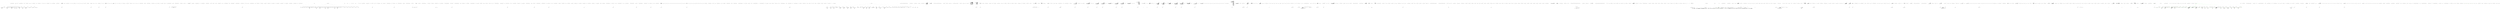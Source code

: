 digraph  {
m0_75 [cluster="HangFire.Core.Tests.Server.SchedulePollerFacts.Execute_DoesNotCallStateMachine_IfThereAreNoJobsToEnqueue()", file="HangFirePageFactory.cs", label="Entry HangFire.Core.Tests.Server.SchedulePollerFacts.Execute_DoesNotCallStateMachine_IfThereAreNoJobsToEnqueue()", span="80-80"];
m0_76 [cluster="HangFire.Core.Tests.Server.SchedulePollerFacts.Execute_DoesNotCallStateMachine_IfThereAreNoJobsToEnqueue()", file="HangFirePageFactory.cs", label="_connection.Setup(x => x.GetFirstByLowestScoreFromSet(\r\n                ''schedule'', 0, It.Is<double>(time => time > 0))).Returns((string)null)", span="82-83"];
m0_77 [cluster="HangFire.Core.Tests.Server.SchedulePollerFacts.Execute_DoesNotCallStateMachine_IfThereAreNoJobsToEnqueue()", file="HangFirePageFactory.cs", label="var scheduler = CreateScheduler()", span="84-84"];
m0_78 [cluster="HangFire.Core.Tests.Server.SchedulePollerFacts.Execute_DoesNotCallStateMachine_IfThereAreNoJobsToEnqueue()", file="HangFirePageFactory.cs", label="scheduler.Execute(_token)", span="86-86"];
m0_79 [cluster="HangFire.Core.Tests.Server.SchedulePollerFacts.Execute_DoesNotCallStateMachine_IfThereAreNoJobsToEnqueue()", file="HangFirePageFactory.cs", label="_stateMachine.Verify(\r\n                x => x.TryToChangeState(It.IsAny<string>(), It.IsAny<State>(), It.IsAny<string[]>()),\r\n                Times.Never)", span="88-90"];
m0_80 [cluster="HangFire.Core.Tests.Server.SchedulePollerFacts.Execute_DoesNotCallStateMachine_IfThereAreNoJobsToEnqueue()", file="HangFirePageFactory.cs", label="Exit HangFire.Core.Tests.Server.SchedulePollerFacts.Execute_DoesNotCallStateMachine_IfThereAreNoJobsToEnqueue()", span="80-80"];
m0_14 [cluster="Mock<IStateMachineFactory>.cstr", file="HangFirePageFactory.cs", label="Entry Mock<IStateMachineFactory>.cstr", span=""];
m0_57 [cluster="HangFire.Server.SchedulePoller.Execute(System.Threading.CancellationToken)", file="HangFirePageFactory.cs", label="Entry HangFire.Server.SchedulePoller.Execute(System.Threading.CancellationToken)", span="47-47"];
m0_42 [cluster="System.TimeSpan.FromMilliseconds(double)", file="HangFirePageFactory.cs", label="Entry System.TimeSpan.FromMilliseconds(double)", span="0-0"];
m0_37 [cluster="Unk.Equal", file="HangFirePageFactory.cs", label="Entry Unk.Equal", span=""];
m0_66 [cluster="HangFire.Core.Tests.Server.SchedulePollerFacts.Execute_MovesJobStateToEnqueued()", file="HangFirePageFactory.cs", label="Entry HangFire.Core.Tests.Server.SchedulePollerFacts.Execute_MovesJobStateToEnqueued()", span="67-67"];
m0_67 [cluster="HangFire.Core.Tests.Server.SchedulePollerFacts.Execute_MovesJobStateToEnqueued()", file="HangFirePageFactory.cs", label="var scheduler = CreateScheduler()", span="69-69"];
m0_68 [cluster="HangFire.Core.Tests.Server.SchedulePollerFacts.Execute_MovesJobStateToEnqueued()", file="HangFirePageFactory.cs", label="scheduler.Execute(_token)", span="71-71"];
m0_69 [cluster="HangFire.Core.Tests.Server.SchedulePollerFacts.Execute_MovesJobStateToEnqueued()", file="HangFirePageFactory.cs", label="_stateMachine.Verify(x => x.TryToChangeState(\r\n                JobId,\r\n                It.IsAny<EnqueuedState>(),\r\n                new[] { ScheduledState.StateName }))", span="73-76"];
m0_70 [cluster="HangFire.Core.Tests.Server.SchedulePollerFacts.Execute_MovesJobStateToEnqueued()", file="HangFirePageFactory.cs", label="Exit HangFire.Core.Tests.Server.SchedulePollerFacts.Execute_MovesJobStateToEnqueued()", span="67-67"];
m0_20 [cluster="Unk.>", file="HangFirePageFactory.cs", label="Entry Unk.>", span=""];
m0_41 [cluster="SchedulePoller.cstr", file="HangFirePageFactory.cs", label="Entry SchedulePoller.cstr", span=""];
m0_29 [cluster="Unk.GetFirstByLowestScoreFromSet", file="HangFirePageFactory.cs", label="Entry Unk.GetFirstByLowestScoreFromSet", span=""];
m0_25 [cluster="Unk.GetConnection", file="HangFirePageFactory.cs", label="Entry Unk.GetConnection", span=""];
m0_50 [cluster="HangFire.Core.Tests.Server.SchedulePollerFacts.Execute_TakesConnectionAndDisposesIt()", file="HangFirePageFactory.cs", label="Entry HangFire.Core.Tests.Server.SchedulePollerFacts.Execute_TakesConnectionAndDisposesIt()", span="56-56"];
m0_51 [cluster="HangFire.Core.Tests.Server.SchedulePollerFacts.Execute_TakesConnectionAndDisposesIt()", file="HangFirePageFactory.cs", label="var scheduler = CreateScheduler()", span="58-58"];
m0_52 [cluster="HangFire.Core.Tests.Server.SchedulePollerFacts.Execute_TakesConnectionAndDisposesIt()", file="HangFirePageFactory.cs", label="scheduler.Execute(_token)", span="60-60"];
m0_53 [cluster="HangFire.Core.Tests.Server.SchedulePollerFacts.Execute_TakesConnectionAndDisposesIt()", file="HangFirePageFactory.cs", label="_storage.Verify(x => x.GetConnection())", span="62-62"];
m0_54 [cluster="HangFire.Core.Tests.Server.SchedulePollerFacts.Execute_TakesConnectionAndDisposesIt()", file="HangFirePageFactory.cs", label="_connection.Verify(x => x.Dispose())", span="63-63"];
m0_55 [cluster="HangFire.Core.Tests.Server.SchedulePollerFacts.Execute_TakesConnectionAndDisposesIt()", file="HangFirePageFactory.cs", label="Exit HangFire.Core.Tests.Server.SchedulePollerFacts.Execute_TakesConnectionAndDisposesIt()", span="56-56"];
m0_33 [cluster="HangFire.Core.Tests.Server.SchedulePollerFacts.Ctor_ThrowsAnException_WhenStorageIsNull()", file="HangFirePageFactory.cs", label="Entry HangFire.Core.Tests.Server.SchedulePollerFacts.Ctor_ThrowsAnException_WhenStorageIsNull()", span="36-36"];
m0_34 [cluster="HangFire.Core.Tests.Server.SchedulePollerFacts.Ctor_ThrowsAnException_WhenStorageIsNull()", file="HangFirePageFactory.cs", label="var exception = Assert.Throws<ArgumentNullException>(\r\n                () => new SchedulePoller(\r\n                    null, _stateMachineFactory.Object, TimeSpan.FromMilliseconds(-1)))", span="38-40"];
m0_35 [cluster="HangFire.Core.Tests.Server.SchedulePollerFacts.Ctor_ThrowsAnException_WhenStorageIsNull()", file="HangFirePageFactory.cs", label="Assert.Equal(''storage'', exception.ParamName)", span="42-42"];
m0_36 [cluster="HangFire.Core.Tests.Server.SchedulePollerFacts.Ctor_ThrowsAnException_WhenStorageIsNull()", file="HangFirePageFactory.cs", label="Exit HangFire.Core.Tests.Server.SchedulePollerFacts.Ctor_ThrowsAnException_WhenStorageIsNull()", span="36-36"];
m0_15 [cluster="Unk.Setup", file="HangFirePageFactory.cs", label="Entry Unk.Setup", span=""];
m0_65 [cluster="Unk.Dispose", file="HangFirePageFactory.cs", label="Entry Unk.Dispose", span=""];
m0_74 [cluster="Unk.TryToChangeState", file="HangFirePageFactory.cs", label="Entry Unk.TryToChangeState", span=""];
m0_0 [cluster="HangFire.Core.Tests.Server.SchedulePollerFacts.SchedulePollerFacts()", file="HangFirePageFactory.cs", label="Entry HangFire.Core.Tests.Server.SchedulePollerFacts.SchedulePollerFacts()", span="19-19"];
m0_1 [cluster="HangFire.Core.Tests.Server.SchedulePollerFacts.SchedulePollerFacts()", file="HangFirePageFactory.cs", label="_storage = new Mock<JobStorage>()", span="21-21"];
m0_2 [cluster="HangFire.Core.Tests.Server.SchedulePollerFacts.SchedulePollerFacts()", file="HangFirePageFactory.cs", label="_connection = new Mock<IStorageConnection>()", span="22-22"];
m0_3 [cluster="HangFire.Core.Tests.Server.SchedulePollerFacts.SchedulePollerFacts()", file="HangFirePageFactory.cs", label="_stateMachine = new Mock<IStateMachine>()", span="23-23"];
m0_4 [cluster="HangFire.Core.Tests.Server.SchedulePollerFacts.SchedulePollerFacts()", file="HangFirePageFactory.cs", label="_token = new CancellationToken(true)", span="24-24"];
m0_5 [cluster="HangFire.Core.Tests.Server.SchedulePollerFacts.SchedulePollerFacts()", file="HangFirePageFactory.cs", label="_stateMachineFactory = new Mock<IStateMachineFactory>()", span="26-26"];
m0_6 [cluster="HangFire.Core.Tests.Server.SchedulePollerFacts.SchedulePollerFacts()", file="HangFirePageFactory.cs", label="_stateMachineFactory.Setup(x => x.Create(It.IsNotNull<IStorageConnection>()))\r\n                .Returns(_stateMachine.Object)", span="27-28"];
m0_7 [cluster="HangFire.Core.Tests.Server.SchedulePollerFacts.SchedulePollerFacts()", file="HangFirePageFactory.cs", label="_storage.Setup(x => x.GetConnection()).Returns(_connection.Object)", span="30-30"];
m0_8 [cluster="HangFire.Core.Tests.Server.SchedulePollerFacts.SchedulePollerFacts()", file="HangFirePageFactory.cs", label="_connection.Setup(x => x.GetFirstByLowestScoreFromSet(\r\n                ''schedule'', 0, It.Is<double>(time => time > 0))).Returns(JobId)", span="31-32"];
m0_9 [cluster="HangFire.Core.Tests.Server.SchedulePollerFacts.SchedulePollerFacts()", file="HangFirePageFactory.cs", label="Exit HangFire.Core.Tests.Server.SchedulePollerFacts.SchedulePollerFacts()", span="19-19"];
m0_84 [cluster="lambda expression", file="HangFirePageFactory.cs", label="Entry lambda expression", span="83-83"];
m0_17 [cluster="lambda expression", file="HangFirePageFactory.cs", label="Entry lambda expression", span="27-27"];
m0_22 [cluster="lambda expression", file="HangFirePageFactory.cs", label="Entry lambda expression", span="30-30"];
m0_26 [cluster="lambda expression", file="HangFirePageFactory.cs", label="Entry lambda expression", span="31-32"];
m0_18 [cluster="lambda expression", file="HangFirePageFactory.cs", label="x.Create(It.IsNotNull<IStorageConnection>())", span="27-27"];
m0_19 [cluster="lambda expression", file="HangFirePageFactory.cs", label="Exit lambda expression", span="27-27"];
m0_23 [cluster="lambda expression", file="HangFirePageFactory.cs", label="x.GetConnection()", span="30-30"];
m0_24 [cluster="lambda expression", file="HangFirePageFactory.cs", label="Exit lambda expression", span="30-30"];
m0_27 [cluster="lambda expression", file="HangFirePageFactory.cs", label="x.GetFirstByLowestScoreFromSet(\r\n                ''schedule'', 0, It.Is<double>(time => time > 0))", span="31-32"];
m0_28 [cluster="lambda expression", file="HangFirePageFactory.cs", label="Exit lambda expression", span="31-32"];
m0_30 [cluster="lambda expression", file="HangFirePageFactory.cs", label="Entry lambda expression", span="32-32"];
m0_31 [cluster="lambda expression", file="HangFirePageFactory.cs", label="time > 0", span="32-32"];
m0_32 [cluster="lambda expression", file="HangFirePageFactory.cs", label="Exit lambda expression", span="32-32"];
m0_38 [cluster="lambda expression", file="HangFirePageFactory.cs", label="Entry lambda expression", span="39-40"];
m0_39 [cluster="lambda expression", file="HangFirePageFactory.cs", label="new SchedulePoller(\r\n                    null, _stateMachineFactory.Object, TimeSpan.FromMilliseconds(-1))", span="39-40"];
m0_40 [cluster="lambda expression", file="HangFirePageFactory.cs", label="Exit lambda expression", span="39-40"];
m0_47 [cluster="lambda expression", file="HangFirePageFactory.cs", label="Entry lambda expression", span="49-50"];
m0_48 [cluster="lambda expression", file="HangFirePageFactory.cs", label="new SchedulePoller(\r\n                    _storage.Object, null, TimeSpan.FromMilliseconds(-1))", span="49-50"];
m0_49 [cluster="lambda expression", file="HangFirePageFactory.cs", label="Exit lambda expression", span="49-50"];
m0_59 [cluster="lambda expression", file="HangFirePageFactory.cs", label="Entry lambda expression", span="62-62"];
m0_62 [cluster="lambda expression", file="HangFirePageFactory.cs", label="Entry lambda expression", span="63-63"];
m0_60 [cluster="lambda expression", file="HangFirePageFactory.cs", label="x.GetConnection()", span="62-62"];
m0_61 [cluster="lambda expression", file="HangFirePageFactory.cs", label="Exit lambda expression", span="62-62"];
m0_63 [cluster="lambda expression", file="HangFirePageFactory.cs", label="x.Dispose()", span="63-63"];
m0_64 [cluster="lambda expression", file="HangFirePageFactory.cs", label="Exit lambda expression", span="63-63"];
m0_71 [cluster="lambda expression", file="HangFirePageFactory.cs", label="Entry lambda expression", span="73-76"];
m0_72 [cluster="lambda expression", file="HangFirePageFactory.cs", label="x.TryToChangeState(\r\n                JobId,\r\n                It.IsAny<EnqueuedState>(),\r\n                new[] { ScheduledState.StateName })", span="73-76"];
m0_73 [cluster="lambda expression", file="HangFirePageFactory.cs", label="Exit lambda expression", span="73-76"];
m0_81 [cluster="lambda expression", file="HangFirePageFactory.cs", label="Entry lambda expression", span="82-83"];
m0_87 [cluster="lambda expression", file="HangFirePageFactory.cs", label="Entry lambda expression", span="89-89"];
m0_82 [cluster="lambda expression", file="HangFirePageFactory.cs", label="x.GetFirstByLowestScoreFromSet(\r\n                ''schedule'', 0, It.Is<double>(time => time > 0))", span="82-83"];
m0_83 [cluster="lambda expression", file="HangFirePageFactory.cs", label="Exit lambda expression", span="82-83"];
m0_85 [cluster="lambda expression", file="HangFirePageFactory.cs", label="time > 0", span="83-83"];
m0_86 [cluster="lambda expression", file="HangFirePageFactory.cs", label="Exit lambda expression", span="83-83"];
m0_88 [cluster="lambda expression", file="HangFirePageFactory.cs", label="x.TryToChangeState(It.IsAny<string>(), It.IsAny<State>(), It.IsAny<string[]>())", span="89-89"];
m0_89 [cluster="lambda expression", file="HangFirePageFactory.cs", label="Exit lambda expression", span="89-89"];
m0_13 [cluster="System.Threading.CancellationToken.CancellationToken(bool)", file="HangFirePageFactory.cs", label="Entry System.Threading.CancellationToken.CancellationToken(bool)", span="0-0"];
m0_58 [cluster="Unk.Verify", file="HangFirePageFactory.cs", label="Entry Unk.Verify", span=""];
m0_56 [cluster="HangFire.Core.Tests.Server.SchedulePollerFacts.CreateScheduler()", file="HangFirePageFactory.cs", label="Entry HangFire.Core.Tests.Server.SchedulePollerFacts.CreateScheduler()", span="93-93"];
m0_90 [cluster="HangFire.Core.Tests.Server.SchedulePollerFacts.CreateScheduler()", file="HangFirePageFactory.cs", label="return new SchedulePoller(_storage.Object, _stateMachineFactory.Object, TimeSpan.Zero);", span="95-95"];
m0_91 [cluster="HangFire.Core.Tests.Server.SchedulePollerFacts.CreateScheduler()", file="HangFirePageFactory.cs", label="Exit HangFire.Core.Tests.Server.SchedulePollerFacts.CreateScheduler()", span="93-93"];
m0_12 [cluster="Mock<IStateMachine>.cstr", file="HangFirePageFactory.cs", label="Entry Mock<IStateMachine>.cstr", span=""];
m0_21 [cluster="Unk.Create", file="HangFirePageFactory.cs", label="Entry Unk.Create", span=""];
m0_16 [cluster="Unk.Returns", file="HangFirePageFactory.cs", label="Entry Unk.Returns", span=""];
m0_11 [cluster="Mock<IStorageConnection>.cstr", file="HangFirePageFactory.cs", label="Entry Mock<IStorageConnection>.cstr", span=""];
m0_10 [cluster="Mock<JobStorage>.cstr", file="HangFirePageFactory.cs", label="Entry Mock<JobStorage>.cstr", span=""];
m0_43 [cluster="HangFire.Core.Tests.Server.SchedulePollerFacts.Ctor_ThrowsAnException_WhenStateMachineFactoryIsNull()", file="HangFirePageFactory.cs", label="Entry HangFire.Core.Tests.Server.SchedulePollerFacts.Ctor_ThrowsAnException_WhenStateMachineFactoryIsNull()", span="46-46"];
m0_44 [cluster="HangFire.Core.Tests.Server.SchedulePollerFacts.Ctor_ThrowsAnException_WhenStateMachineFactoryIsNull()", file="HangFirePageFactory.cs", label="var exception = Assert.Throws<ArgumentNullException>(\r\n                () => new SchedulePoller(\r\n                    _storage.Object, null, TimeSpan.FromMilliseconds(-1)))", span="48-50"];
m0_45 [cluster="HangFire.Core.Tests.Server.SchedulePollerFacts.Ctor_ThrowsAnException_WhenStateMachineFactoryIsNull()", file="HangFirePageFactory.cs", label="Assert.Equal(''stateMachineFactory'', exception.ParamName)", span="52-52"];
m0_46 [cluster="HangFire.Core.Tests.Server.SchedulePollerFacts.Ctor_ThrowsAnException_WhenStateMachineFactoryIsNull()", file="HangFirePageFactory.cs", label="Exit HangFire.Core.Tests.Server.SchedulePollerFacts.Ctor_ThrowsAnException_WhenStateMachineFactoryIsNull()", span="46-46"];
m0_92 [file="HangFirePageFactory.cs", label="HangFire.Core.Tests.Server.SchedulePollerFacts", span=""];
m2_21 [cluster="HangFire.Server.JobServer.RetryOnException(System.Action, System.Threading.WaitHandle)", file="IWriteOnlyTransaction.cs", label="Entry HangFire.Server.JobServer.RetryOnException(System.Action, System.Threading.WaitHandle)", span="151-151"];
m2_29 [cluster="System.Threading.Thread.Join()", file="IWriteOnlyTransaction.cs", label="Entry System.Threading.Thread.Join()", span="0-0"];
m2_22 [cluster="System.Threading.WaitHandle.WaitOne(System.TimeSpan)", file="IWriteOnlyTransaction.cs", label="Entry System.Threading.WaitHandle.WaitOne(System.TimeSpan)", span="0-0"];
m2_10 [cluster="Unk.Execute", file="IWriteOnlyTransaction.cs", label="Entry Unk.Execute", span=""];
m2_8 [cluster="HangFire.SqlServer.SqlServerStorage.CreateAndOpenConnection()", file="IWriteOnlyTransaction.cs", label="Entry HangFire.SqlServer.SqlServerStorage.CreateAndOpenConnection()", span="81-81"];
m2_28 [cluster="System.Threading.EventWaitHandle.Set()", file="IWriteOnlyTransaction.cs", label="Entry System.Threading.EventWaitHandle.Set()", span="0-0"];
m2_23 [cluster="Unk.Fatal", file="IWriteOnlyTransaction.cs", label="Entry Unk.Fatal", span=""];
m2_24 [cluster="HangFire.SqlServer.Components.ExpirationManager.HangFire.Server.IThreadWrappable.Dispose(System.Threading.Thread)", file="IWriteOnlyTransaction.cs", label="Entry HangFire.SqlServer.Components.ExpirationManager.HangFire.Server.IThreadWrappable.Dispose(System.Threading.Thread)", span="70-70"];
m2_25 [cluster="HangFire.SqlServer.Components.ExpirationManager.HangFire.Server.IThreadWrappable.Dispose(System.Threading.Thread)", file="IWriteOnlyTransaction.cs", label="_stopped.Set()", span="72-72"];
m2_26 [cluster="HangFire.SqlServer.Components.ExpirationManager.HangFire.Server.IThreadWrappable.Dispose(System.Threading.Thread)", file="IWriteOnlyTransaction.cs", label="thread.Join()", span="73-73"];
m2_27 [cluster="HangFire.SqlServer.Components.ExpirationManager.HangFire.Server.IThreadWrappable.Dispose(System.Threading.Thread)", file="IWriteOnlyTransaction.cs", label="Exit HangFire.SqlServer.Components.ExpirationManager.HangFire.Server.IThreadWrappable.Dispose(System.Threading.Thread)", span="70-70"];
m2_3 [cluster="HangFire.SqlServer.Components.ExpirationManager.RemoveExpiredRecords()", file="IWriteOnlyTransaction.cs", label="Entry HangFire.SqlServer.Components.ExpirationManager.RemoveExpiredRecords()", span="31-31"];
m2_4 [cluster="HangFire.SqlServer.Components.ExpirationManager.RemoveExpiredRecords()", file="IWriteOnlyTransaction.cs", label="var connection = _storage.CreateAndOpenConnection()", span="33-33"];
m2_5 [cluster="HangFire.SqlServer.Components.ExpirationManager.RemoveExpiredRecords()", file="IWriteOnlyTransaction.cs", label=ProcessedTables, span="35-35"];
m2_6 [cluster="HangFire.SqlServer.Components.ExpirationManager.RemoveExpiredRecords()", file="IWriteOnlyTransaction.cs", label="connection.Execute(\r\n                        String.Format(@''delete from HangFire.[{0}] with (tablock) where ExpireAt < @now'', table),\r\n                        new { now = DateTime.UtcNow })", span="37-39"];
m2_7 [cluster="HangFire.SqlServer.Components.ExpirationManager.RemoveExpiredRecords()", file="IWriteOnlyTransaction.cs", label="Exit HangFire.SqlServer.Components.ExpirationManager.RemoveExpiredRecords()", span="31-31"];
m2_0 [cluster="HangFire.SqlServer.Components.ExpirationManager.ExpirationManager(HangFire.SqlServer.SqlServerStorage)", file="IWriteOnlyTransaction.cs", label="Entry HangFire.SqlServer.Components.ExpirationManager.ExpirationManager(HangFire.SqlServer.SqlServerStorage)", span="26-26"];
m2_1 [cluster="HangFire.SqlServer.Components.ExpirationManager.ExpirationManager(HangFire.SqlServer.SqlServerStorage)", file="IWriteOnlyTransaction.cs", label="_storage = storage", span="28-28"];
m2_2 [cluster="HangFire.SqlServer.Components.ExpirationManager.ExpirationManager(HangFire.SqlServer.SqlServerStorage)", file="IWriteOnlyTransaction.cs", label="Exit HangFire.SqlServer.Components.ExpirationManager.ExpirationManager(HangFire.SqlServer.SqlServerStorage)", span="26-26"];
m2_11 [cluster="HangFire.SqlServer.Components.ExpirationManager.HangFire.Server.IThreadWrappable.Work()", file="IWriteOnlyTransaction.cs", label="Entry HangFire.SqlServer.Components.ExpirationManager.HangFire.Server.IThreadWrappable.Work()", span="44-44"];
m2_14 [cluster="HangFire.SqlServer.Components.ExpirationManager.HangFire.Server.IThreadWrappable.Work()", color=green, community=0, file="IWriteOnlyTransaction.cs", label="JobServer.RetryOnException(\r\n                        RemoveExpiredRecords,\r\n                        _stopped)", prediction=0, span="52-54"];
m2_13 [cluster="HangFire.SqlServer.Components.ExpirationManager.HangFire.Server.IThreadWrappable.Work()", file="IWriteOnlyTransaction.cs", label=true, span="50-50"];
m2_15 [cluster="HangFire.SqlServer.Components.ExpirationManager.HangFire.Server.IThreadWrappable.Work()", file="IWriteOnlyTransaction.cs", label="_stopped.WaitOne(CheckInterval)", span="56-56"];
m2_12 [cluster="HangFire.SqlServer.Components.ExpirationManager.HangFire.Server.IThreadWrappable.Work()", file="IWriteOnlyTransaction.cs", label="Logger.Info(''Expiration manager has been started.'')", span="48-48"];
m2_16 [cluster="HangFire.SqlServer.Components.ExpirationManager.HangFire.Server.IThreadWrappable.Work()", file="IWriteOnlyTransaction.cs", label="Logger.Info(''Expiration manager has been stopped.'')", span="62-62"];
m2_17 [cluster="HangFire.SqlServer.Components.ExpirationManager.HangFire.Server.IThreadWrappable.Work()", file="IWriteOnlyTransaction.cs", label=Exception, span="64-64"];
m2_18 [cluster="HangFire.SqlServer.Components.ExpirationManager.HangFire.Server.IThreadWrappable.Work()", file="IWriteOnlyTransaction.cs", label="Logger.Fatal(''Unexpected exception caught.'', ex)", span="66-66"];
m2_19 [cluster="HangFire.SqlServer.Components.ExpirationManager.HangFire.Server.IThreadWrappable.Work()", file="IWriteOnlyTransaction.cs", label="Exit HangFire.SqlServer.Components.ExpirationManager.HangFire.Server.IThreadWrappable.Work()", span="44-44"];
m2_9 [cluster="string.Format(string, object)", file="IWriteOnlyTransaction.cs", label="Entry string.Format(string, object)", span="0-0"];
m2_20 [cluster="Unk.Info", file="IWriteOnlyTransaction.cs", label="Entry Unk.Info", span=""];
m2_30 [file="IWriteOnlyTransaction.cs", label="HangFire.SqlServer.Components.ExpirationManager", span=""];
m3_199 [cluster="Hangfire.Core.Tests.Server.CoreJobPerformanceProcessFacts.CancelableJob(Hangfire.IJobCancellationToken)", file="RecurringJob.cs", label="Entry Hangfire.Core.Tests.Server.CoreJobPerformanceProcessFacts.CancelableJob(Hangfire.IJobCancellationToken)", span="289-289"];
m3_236 [cluster="Hangfire.Core.Tests.Server.CoreJobPerformanceProcessFacts.CancelableJob(Hangfire.IJobCancellationToken)", file="RecurringJob.cs", label="token.ThrowIfCancellationRequested()", span="291-291"];
m3_237 [cluster="Hangfire.Core.Tests.Server.CoreJobPerformanceProcessFacts.CancelableJob(Hangfire.IJobCancellationToken)", file="RecurringJob.cs", label="Exit Hangfire.Core.Tests.Server.CoreJobPerformanceProcessFacts.CancelableJob(Hangfire.IJobCancellationToken)", span="289-289"];
m3_207 [cluster="Hangfire.Core.Tests.Server.CoreJobPerformanceProcessFacts.Run_ReturnsValue_WhenCallingFunctionReturningValue()", file="RecurringJob.cs", label="Entry Hangfire.Core.Tests.Server.CoreJobPerformanceProcessFacts.Run_ReturnsValue_WhenCallingFunctionReturningValue()", span="237-237"];
m3_208 [cluster="Hangfire.Core.Tests.Server.CoreJobPerformanceProcessFacts.Run_ReturnsValue_WhenCallingFunctionReturningValue()", file="RecurringJob.cs", label="_context.BackgroundJob.Job = Job.FromExpression<JobFacts.Instance>(x => x.FunctionReturningValue())", span="239-239"];
m3_209 [cluster="Hangfire.Core.Tests.Server.CoreJobPerformanceProcessFacts.Run_ReturnsValue_WhenCallingFunctionReturningValue()", file="RecurringJob.cs", label="var process = CreateProcess()", span="240-240"];
m3_210 [cluster="Hangfire.Core.Tests.Server.CoreJobPerformanceProcessFacts.Run_ReturnsValue_WhenCallingFunctionReturningValue()", file="RecurringJob.cs", label="var result = process.Run(_context.Object)", span="242-242"];
m3_211 [cluster="Hangfire.Core.Tests.Server.CoreJobPerformanceProcessFacts.Run_ReturnsValue_WhenCallingFunctionReturningValue()", file="RecurringJob.cs", label="Assert.Equal(''Return value'', result)", span="244-244"];
m3_212 [cluster="Hangfire.Core.Tests.Server.CoreJobPerformanceProcessFacts.Run_ReturnsValue_WhenCallingFunctionReturningValue()", file="RecurringJob.cs", label="Exit Hangfire.Core.Tests.Server.CoreJobPerformanceProcessFacts.Run_ReturnsValue_WhenCallingFunctionReturningValue()", span="237-237"];
m3_90 [cluster="System.DateTime.ToString(string)", file="RecurringJob.cs", label="Entry System.DateTime.ToString(string)", span="0-0"];
m3_229 [cluster="Hangfire.Core.Tests.Server.CoreJobPerformanceProcessFacts.Dispose()", file="RecurringJob.cs", label="Entry Hangfire.Core.Tests.Server.CoreJobPerformanceProcessFacts.Dispose()", span="278-278"];
m3_230 [cluster="Hangfire.Core.Tests.Server.CoreJobPerformanceProcessFacts.Dispose()", file="RecurringJob.cs", label="_disposed = true", span="280-280"];
m3_231 [cluster="Hangfire.Core.Tests.Server.CoreJobPerformanceProcessFacts.Dispose()", file="RecurringJob.cs", label="Exit Hangfire.Core.Tests.Server.CoreJobPerformanceProcessFacts.Dispose()", span="278-278"];
m3_77 [cluster="System.ComponentModel.TypeConverter.ConvertToInvariantString(object)", file="RecurringJob.cs", label="Entry System.ComponentModel.TypeConverter.ConvertToInvariantString(object)", span="0-0"];
m3_30 [cluster="Hangfire.Core.Tests.Server.CoreJobPerformanceProcessFacts.StaticMethod()", file="RecurringJob.cs", label="Entry Hangfire.Core.Tests.Server.CoreJobPerformanceProcessFacts.StaticMethod()", span="301-301"];
m3_242 [cluster="Hangfire.Core.Tests.Server.CoreJobPerformanceProcessFacts.StaticMethod()", file="RecurringJob.cs", label="_methodInvoked = true", span="303-303"];
m3_243 [cluster="Hangfire.Core.Tests.Server.CoreJobPerformanceProcessFacts.StaticMethod()", file="RecurringJob.cs", label="Exit Hangfire.Core.Tests.Server.CoreJobPerformanceProcessFacts.StaticMethod()", span="301-301"];
m3_11 [cluster="Unk.Equal", file="RecurringJob.cs", label="Entry Unk.Equal", span=""];
m3_157 [cluster="Hangfire.Common.Job.Job(System.Type, System.Reflection.MethodInfo, params object[])", file="RecurringJob.cs", label="Entry Hangfire.Common.Job.Job(System.Type, System.Reflection.MethodInfo, params object[])", span="120-120"];
m3_172 [cluster="Hangfire.Core.Tests.Server.CoreJobPerformanceProcessFacts.BrokenDispose.Method()", file="RecurringJob.cs", label="Entry Hangfire.Core.Tests.Server.CoreJobPerformanceProcessFacts.BrokenDispose.Method()", span="267-267"];
m3_224 [cluster="Hangfire.Core.Tests.Server.CoreJobPerformanceProcessFacts.BrokenDispose.Method()", file="RecurringJob.cs", label="_methodInvoked = true", span="269-269"];
m3_225 [cluster="Hangfire.Core.Tests.Server.CoreJobPerformanceProcessFacts.BrokenDispose.Method()", file="RecurringJob.cs", label="Exit Hangfire.Core.Tests.Server.CoreJobPerformanceProcessFacts.BrokenDispose.Method()", span="267-267"];
m3_15 [cluster="Hangfire.Server.CoreJobPerformanceProcess.CoreJobPerformanceProcess(Hangfire.JobActivator)", file="RecurringJob.cs", label="Entry Hangfire.Server.CoreJobPerformanceProcess.CoreJobPerformanceProcess(Hangfire.JobActivator)", span="35-35"];
m3_31 [cluster="Hangfire.Core.Tests.Server.CoreJobPerformanceProcessFacts.Run_CanInvokeInstanceMethods()", file="RecurringJob.cs", label="Entry Hangfire.Core.Tests.Server.CoreJobPerformanceProcessFacts.Run_CanInvokeInstanceMethods()", span="48-48"];
m3_32 [cluster="Hangfire.Core.Tests.Server.CoreJobPerformanceProcessFacts.Run_CanInvokeInstanceMethods()", file="RecurringJob.cs", label="_methodInvoked = false", span="50-50"];
m3_33 [cluster="Hangfire.Core.Tests.Server.CoreJobPerformanceProcessFacts.Run_CanInvokeInstanceMethods()", file="RecurringJob.cs", label="_context.BackgroundJob.Job = Job.FromExpression<CoreJobPerformanceProcessFacts>(x => x.InstanceMethod())", span="51-51"];
m3_34 [cluster="Hangfire.Core.Tests.Server.CoreJobPerformanceProcessFacts.Run_CanInvokeInstanceMethods()", file="RecurringJob.cs", label="var process = CreateProcess()", span="52-52"];
m3_35 [cluster="Hangfire.Core.Tests.Server.CoreJobPerformanceProcessFacts.Run_CanInvokeInstanceMethods()", file="RecurringJob.cs", label="process.Run(_context.Object)", span="54-54"];
m3_36 [cluster="Hangfire.Core.Tests.Server.CoreJobPerformanceProcessFacts.Run_CanInvokeInstanceMethods()", file="RecurringJob.cs", label="Assert.True(_methodInvoked)", span="56-56"];
m3_37 [cluster="Hangfire.Core.Tests.Server.CoreJobPerformanceProcessFacts.Run_CanInvokeInstanceMethods()", file="RecurringJob.cs", label="Exit Hangfire.Core.Tests.Server.CoreJobPerformanceProcessFacts.Run_CanInvokeInstanceMethods()", span="48-48"];
m3_16 [cluster="Hangfire.Core.Tests.Server.CoreJobPerformanceProcessFacts.Run_CanInvokeStaticMethods()", file="RecurringJob.cs", label="Entry Hangfire.Core.Tests.Server.CoreJobPerformanceProcessFacts.Run_CanInvokeStaticMethods()", span="36-36"];
m3_17 [cluster="Hangfire.Core.Tests.Server.CoreJobPerformanceProcessFacts.Run_CanInvokeStaticMethods()", file="RecurringJob.cs", label="_methodInvoked = false", span="38-38"];
m3_18 [cluster="Hangfire.Core.Tests.Server.CoreJobPerformanceProcessFacts.Run_CanInvokeStaticMethods()", file="RecurringJob.cs", label="_context.BackgroundJob.Job = Job.FromExpression(() => StaticMethod())", span="39-39"];
m3_19 [cluster="Hangfire.Core.Tests.Server.CoreJobPerformanceProcessFacts.Run_CanInvokeStaticMethods()", file="RecurringJob.cs", label="var process = CreateProcess()", span="40-40"];
m3_20 [cluster="Hangfire.Core.Tests.Server.CoreJobPerformanceProcessFacts.Run_CanInvokeStaticMethods()", file="RecurringJob.cs", label="process.Run(_context.Object)", span="42-42"];
m3_21 [cluster="Hangfire.Core.Tests.Server.CoreJobPerformanceProcessFacts.Run_CanInvokeStaticMethods()", file="RecurringJob.cs", label="Assert.True(_methodInvoked)", span="44-44"];
m3_22 [cluster="Hangfire.Core.Tests.Server.CoreJobPerformanceProcessFacts.Run_CanInvokeStaticMethods()", file="RecurringJob.cs", label="Exit Hangfire.Core.Tests.Server.CoreJobPerformanceProcessFacts.Run_CanInvokeStaticMethods()", span="36-36"];
m3_78 [cluster="System.Type.GetMethod(string)", file="RecurringJob.cs", label="Entry System.Type.GetMethod(string)", span="0-0"];
m3_79 [cluster="Hangfire.Common.Job.Job(System.Type, System.Reflection.MethodInfo, string[])", file="RecurringJob.cs", label="Entry Hangfire.Common.Job.Job(System.Type, System.Reflection.MethodInfo, string[])", span="13-13"];
m3_162 [cluster="Hangfire.Core.Tests.Server.CoreJobPerformanceProcessFacts.Run_ThrowsPerformanceException_OnDisposalFailure()", file="RecurringJob.cs", label="Entry Hangfire.Core.Tests.Server.CoreJobPerformanceProcessFacts.Run_ThrowsPerformanceException_OnDisposalFailure()", span="198-198"];
m3_163 [cluster="Hangfire.Core.Tests.Server.CoreJobPerformanceProcessFacts.Run_ThrowsPerformanceException_OnDisposalFailure()", file="RecurringJob.cs", label="_methodInvoked = false", span="200-200"];
m3_164 [cluster="Hangfire.Core.Tests.Server.CoreJobPerformanceProcessFacts.Run_ThrowsPerformanceException_OnDisposalFailure()", file="RecurringJob.cs", label="_context.BackgroundJob.Job = Job.FromExpression<BrokenDispose>(x => x.Method())", span="201-201"];
m3_165 [cluster="Hangfire.Core.Tests.Server.CoreJobPerformanceProcessFacts.Run_ThrowsPerformanceException_OnDisposalFailure()", file="RecurringJob.cs", label="var process = CreateProcess()", span="202-202"];
m3_166 [cluster="Hangfire.Core.Tests.Server.CoreJobPerformanceProcessFacts.Run_ThrowsPerformanceException_OnDisposalFailure()", file="RecurringJob.cs", label="Assert.Throws<InvalidOperationException>(\r\n                () => process.Run(_context.Object))", span="204-205"];
m3_167 [cluster="Hangfire.Core.Tests.Server.CoreJobPerformanceProcessFacts.Run_ThrowsPerformanceException_OnDisposalFailure()", file="RecurringJob.cs", label="Assert.True(_methodInvoked)", span="207-207"];
m3_168 [cluster="Hangfire.Core.Tests.Server.CoreJobPerformanceProcessFacts.Run_ThrowsPerformanceException_OnDisposalFailure()", file="RecurringJob.cs", label="Exit Hangfire.Core.Tests.Server.CoreJobPerformanceProcessFacts.Run_ThrowsPerformanceException_OnDisposalFailure()", span="198-198"];
m3_120 [cluster="System.InvalidOperationException.InvalidOperationException()", file="RecurringJob.cs", label="Entry System.InvalidOperationException.InvalidOperationException()", span="0-0"];
m3_176 [cluster="Hangfire.Core.Tests.Server.CoreJobPerformanceProcessFacts.Run_ThrowsPerformanceException_WithUnwrappedInnerException()", file="RecurringJob.cs", label="Entry Hangfire.Core.Tests.Server.CoreJobPerformanceProcessFacts.Run_ThrowsPerformanceException_WithUnwrappedInnerException()", span="211-211"];
m3_177 [cluster="Hangfire.Core.Tests.Server.CoreJobPerformanceProcessFacts.Run_ThrowsPerformanceException_WithUnwrappedInnerException()", file="RecurringJob.cs", label="_context.BackgroundJob.Job = Job.FromExpression(() => ExceptionMethod())", span="213-213"];
m3_178 [cluster="Hangfire.Core.Tests.Server.CoreJobPerformanceProcessFacts.Run_ThrowsPerformanceException_WithUnwrappedInnerException()", file="RecurringJob.cs", label="var process = CreateProcess()", span="214-214"];
m3_179 [cluster="Hangfire.Core.Tests.Server.CoreJobPerformanceProcessFacts.Run_ThrowsPerformanceException_WithUnwrappedInnerException()", file="RecurringJob.cs", label="var thrownException = Assert.Throws<JobPerformanceException>(\r\n                () => process.Run(_context.Object))", span="216-217"];
m3_180 [cluster="Hangfire.Core.Tests.Server.CoreJobPerformanceProcessFacts.Run_ThrowsPerformanceException_WithUnwrappedInnerException()", file="RecurringJob.cs", label="Assert.IsType<InvalidOperationException>(thrownException.InnerException)", span="219-219"];
m3_181 [cluster="Hangfire.Core.Tests.Server.CoreJobPerformanceProcessFacts.Run_ThrowsPerformanceException_WithUnwrappedInnerException()", file="RecurringJob.cs", label="Assert.Equal(''exception'', thrownException.InnerException.Message)", span="220-220"];
m3_182 [cluster="Hangfire.Core.Tests.Server.CoreJobPerformanceProcessFacts.Run_ThrowsPerformanceException_WithUnwrappedInnerException()", file="RecurringJob.cs", label="Exit Hangfire.Core.Tests.Server.CoreJobPerformanceProcessFacts.Run_ThrowsPerformanceException_WithUnwrappedInnerException()", span="211-211"];
m3_10 [cluster="Unk.>", file="RecurringJob.cs", label="Entry Unk.>", span=""];
m3_24 [cluster="Hangfire.Core.Tests.Server.CoreJobPerformanceProcessFacts.CreateProcess()", file="RecurringJob.cs", label="Entry Hangfire.Core.Tests.Server.CoreJobPerformanceProcessFacts.CreateProcess()", span="319-319"];
m3_251 [cluster="Hangfire.Core.Tests.Server.CoreJobPerformanceProcessFacts.CreateProcess()", file="RecurringJob.cs", label="return new CoreJobPerformanceProcess(_activator.Object);", span="321-321"];
m3_252 [cluster="Hangfire.Core.Tests.Server.CoreJobPerformanceProcessFacts.CreateProcess()", file="RecurringJob.cs", label="Exit Hangfire.Core.Tests.Server.CoreJobPerformanceProcessFacts.CreateProcess()", span="319-319"];
m3_64 [cluster="Hangfire.Core.Tests.Server.CoreJobPerformanceProcessFacts.MethodWithArguments(string, int)", file="RecurringJob.cs", label="Entry Hangfire.Core.Tests.Server.CoreJobPerformanceProcessFacts.MethodWithArguments(string, int)", span="306-306"];
m3_244 [cluster="Hangfire.Core.Tests.Server.CoreJobPerformanceProcessFacts.MethodWithArguments(string, int)", file="RecurringJob.cs", label="_methodInvoked = true", span="308-308"];
m3_245 [cluster="Hangfire.Core.Tests.Server.CoreJobPerformanceProcessFacts.MethodWithArguments(string, int)", file="RecurringJob.cs", label="Assert.Equal(''hello'', stringArg)", span="310-310"];
m3_246 [cluster="Hangfire.Core.Tests.Server.CoreJobPerformanceProcessFacts.MethodWithArguments(string, int)", file="RecurringJob.cs", label="Assert.Equal(5, intArg)", span="311-311"];
m3_247 [cluster="Hangfire.Core.Tests.Server.CoreJobPerformanceProcessFacts.MethodWithArguments(string, int)", file="RecurringJob.cs", label="Exit Hangfire.Core.Tests.Server.CoreJobPerformanceProcessFacts.MethodWithArguments(string, int)", span="306-306"];
m3_190 [cluster="Hangfire.Core.Tests.Server.CoreJobPerformanceProcessFacts.Run_PassesCancellationToken_IfThereIsIJobCancellationTokenParameter()", file="RecurringJob.cs", label="Entry Hangfire.Core.Tests.Server.CoreJobPerformanceProcessFacts.Run_PassesCancellationToken_IfThereIsIJobCancellationTokenParameter()", span="224-224"];
m3_191 [cluster="Hangfire.Core.Tests.Server.CoreJobPerformanceProcessFacts.Run_PassesCancellationToken_IfThereIsIJobCancellationTokenParameter()", file="RecurringJob.cs", label="_context.BackgroundJob.Job = Job.FromExpression(() => CancelableJob(JobCancellationToken.Null))", span="227-227"];
m3_192 [cluster="Hangfire.Core.Tests.Server.CoreJobPerformanceProcessFacts.Run_PassesCancellationToken_IfThereIsIJobCancellationTokenParameter()", file="RecurringJob.cs", label="_context.CancellationToken.Setup(x => x.ThrowIfCancellationRequested()).Throws<OperationCanceledException>()", span="228-228"];
m3_193 [cluster="Hangfire.Core.Tests.Server.CoreJobPerformanceProcessFacts.Run_PassesCancellationToken_IfThereIsIJobCancellationTokenParameter()", file="RecurringJob.cs", label="var process = CreateProcess()", span="229-229"];
m3_194 [cluster="Hangfire.Core.Tests.Server.CoreJobPerformanceProcessFacts.Run_PassesCancellationToken_IfThereIsIJobCancellationTokenParameter()", file="RecurringJob.cs", label="Assert.Throws<OperationCanceledException>(\r\n                () => process.Run(_context.Object))", span="232-233"];
m3_195 [cluster="Hangfire.Core.Tests.Server.CoreJobPerformanceProcessFacts.Run_PassesCancellationToken_IfThereIsIJobCancellationTokenParameter()", file="RecurringJob.cs", label="Exit Hangfire.Core.Tests.Server.CoreJobPerformanceProcessFacts.Run_PassesCancellationToken_IfThereIsIJobCancellationTokenParameter()", span="224-224"];
m3_203 [cluster="Unk.ThrowIfCancellationRequested", file="RecurringJob.cs", label="Entry Unk.ThrowIfCancellationRequested", span=""];
m3_221 [cluster="Hangfire.Core.Tests.Server.CoreJobPerformanceProcessFacts.Disposable.Dispose()", file="RecurringJob.cs", label="Entry Hangfire.Core.Tests.Server.CoreJobPerformanceProcessFacts.Disposable.Dispose()", span="259-259"];
m3_222 [cluster="Hangfire.Core.Tests.Server.CoreJobPerformanceProcessFacts.Disposable.Dispose()", file="RecurringJob.cs", label="_disposed = true", span="261-261"];
m3_223 [cluster="Hangfire.Core.Tests.Server.CoreJobPerformanceProcessFacts.Disposable.Dispose()", file="RecurringJob.cs", label="Exit Hangfire.Core.Tests.Server.CoreJobPerformanceProcessFacts.Disposable.Dispose()", span="259-259"];
m3_65 [cluster="Hangfire.Core.Tests.Server.CoreJobPerformanceProcessFacts.Run_PassesCorrectDateTime_IfItWasSerialized_UsingTypeConverter()", file="RecurringJob.cs", label="Entry Hangfire.Core.Tests.Server.CoreJobPerformanceProcessFacts.Run_PassesCorrectDateTime_IfItWasSerialized_UsingTypeConverter()", span="87-87"];
m3_66 [cluster="Hangfire.Core.Tests.Server.CoreJobPerformanceProcessFacts.Run_PassesCorrectDateTime_IfItWasSerialized_UsingTypeConverter()", file="RecurringJob.cs", label="_methodInvoked = false", span="90-90"];
m3_67 [cluster="Hangfire.Core.Tests.Server.CoreJobPerformanceProcessFacts.Run_PassesCorrectDateTime_IfItWasSerialized_UsingTypeConverter()", file="RecurringJob.cs", label="var typeConverter = TypeDescriptor.GetConverter(typeof(DateTime))", span="91-91"];
m3_68 [cluster="Hangfire.Core.Tests.Server.CoreJobPerformanceProcessFacts.Run_PassesCorrectDateTime_IfItWasSerialized_UsingTypeConverter()", file="RecurringJob.cs", label="var convertedDate = typeConverter.ConvertToInvariantString(SomeDateTime)", span="92-92"];
m3_69 [cluster="Hangfire.Core.Tests.Server.CoreJobPerformanceProcessFacts.Run_PassesCorrectDateTime_IfItWasSerialized_UsingTypeConverter()", file="RecurringJob.cs", label="var type = typeof(CoreJobPerformanceProcessFacts)", span="94-94"];
m3_71 [cluster="Hangfire.Core.Tests.Server.CoreJobPerformanceProcessFacts.Run_PassesCorrectDateTime_IfItWasSerialized_UsingTypeConverter()", file="RecurringJob.cs", label="_context.BackgroundJob.Job = new Job(type, method, new[] { convertedDate })", span="97-97"];
m3_70 [cluster="Hangfire.Core.Tests.Server.CoreJobPerformanceProcessFacts.Run_PassesCorrectDateTime_IfItWasSerialized_UsingTypeConverter()", file="RecurringJob.cs", label="var method = type.GetMethod(''MethodWithDateTimeArgument'')", span="95-95"];
m3_72 [cluster="Hangfire.Core.Tests.Server.CoreJobPerformanceProcessFacts.Run_PassesCorrectDateTime_IfItWasSerialized_UsingTypeConverter()", file="RecurringJob.cs", label="var process = CreateProcess()", span="98-98"];
m3_73 [cluster="Hangfire.Core.Tests.Server.CoreJobPerformanceProcessFacts.Run_PassesCorrectDateTime_IfItWasSerialized_UsingTypeConverter()", file="RecurringJob.cs", label="process.Run(_context.Object)", span="101-101"];
m3_74 [cluster="Hangfire.Core.Tests.Server.CoreJobPerformanceProcessFacts.Run_PassesCorrectDateTime_IfItWasSerialized_UsingTypeConverter()", file="RecurringJob.cs", label="Assert.True(_methodInvoked)", span="104-104"];
m3_75 [cluster="Hangfire.Core.Tests.Server.CoreJobPerformanceProcessFacts.Run_PassesCorrectDateTime_IfItWasSerialized_UsingTypeConverter()", file="RecurringJob.cs", label="Exit Hangfire.Core.Tests.Server.CoreJobPerformanceProcessFacts.Run_PassesCorrectDateTime_IfItWasSerialized_UsingTypeConverter()", span="87-87"];
m3_91 [cluster="Hangfire.Core.Tests.Server.CoreJobPerformanceProcessFacts.Run_PassesCorrectDateTimeArguments()", file="RecurringJob.cs", label="Entry Hangfire.Core.Tests.Server.CoreJobPerformanceProcessFacts.Run_PassesCorrectDateTimeArguments()", span="128-128"];
m3_92 [cluster="Hangfire.Core.Tests.Server.CoreJobPerformanceProcessFacts.Run_PassesCorrectDateTimeArguments()", file="RecurringJob.cs", label="_methodInvoked = false", span="131-131"];
m3_93 [cluster="Hangfire.Core.Tests.Server.CoreJobPerformanceProcessFacts.Run_PassesCorrectDateTimeArguments()", file="RecurringJob.cs", label="_context.BackgroundJob.Job = Job.FromExpression(() => MethodWithDateTimeArgument(SomeDateTime))", span="132-132"];
m3_94 [cluster="Hangfire.Core.Tests.Server.CoreJobPerformanceProcessFacts.Run_PassesCorrectDateTimeArguments()", file="RecurringJob.cs", label="var process = CreateProcess()", span="133-133"];
m3_95 [cluster="Hangfire.Core.Tests.Server.CoreJobPerformanceProcessFacts.Run_PassesCorrectDateTimeArguments()", file="RecurringJob.cs", label="process.Run(_context.Object)", span="136-136"];
m3_96 [cluster="Hangfire.Core.Tests.Server.CoreJobPerformanceProcessFacts.Run_PassesCorrectDateTimeArguments()", file="RecurringJob.cs", label="Assert.True(_methodInvoked)", span="139-139"];
m3_97 [cluster="Hangfire.Core.Tests.Server.CoreJobPerformanceProcessFacts.Run_PassesCorrectDateTimeArguments()", file="RecurringJob.cs", label="Exit Hangfire.Core.Tests.Server.CoreJobPerformanceProcessFacts.Run_PassesCorrectDateTimeArguments()", span="128-128"];
m3_53 [cluster="Hangfire.Core.Tests.Server.CoreJobPerformanceProcessFacts.Disposable.Method()", file="RecurringJob.cs", label="Entry Hangfire.Core.Tests.Server.CoreJobPerformanceProcessFacts.Disposable.Method()", span="254-254"];
m3_219 [cluster="Hangfire.Core.Tests.Server.CoreJobPerformanceProcessFacts.Disposable.Method()", file="RecurringJob.cs", label="_methodInvoked = true", span="256-256"];
m3_220 [cluster="Hangfire.Core.Tests.Server.CoreJobPerformanceProcessFacts.Disposable.Method()", file="RecurringJob.cs", label="Exit Hangfire.Core.Tests.Server.CoreJobPerformanceProcessFacts.Disposable.Method()", span="254-254"];
m3_113 [cluster="Hangfire.Core.Tests.Server.CoreJobPerformanceProcessFacts.Run_ThrowsException_WhenActivatorThrowsAnException()", file="RecurringJob.cs", label="Entry Hangfire.Core.Tests.Server.CoreJobPerformanceProcessFacts.Run_ThrowsException_WhenActivatorThrowsAnException()", span="158-158"];
m3_114 [cluster="Hangfire.Core.Tests.Server.CoreJobPerformanceProcessFacts.Run_ThrowsException_WhenActivatorThrowsAnException()", file="RecurringJob.cs", label="var exception = new InvalidOperationException()", span="161-161"];
m3_115 [cluster="Hangfire.Core.Tests.Server.CoreJobPerformanceProcessFacts.Run_ThrowsException_WhenActivatorThrowsAnException()", file="RecurringJob.cs", label="_activator.Setup(x => x.ActivateJob(It.IsAny<Type>())).Throws(exception)", span="162-162"];
m3_116 [cluster="Hangfire.Core.Tests.Server.CoreJobPerformanceProcessFacts.Run_ThrowsException_WhenActivatorThrowsAnException()", file="RecurringJob.cs", label="_context.BackgroundJob.Job = Job.FromExpression(() => InstanceMethod())", span="164-164"];
m3_117 [cluster="Hangfire.Core.Tests.Server.CoreJobPerformanceProcessFacts.Run_ThrowsException_WhenActivatorThrowsAnException()", file="RecurringJob.cs", label="var process = CreateProcess()", span="165-165"];
m3_118 [cluster="Hangfire.Core.Tests.Server.CoreJobPerformanceProcessFacts.Run_ThrowsException_WhenActivatorThrowsAnException()", file="RecurringJob.cs", label="Assert.Throws<InvalidOperationException>(\r\n                () => process.Run(_context.Object))", span="168-169"];
m3_119 [cluster="Hangfire.Core.Tests.Server.CoreJobPerformanceProcessFacts.Run_ThrowsException_WhenActivatorThrowsAnException()", file="RecurringJob.cs", label="Exit Hangfire.Core.Tests.Server.CoreJobPerformanceProcessFacts.Run_ThrowsException_WhenActivatorThrowsAnException()", span="158-158"];
m3_54 [cluster="Hangfire.Core.Tests.Server.CoreJobPerformanceProcessFacts.Run_PassesArguments_ToACallingMethod()", file="RecurringJob.cs", label="Entry Hangfire.Core.Tests.Server.CoreJobPerformanceProcessFacts.Run_PassesArguments_ToACallingMethod()", span="72-72"];
m3_55 [cluster="Hangfire.Core.Tests.Server.CoreJobPerformanceProcessFacts.Run_PassesArguments_ToACallingMethod()", file="RecurringJob.cs", label="_methodInvoked = false", span="75-75"];
m3_56 [cluster="Hangfire.Core.Tests.Server.CoreJobPerformanceProcessFacts.Run_PassesArguments_ToACallingMethod()", file="RecurringJob.cs", label="_context.BackgroundJob.Job = Job.FromExpression(() => MethodWithArguments(''hello'', 5))", span="76-76"];
m3_57 [cluster="Hangfire.Core.Tests.Server.CoreJobPerformanceProcessFacts.Run_PassesArguments_ToACallingMethod()", file="RecurringJob.cs", label="var process = CreateProcess()", span="77-77"];
m3_58 [cluster="Hangfire.Core.Tests.Server.CoreJobPerformanceProcessFacts.Run_PassesArguments_ToACallingMethod()", file="RecurringJob.cs", label="process.Run(_context.Object)", span="80-80"];
m3_59 [cluster="Hangfire.Core.Tests.Server.CoreJobPerformanceProcessFacts.Run_PassesArguments_ToACallingMethod()", file="RecurringJob.cs", label="Assert.True(_methodInvoked)", span="83-83"];
m3_60 [cluster="Hangfire.Core.Tests.Server.CoreJobPerformanceProcessFacts.Run_PassesArguments_ToACallingMethod()", file="RecurringJob.cs", label="Exit Hangfire.Core.Tests.Server.CoreJobPerformanceProcessFacts.Run_PassesArguments_ToACallingMethod()", span="72-72"];
m3_250 [cluster="System.InvalidOperationException.InvalidOperationException(string)", file="RecurringJob.cs", label="Entry System.InvalidOperationException.InvalidOperationException(string)", span="0-0"];
m3_226 [cluster="Hangfire.Core.Tests.Server.CoreJobPerformanceProcessFacts.BrokenDispose.Dispose()", file="RecurringJob.cs", label="Entry Hangfire.Core.Tests.Server.CoreJobPerformanceProcessFacts.BrokenDispose.Dispose()", span="272-272"];
m3_227 [cluster="Hangfire.Core.Tests.Server.CoreJobPerformanceProcessFacts.BrokenDispose.Dispose()", file="RecurringJob.cs", label="throw new InvalidOperationException();", span="274-274"];
m3_228 [cluster="Hangfire.Core.Tests.Server.CoreJobPerformanceProcessFacts.BrokenDispose.Dispose()", file="RecurringJob.cs", label="Exit Hangfire.Core.Tests.Server.CoreJobPerformanceProcessFacts.BrokenDispose.Dispose()", span="272-272"];
m3_76 [cluster="System.ComponentModel.TypeDescriptor.GetConverter(System.Type)", file="RecurringJob.cs", label="Entry System.ComponentModel.TypeDescriptor.GetConverter(System.Type)", span="0-0"];
m3_42 [cluster="Hangfire.Core.Tests.Server.CoreJobPerformanceProcessFacts.InstanceMethod()", file="RecurringJob.cs", label="Entry Hangfire.Core.Tests.Server.CoreJobPerformanceProcessFacts.InstanceMethod()", span="247-247"];
m3_217 [cluster="Hangfire.Core.Tests.Server.CoreJobPerformanceProcessFacts.InstanceMethod()", file="RecurringJob.cs", label="_methodInvoked = true", span="249-249"];
m3_218 [cluster="Hangfire.Core.Tests.Server.CoreJobPerformanceProcessFacts.InstanceMethod()", file="RecurringJob.cs", label="Exit Hangfire.Core.Tests.Server.CoreJobPerformanceProcessFacts.InstanceMethod()", span="247-247"];
m3_112 [cluster="Hangfire.Core.Tests.Server.CoreJobPerformanceProcessFacts.NullArgumentMethod(string[])", file="RecurringJob.cs", label="Entry Hangfire.Core.Tests.Server.CoreJobPerformanceProcessFacts.NullArgumentMethod(string[])", span="283-283"];
m3_232 [cluster="Hangfire.Core.Tests.Server.CoreJobPerformanceProcessFacts.NullArgumentMethod(string[])", file="RecurringJob.cs", label="_methodInvoked = true", span="285-285"];
m3_233 [cluster="Hangfire.Core.Tests.Server.CoreJobPerformanceProcessFacts.NullArgumentMethod(string[])", file="RecurringJob.cs", label="Assert.Null(argument)", span="286-286"];
m3_234 [cluster="Hangfire.Core.Tests.Server.CoreJobPerformanceProcessFacts.NullArgumentMethod(string[])", file="RecurringJob.cs", label="Exit Hangfire.Core.Tests.Server.CoreJobPerformanceProcessFacts.NullArgumentMethod(string[])", span="283-283"];
m3_25 [cluster="Hangfire.Server.CoreJobPerformanceProcess.Run(Hangfire.Server.PerformContext)", file="RecurringJob.cs", label="Entry Hangfire.Server.CoreJobPerformanceProcess.Run(Hangfire.Server.PerformContext)", span="41-41"];
m3_158 [cluster="Unk.NotNull", file="RecurringJob.cs", label="Entry Unk.NotNull", span=""];
m3_186 [cluster="Hangfire.Core.Tests.Server.CoreJobPerformanceProcessFacts.ExceptionMethod()", file="RecurringJob.cs", label="Entry Hangfire.Core.Tests.Server.CoreJobPerformanceProcessFacts.ExceptionMethod()", span="314-314"];
m3_248 [cluster="Hangfire.Core.Tests.Server.CoreJobPerformanceProcessFacts.ExceptionMethod()", file="RecurringJob.cs", label="throw new InvalidOperationException(''exception'');", span="316-316"];
m3_249 [cluster="Hangfire.Core.Tests.Server.CoreJobPerformanceProcessFacts.ExceptionMethod()", file="RecurringJob.cs", label="Exit Hangfire.Core.Tests.Server.CoreJobPerformanceProcessFacts.ExceptionMethod()", span="314-314"];
m3_43 [cluster="Hangfire.Core.Tests.Server.CoreJobPerformanceProcessFacts.Run_DisposesDisposableInstance_AfterPerformance()", file="RecurringJob.cs", label="Entry Hangfire.Core.Tests.Server.CoreJobPerformanceProcessFacts.Run_DisposesDisposableInstance_AfterPerformance()", span="60-60"];
m3_44 [cluster="Hangfire.Core.Tests.Server.CoreJobPerformanceProcessFacts.Run_DisposesDisposableInstance_AfterPerformance()", file="RecurringJob.cs", label="_disposed = false", span="62-62"];
m3_45 [cluster="Hangfire.Core.Tests.Server.CoreJobPerformanceProcessFacts.Run_DisposesDisposableInstance_AfterPerformance()", file="RecurringJob.cs", label="_context.BackgroundJob.Job = Job.FromExpression<Disposable>(x => x.Method())", span="63-63"];
m3_46 [cluster="Hangfire.Core.Tests.Server.CoreJobPerformanceProcessFacts.Run_DisposesDisposableInstance_AfterPerformance()", file="RecurringJob.cs", label="var process = CreateProcess()", span="64-64"];
m3_47 [cluster="Hangfire.Core.Tests.Server.CoreJobPerformanceProcessFacts.Run_DisposesDisposableInstance_AfterPerformance()", file="RecurringJob.cs", label="process.Run(_context.Object)", span="66-66"];
m3_48 [cluster="Hangfire.Core.Tests.Server.CoreJobPerformanceProcessFacts.Run_DisposesDisposableInstance_AfterPerformance()", file="RecurringJob.cs", label="Assert.True(_disposed)", span="68-68"];
m3_49 [cluster="Hangfire.Core.Tests.Server.CoreJobPerformanceProcessFacts.Run_DisposesDisposableInstance_AfterPerformance()", file="RecurringJob.cs", label="Exit Hangfire.Core.Tests.Server.CoreJobPerformanceProcessFacts.Run_DisposesDisposableInstance_AfterPerformance()", span="60-60"];
m3_121 [cluster="Unk.Setup", file="RecurringJob.cs", label="Entry Unk.Setup", span=""];
m3_122 [cluster="Unk.Throws", file="RecurringJob.cs", label="Entry Unk.Throws", span=""];
m3_235 [cluster="Unk.Null", file="RecurringJob.cs", label="Entry Unk.Null", span=""];
m3_38 [cluster="Hangfire.Common.Job.FromExpression<T>(System.Linq.Expressions.Expression<System.Action<T>>)", file="RecurringJob.cs", label="Entry Hangfire.Common.Job.FromExpression<T>(System.Linq.Expressions.Expression<System.Action<T>>)", span="230-230"];
m3_133 [cluster="Hangfire.Core.Tests.Server.CoreJobPerformanceProcessFacts.Run_ThrowsPerformanceException_WhenActivatorReturnsNull()", file="RecurringJob.cs", label="Entry Hangfire.Core.Tests.Server.CoreJobPerformanceProcessFacts.Run_ThrowsPerformanceException_WhenActivatorReturnsNull()", span="173-173"];
m3_134 [cluster="Hangfire.Core.Tests.Server.CoreJobPerformanceProcessFacts.Run_ThrowsPerformanceException_WhenActivatorReturnsNull()", file="RecurringJob.cs", label="_activator.Setup(x => x.ActivateJob(It.IsNotNull<Type>())).Returns(null)", span="175-175"];
m3_135 [cluster="Hangfire.Core.Tests.Server.CoreJobPerformanceProcessFacts.Run_ThrowsPerformanceException_WhenActivatorReturnsNull()", file="RecurringJob.cs", label="_context.BackgroundJob.Job = Job.FromExpression(() => InstanceMethod())", span="176-176"];
m3_136 [cluster="Hangfire.Core.Tests.Server.CoreJobPerformanceProcessFacts.Run_ThrowsPerformanceException_WhenActivatorReturnsNull()", file="RecurringJob.cs", label="var process = CreateProcess()", span="177-177"];
m3_137 [cluster="Hangfire.Core.Tests.Server.CoreJobPerformanceProcessFacts.Run_ThrowsPerformanceException_WhenActivatorReturnsNull()", file="RecurringJob.cs", label="Assert.Throws<InvalidOperationException>(\r\n                () => process.Run(_context.Object))", span="179-180"];
m3_138 [cluster="Hangfire.Core.Tests.Server.CoreJobPerformanceProcessFacts.Run_ThrowsPerformanceException_WhenActivatorReturnsNull()", file="RecurringJob.cs", label="Exit Hangfire.Core.Tests.Server.CoreJobPerformanceProcessFacts.Run_ThrowsPerformanceException_WhenActivatorReturnsNull()", span="173-173"];
m3_102 [cluster="Hangfire.Core.Tests.Server.CoreJobPerformanceProcessFacts.Run_WorksCorrectly_WithNullValues()", file="RecurringJob.cs", label="Entry Hangfire.Core.Tests.Server.CoreJobPerformanceProcessFacts.Run_WorksCorrectly_WithNullValues()", span="143-143"];
m3_103 [cluster="Hangfire.Core.Tests.Server.CoreJobPerformanceProcessFacts.Run_WorksCorrectly_WithNullValues()", file="RecurringJob.cs", label="_methodInvoked = false", span="146-146"];
m3_104 [cluster="Hangfire.Core.Tests.Server.CoreJobPerformanceProcessFacts.Run_WorksCorrectly_WithNullValues()", file="RecurringJob.cs", label="_context.BackgroundJob.Job = Job.FromExpression(() => NullArgumentMethod(null))", span="147-147"];
m3_105 [cluster="Hangfire.Core.Tests.Server.CoreJobPerformanceProcessFacts.Run_WorksCorrectly_WithNullValues()", file="RecurringJob.cs", label="var process = CreateProcess()", span="149-149"];
m3_106 [cluster="Hangfire.Core.Tests.Server.CoreJobPerformanceProcessFacts.Run_WorksCorrectly_WithNullValues()", file="RecurringJob.cs", label="process.Run(_context.Object)", span="151-151"];
m3_107 [cluster="Hangfire.Core.Tests.Server.CoreJobPerformanceProcessFacts.Run_WorksCorrectly_WithNullValues()", file="RecurringJob.cs", label="Assert.True(_methodInvoked)", span="154-154"];
m3_108 [cluster="Hangfire.Core.Tests.Server.CoreJobPerformanceProcessFacts.Run_WorksCorrectly_WithNullValues()", file="RecurringJob.cs", label="Exit Hangfire.Core.Tests.Server.CoreJobPerformanceProcessFacts.Run_WorksCorrectly_WithNullValues()", span="143-143"];
m3_213 [cluster="lambda expression", file="RecurringJob.cs", label="Entry lambda expression", span="239-239"];
m3_12 [cluster="lambda expression", file="RecurringJob.cs", label="Entry lambda expression", span="30-30"];
m3_13 [cluster="lambda expression", file="RecurringJob.cs", label="new CoreJobPerformanceProcess(null)", span="30-30"];
m3_14 [cluster="lambda expression", file="RecurringJob.cs", label="Exit lambda expression", span="30-30"];
m3_27 [cluster="lambda expression", file="RecurringJob.cs", label="Entry lambda expression", span="39-39"];
m3_28 [cluster="lambda expression", file="RecurringJob.cs", label="StaticMethod()", span="39-39"];
m3_29 [cluster="lambda expression", file="RecurringJob.cs", label="Exit lambda expression", span="39-39"];
m3_39 [cluster="lambda expression", file="RecurringJob.cs", label="Entry lambda expression", span="51-51"];
m3_40 [cluster="lambda expression", file="RecurringJob.cs", label="x.InstanceMethod()", span="51-51"];
m3_41 [cluster="lambda expression", file="RecurringJob.cs", label="Exit lambda expression", span="51-51"];
m3_50 [cluster="lambda expression", file="RecurringJob.cs", label="Entry lambda expression", span="63-63"];
m3_51 [cluster="lambda expression", file="RecurringJob.cs", label="x.Method()", span="63-63"];
m3_52 [cluster="lambda expression", file="RecurringJob.cs", label="Exit lambda expression", span="63-63"];
m3_61 [cluster="lambda expression", file="RecurringJob.cs", label="Entry lambda expression", span="76-76"];
m3_62 [cluster="lambda expression", file="RecurringJob.cs", label="MethodWithArguments(''hello'', 5)", span="76-76"];
m3_63 [cluster="lambda expression", file="RecurringJob.cs", label="Exit lambda expression", span="76-76"];
m3_98 [cluster="lambda expression", file="RecurringJob.cs", label="Entry lambda expression", span="132-132"];
m3_99 [cluster="lambda expression", file="RecurringJob.cs", label="MethodWithDateTimeArgument(SomeDateTime)", span="132-132"];
m3_100 [cluster="lambda expression", file="RecurringJob.cs", label="Exit lambda expression", span="132-132"];
m3_109 [cluster="lambda expression", file="RecurringJob.cs", label="Entry lambda expression", span="147-147"];
m3_110 [cluster="lambda expression", file="RecurringJob.cs", label="NullArgumentMethod(null)", span="147-147"];
m3_111 [cluster="lambda expression", file="RecurringJob.cs", label="Exit lambda expression", span="147-147"];
m3_123 [cluster="lambda expression", file="RecurringJob.cs", label="Entry lambda expression", span="162-162"];
m3_127 [cluster="lambda expression", file="RecurringJob.cs", label="Entry lambda expression", span="164-164"];
m3_131 [cluster="lambda expression", file="RecurringJob.cs", label="process.Run(_context.Object)", span="169-169"];
m3_130 [cluster="lambda expression", file="RecurringJob.cs", label="Entry lambda expression", span="169-169"];
m3_124 [cluster="lambda expression", file="RecurringJob.cs", label="x.ActivateJob(It.IsAny<Type>())", span="162-162"];
m3_125 [cluster="lambda expression", file="RecurringJob.cs", label="Exit lambda expression", span="162-162"];
m3_128 [cluster="lambda expression", file="RecurringJob.cs", label="InstanceMethod()", span="164-164"];
m3_129 [cluster="lambda expression", file="RecurringJob.cs", label="Exit lambda expression", span="164-164"];
m3_132 [cluster="lambda expression", file="RecurringJob.cs", label="Exit lambda expression", span="169-169"];
m3_140 [cluster="lambda expression", file="RecurringJob.cs", label="Entry lambda expression", span="175-175"];
m3_143 [cluster="lambda expression", file="RecurringJob.cs", label="Entry lambda expression", span="176-176"];
m3_147 [cluster="lambda expression", file="RecurringJob.cs", label="process.Run(_context.Object)", span="180-180"];
m3_146 [cluster="lambda expression", file="RecurringJob.cs", label="Entry lambda expression", span="180-180"];
m3_141 [cluster="lambda expression", file="RecurringJob.cs", label="x.ActivateJob(It.IsNotNull<Type>())", span="175-175"];
m3_142 [cluster="lambda expression", file="RecurringJob.cs", label="Exit lambda expression", span="175-175"];
m3_144 [cluster="lambda expression", file="RecurringJob.cs", label="InstanceMethod()", span="176-176"];
m3_145 [cluster="lambda expression", file="RecurringJob.cs", label="Exit lambda expression", span="176-176"];
m3_148 [cluster="lambda expression", file="RecurringJob.cs", label="Exit lambda expression", span="180-180"];
m3_160 [cluster="lambda expression", file="RecurringJob.cs", label="process.Run(_context.Object)", span="192-192"];
m3_159 [cluster="lambda expression", file="RecurringJob.cs", label="Entry lambda expression", span="192-192"];
m3_161 [cluster="lambda expression", file="RecurringJob.cs", label="Exit lambda expression", span="192-192"];
m3_169 [cluster="lambda expression", file="RecurringJob.cs", label="Entry lambda expression", span="201-201"];
m3_174 [cluster="lambda expression", file="RecurringJob.cs", label="process.Run(_context.Object)", span="205-205"];
m3_173 [cluster="lambda expression", file="RecurringJob.cs", label="Entry lambda expression", span="205-205"];
m3_170 [cluster="lambda expression", file="RecurringJob.cs", label="x.Method()", span="201-201"];
m3_171 [cluster="lambda expression", file="RecurringJob.cs", label="Exit lambda expression", span="201-201"];
m3_175 [cluster="lambda expression", file="RecurringJob.cs", label="Exit lambda expression", span="205-205"];
m3_183 [cluster="lambda expression", file="RecurringJob.cs", label="Entry lambda expression", span="213-213"];
m3_188 [cluster="lambda expression", file="RecurringJob.cs", label="process.Run(_context.Object)", span="217-217"];
m3_187 [cluster="lambda expression", file="RecurringJob.cs", label="Entry lambda expression", span="217-217"];
m3_184 [cluster="lambda expression", file="RecurringJob.cs", label="ExceptionMethod()", span="213-213"];
m3_185 [cluster="lambda expression", file="RecurringJob.cs", label="Exit lambda expression", span="213-213"];
m3_189 [cluster="lambda expression", file="RecurringJob.cs", label="Exit lambda expression", span="217-217"];
m3_196 [cluster="lambda expression", file="RecurringJob.cs", label="Entry lambda expression", span="227-227"];
m3_200 [cluster="lambda expression", file="RecurringJob.cs", label="Entry lambda expression", span="228-228"];
m3_205 [cluster="lambda expression", file="RecurringJob.cs", label="process.Run(_context.Object)", span="233-233"];
m3_204 [cluster="lambda expression", file="RecurringJob.cs", label="Entry lambda expression", span="233-233"];
m3_197 [cluster="lambda expression", file="RecurringJob.cs", label="CancelableJob(JobCancellationToken.Null)", span="227-227"];
m3_198 [cluster="lambda expression", file="RecurringJob.cs", label="Exit lambda expression", span="227-227"];
m3_201 [cluster="lambda expression", file="RecurringJob.cs", label="x.ThrowIfCancellationRequested()", span="228-228"];
m3_202 [cluster="lambda expression", file="RecurringJob.cs", label="Exit lambda expression", span="228-228"];
m3_206 [cluster="lambda expression", file="RecurringJob.cs", label="Exit lambda expression", span="233-233"];
m3_214 [cluster="lambda expression", file="RecurringJob.cs", label="x.FunctionReturningValue()", span="239-239"];
m3_215 [cluster="lambda expression", file="RecurringJob.cs", label="Exit lambda expression", span="239-239"];
m3_216 [cluster="Hangfire.Core.Tests.Common.JobFacts.Instance.FunctionReturningValue()", file="RecurringJob.cs", label="Entry Hangfire.Core.Tests.Common.JobFacts.Instance.FunctionReturningValue()", span="584-584"];
m3_0 [cluster="Hangfire.Core.Tests.Server.CoreJobPerformanceProcessFacts.CoreJobPerformanceProcessFacts()", file="RecurringJob.cs", label="Entry Hangfire.Core.Tests.Server.CoreJobPerformanceProcessFacts.CoreJobPerformanceProcessFacts()", span="19-19"];
m3_1 [cluster="Hangfire.Core.Tests.Server.CoreJobPerformanceProcessFacts.CoreJobPerformanceProcessFacts()", file="RecurringJob.cs", label="_activator = new Mock<JobActivator>() { CallBase = true }", span="21-21"];
m3_2 [cluster="Hangfire.Core.Tests.Server.CoreJobPerformanceProcessFacts.CoreJobPerformanceProcessFacts()", file="RecurringJob.cs", label="_context = new PerformContextMock()", span="22-22"];
m3_3 [cluster="Hangfire.Core.Tests.Server.CoreJobPerformanceProcessFacts.CoreJobPerformanceProcessFacts()", file="RecurringJob.cs", label="Exit Hangfire.Core.Tests.Server.CoreJobPerformanceProcessFacts.CoreJobPerformanceProcessFacts()", span="19-19"];
m3_126 [cluster="Unk.ActivateJob", file="RecurringJob.cs", label="Entry Unk.ActivateJob", span=""];
m3_4 [cluster="Mock<JobActivator>.cstr", file="RecurringJob.cs", label="Entry Mock<JobActivator>.cstr", span=""];
m3_238 [cluster="Hangfire.IJobCancellationToken.ThrowIfCancellationRequested()", file="RecurringJob.cs", label="Entry Hangfire.IJobCancellationToken.ThrowIfCancellationRequested()", span="24-24"];
m3_6 [cluster="Hangfire.Core.Tests.Server.CoreJobPerformanceProcessFacts.Ctor_ThrowsAnException_WhenActivatorIsNull()", file="RecurringJob.cs", label="Entry Hangfire.Core.Tests.Server.CoreJobPerformanceProcessFacts.Ctor_ThrowsAnException_WhenActivatorIsNull()", span="26-26"];
m3_7 [cluster="Hangfire.Core.Tests.Server.CoreJobPerformanceProcessFacts.Ctor_ThrowsAnException_WhenActivatorIsNull()", file="RecurringJob.cs", label="var exception = Assert.Throws<ArgumentNullException>(\r\n                // ReSharper disable once AssignNullToNotNullAttribute\r\n                () => new CoreJobPerformanceProcess(null))", span="28-30"];
m3_8 [cluster="Hangfire.Core.Tests.Server.CoreJobPerformanceProcessFacts.Ctor_ThrowsAnException_WhenActivatorIsNull()", file="RecurringJob.cs", label="Assert.Equal(''activator'', exception.ParamName)", span="32-32"];
m3_9 [cluster="Hangfire.Core.Tests.Server.CoreJobPerformanceProcessFacts.Ctor_ThrowsAnException_WhenActivatorIsNull()", file="RecurringJob.cs", label="Exit Hangfire.Core.Tests.Server.CoreJobPerformanceProcessFacts.Ctor_ThrowsAnException_WhenActivatorIsNull()", span="26-26"];
m3_149 [cluster="Hangfire.Core.Tests.Server.CoreJobPerformanceProcessFacts.Run_ThrowsPerformanceException_OnArgumentsDeserializationFailure()", file="RecurringJob.cs", label="Entry Hangfire.Core.Tests.Server.CoreJobPerformanceProcessFacts.Run_ThrowsPerformanceException_OnArgumentsDeserializationFailure()", span="184-184"];
m3_150 [cluster="Hangfire.Core.Tests.Server.CoreJobPerformanceProcessFacts.Run_ThrowsPerformanceException_OnArgumentsDeserializationFailure()", file="RecurringJob.cs", label="var type = typeof(JobFacts)", span="186-186"];
m3_151 [cluster="Hangfire.Core.Tests.Server.CoreJobPerformanceProcessFacts.Run_ThrowsPerformanceException_OnArgumentsDeserializationFailure()", file="RecurringJob.cs", label="var method = type.GetMethod(''MethodWithDateTimeArgument'')", span="187-187"];
m3_152 [cluster="Hangfire.Core.Tests.Server.CoreJobPerformanceProcessFacts.Run_ThrowsPerformanceException_OnArgumentsDeserializationFailure()", file="RecurringJob.cs", label="_context.BackgroundJob.Job = new Job(type, method, new object[] { ''sdfa'' })", span="188-188"];
m3_153 [cluster="Hangfire.Core.Tests.Server.CoreJobPerformanceProcessFacts.Run_ThrowsPerformanceException_OnArgumentsDeserializationFailure()", file="RecurringJob.cs", label="var process = CreateProcess()", span="189-189"];
m3_154 [cluster="Hangfire.Core.Tests.Server.CoreJobPerformanceProcessFacts.Run_ThrowsPerformanceException_OnArgumentsDeserializationFailure()", file="RecurringJob.cs", label="var exception = Assert.Throws<JobPerformanceException>(\r\n                () => process.Run(_context.Object))", span="191-192"];
m3_155 [cluster="Hangfire.Core.Tests.Server.CoreJobPerformanceProcessFacts.Run_ThrowsPerformanceException_OnArgumentsDeserializationFailure()", file="RecurringJob.cs", label="Assert.NotNull(exception.InnerException)", span="194-194"];
m3_156 [cluster="Hangfire.Core.Tests.Server.CoreJobPerformanceProcessFacts.Run_ThrowsPerformanceException_OnArgumentsDeserializationFailure()", file="RecurringJob.cs", label="Exit Hangfire.Core.Tests.Server.CoreJobPerformanceProcessFacts.Run_ThrowsPerformanceException_OnArgumentsDeserializationFailure()", span="184-184"];
m3_26 [cluster="Unk.True", file="RecurringJob.cs", label="Entry Unk.True", span=""];
m3_80 [cluster="Hangfire.Core.Tests.Server.CoreJobPerformanceProcessFacts.Run_PassesCorrectDateTime_IfItWasSerialized_UsingOldFormat()", file="RecurringJob.cs", label="Entry Hangfire.Core.Tests.Server.CoreJobPerformanceProcessFacts.Run_PassesCorrectDateTime_IfItWasSerialized_UsingOldFormat()", span="108-108"];
m3_81 [cluster="Hangfire.Core.Tests.Server.CoreJobPerformanceProcessFacts.Run_PassesCorrectDateTime_IfItWasSerialized_UsingOldFormat()", file="RecurringJob.cs", label="_methodInvoked = false", span="111-111"];
m3_82 [cluster="Hangfire.Core.Tests.Server.CoreJobPerformanceProcessFacts.Run_PassesCorrectDateTime_IfItWasSerialized_UsingOldFormat()", file="RecurringJob.cs", label="var convertedDate = SomeDateTime.ToString(''MM/dd/yyyy HH:mm:ss.ffff'')", span="112-112"];
m3_83 [cluster="Hangfire.Core.Tests.Server.CoreJobPerformanceProcessFacts.Run_PassesCorrectDateTime_IfItWasSerialized_UsingOldFormat()", file="RecurringJob.cs", label="var type = typeof(CoreJobPerformanceProcessFacts)", span="114-114"];
m3_85 [cluster="Hangfire.Core.Tests.Server.CoreJobPerformanceProcessFacts.Run_PassesCorrectDateTime_IfItWasSerialized_UsingOldFormat()", file="RecurringJob.cs", label="_context.BackgroundJob.Job = new Job(type, method, new[] { convertedDate })", span="117-117"];
m3_84 [cluster="Hangfire.Core.Tests.Server.CoreJobPerformanceProcessFacts.Run_PassesCorrectDateTime_IfItWasSerialized_UsingOldFormat()", file="RecurringJob.cs", label="var method = type.GetMethod(''MethodWithDateTimeArgument'')", span="115-115"];
m3_86 [cluster="Hangfire.Core.Tests.Server.CoreJobPerformanceProcessFacts.Run_PassesCorrectDateTime_IfItWasSerialized_UsingOldFormat()", file="RecurringJob.cs", label="var process = CreateProcess()", span="118-118"];
m3_87 [cluster="Hangfire.Core.Tests.Server.CoreJobPerformanceProcessFacts.Run_PassesCorrectDateTime_IfItWasSerialized_UsingOldFormat()", file="RecurringJob.cs", label="process.Run(_context.Object)", span="121-121"];
m3_88 [cluster="Hangfire.Core.Tests.Server.CoreJobPerformanceProcessFacts.Run_PassesCorrectDateTime_IfItWasSerialized_UsingOldFormat()", file="RecurringJob.cs", label="Assert.True(_methodInvoked)", span="124-124"];
m3_89 [cluster="Hangfire.Core.Tests.Server.CoreJobPerformanceProcessFacts.Run_PassesCorrectDateTime_IfItWasSerialized_UsingOldFormat()", file="RecurringJob.cs", label="Exit Hangfire.Core.Tests.Server.CoreJobPerformanceProcessFacts.Run_PassesCorrectDateTime_IfItWasSerialized_UsingOldFormat()", span="108-108"];
m3_253 [cluster="CoreJobPerformanceProcess.cstr", file="RecurringJob.cs", label="Entry CoreJobPerformanceProcess.cstr", span=""];
m3_101 [cluster="Hangfire.Core.Tests.Server.CoreJobPerformanceProcessFacts.MethodWithDateTimeArgument(System.DateTime)", file="RecurringJob.cs", label="Entry Hangfire.Core.Tests.Server.CoreJobPerformanceProcessFacts.MethodWithDateTimeArgument(System.DateTime)", span="294-294"];
m3_239 [cluster="Hangfire.Core.Tests.Server.CoreJobPerformanceProcessFacts.MethodWithDateTimeArgument(System.DateTime)", file="RecurringJob.cs", label="_methodInvoked = true", span="296-296"];
m3_240 [cluster="Hangfire.Core.Tests.Server.CoreJobPerformanceProcessFacts.MethodWithDateTimeArgument(System.DateTime)", file="RecurringJob.cs", label="Assert.Equal(SomeDateTime, argument)", span="298-298"];
m3_241 [cluster="Hangfire.Core.Tests.Server.CoreJobPerformanceProcessFacts.MethodWithDateTimeArgument(System.DateTime)", file="RecurringJob.cs", label="Exit Hangfire.Core.Tests.Server.CoreJobPerformanceProcessFacts.MethodWithDateTimeArgument(System.DateTime)", span="294-294"];
m3_139 [cluster="Unk.Returns", file="RecurringJob.cs", label="Entry Unk.Returns", span=""];
m3_5 [cluster="Hangfire.Core.Tests.PerformContextMock.PerformContextMock()", file="RecurringJob.cs", label="Entry Hangfire.Core.Tests.PerformContextMock.PerformContextMock()", span="12-12"];
m3_23 [cluster="Hangfire.Common.Job.FromExpression(System.Linq.Expressions.Expression<System.Action>)", file="RecurringJob.cs", label="Entry Hangfire.Common.Job.FromExpression(System.Linq.Expressions.Expression<System.Action>)", span="187-187"];
m3_254 [file="RecurringJob.cs", label="Hangfire.Core.Tests.Server.CoreJobPerformanceProcessFacts", span=""];
m3_255 [file="RecurringJob.cs", label=process, span=""];
m3_256 [file="RecurringJob.cs", label=process, span=""];
m3_257 [file="RecurringJob.cs", label=process, span=""];
m3_258 [file="RecurringJob.cs", label=process, span=""];
m3_259 [file="RecurringJob.cs", label=process, span=""];
m3_260 [file="RecurringJob.cs", label=process, span=""];
m4_90 [cluster="System.Collections.Generic.List<T>.List()", file="RecurringJobManager.cs", label="Entry System.Collections.Generic.List<T>.List()", span="0-0"];
m4_372 [cluster="Hangfire.Storage.InvocationData.Deserialize()", file="RecurringJobManager.cs", label="Entry Hangfire.Storage.InvocationData.Deserialize()", span="45-45"];
m4_113 [cluster="long.Parse(string)", file="RecurringJobManager.cs", label="Entry long.Parse(string)", span="0-0"];
m4_389 [cluster="System.Func<T1, T2, T3, TResult>.Invoke(T1, T2, T3)", file="RecurringJobManager.cs", label="Entry System.Func<T1, T2, T3, TResult>.Invoke(T1, T2, T3)", span="0-0"];
m4_91 [cluster="Hangfire.Storage.Monitoring.ServerDto.ServerDto()", file="RecurringJobManager.cs", label="Entry Hangfire.Storage.Monitoring.ServerDto.ServerDto()", span="21-21"];
m4_390 [cluster="System.Collections.Generic.KeyValuePair<TKey, TValue>.KeyValuePair(TKey, TValue)", file="RecurringJobManager.cs", label="Entry System.Collections.Generic.KeyValuePair<TKey, TValue>.KeyValuePair(TKey, TValue)", span="0-0"];
m4_28 [cluster="Hangfire.SqlServer.SqlServerMonitoringApi.FailedCount()", file="RecurringJobManager.cs", label="Entry Hangfire.SqlServer.SqlServerMonitoringApi.FailedCount()", span="67-67"];
m4_29 [cluster="Hangfire.SqlServer.SqlServerMonitoringApi.FailedCount()", file="RecurringJobManager.cs", label="return UseConnection(connection => \r\n                GetNumberOfJobsByStateName(connection, FailedState.StateName));", span="69-70"];
m4_30 [cluster="Hangfire.SqlServer.SqlServerMonitoringApi.FailedCount()", file="RecurringJobManager.cs", label="Exit Hangfire.SqlServer.SqlServerMonitoringApi.FailedCount()", span="67-67"];
m4_142 [cluster="Hangfire.Storage.Monitoring.QueueWithTopEnqueuedJobsDto.QueueWithTopEnqueuedJobsDto()", file="RecurringJobManager.cs", label="Entry Hangfire.Storage.Monitoring.QueueWithTopEnqueuedJobsDto.QueueWithTopEnqueuedJobsDto()", span="18-18"];
m4_46 [cluster="Hangfire.SqlServer.SqlServerMonitoringApi.GetJobs<TDto>(DbConnection, int, int, string, System.Func<Hangfire.SqlServer.Entities.SqlJob, Hangfire.Common.Job, Hangfire.SqlServer.SqlServerMonitoringApi.SafeDictionary<string, string>, TDto>)", file="RecurringJobManager.cs", label="Entry Hangfire.SqlServer.SqlServerMonitoringApi.GetJobs<TDto>(DbConnection, int, int, string, System.Func<Hangfire.SqlServer.Entities.SqlJob, Hangfire.Common.Job, Hangfire.SqlServer.SqlServerMonitoringApi.SafeDictionary<string, string>, TDto>)", span="499-499"];
m4_373 [cluster="Hangfire.SqlServer.SqlServerMonitoringApi.GetJobs<TDto>(DbConnection, int, int, string, System.Func<Hangfire.SqlServer.Entities.SqlJob, Hangfire.Common.Job, Hangfire.SqlServer.SqlServerMonitoringApi.SafeDictionary<string, string>, TDto>)", file="RecurringJobManager.cs", label="string jobsSql = \r\n$@'';with cte as \r\n(\r\n  select j.Id, row_number() over (order by j.Id desc) as row_num\r\n  from [{_storage.SchemaName}].Job j with (nolock, forceseek)\r\n  where j.StateName = @stateName\r\n)\r\nselect j.*, s.Reason as StateReason, s.Data as StateData\r\nfrom [{_storage.SchemaName}].Job j with (nolock)\r\ninner join cte on cte.Id = j.Id \r\nleft join [{_storage.SchemaName}].State s with (nolock) on j.StateId = s.Id\r\nwhere cte.row_num between @start and @end\r\norder by j.Id desc''", span="506-518"];
m4_374 [cluster="Hangfire.SqlServer.SqlServerMonitoringApi.GetJobs<TDto>(DbConnection, int, int, string, System.Func<Hangfire.SqlServer.Entities.SqlJob, Hangfire.Common.Job, Hangfire.SqlServer.SqlServerMonitoringApi.SafeDictionary<string, string>, TDto>)", file="RecurringJobManager.cs", label="var jobs = connection.Query<SqlJob>(\r\n                        jobsSql,\r\n                        new { stateName = stateName, start = @from + 1, end = @from + count },\r\n                        commandTimeout: _storage.CommandTimeout)\r\n                        .ToList()", span="520-524"];
m4_375 [cluster="Hangfire.SqlServer.SqlServerMonitoringApi.GetJobs<TDto>(DbConnection, int, int, string, System.Func<Hangfire.SqlServer.Entities.SqlJob, Hangfire.Common.Job, Hangfire.SqlServer.SqlServerMonitoringApi.SafeDictionary<string, string>, TDto>)", file="RecurringJobManager.cs", label="return DeserializeJobs(jobs, selector);", span="526-526"];
m4_376 [cluster="Hangfire.SqlServer.SqlServerMonitoringApi.GetJobs<TDto>(DbConnection, int, int, string, System.Func<Hangfire.SqlServer.Entities.SqlJob, Hangfire.Common.Job, Hangfire.SqlServer.SqlServerMonitoringApi.SafeDictionary<string, string>, TDto>)", file="RecurringJobManager.cs", label="Exit Hangfire.SqlServer.SqlServerMonitoringApi.GetJobs<TDto>(DbConnection, int, int, string, System.Func<Hangfire.SqlServer.Entities.SqlJob, Hangfire.Common.Job, Hangfire.SqlServer.SqlServerMonitoringApi.SafeDictionary<string, string>, TDto>)", span="499-499"];
m4_102 [cluster="Hangfire.Storage.Monitoring.FailedJobDto.FailedJobDto()", file="RecurringJobManager.cs", label="Entry Hangfire.Storage.Monitoring.FailedJobDto.FailedJobDto()", span="23-23"];
m4_237 [cluster="Hangfire.SqlServer.SqlServerMonitoringApi.DeletedListCount()", file="RecurringJobManager.cs", label="Entry Hangfire.SqlServer.SqlServerMonitoringApi.DeletedListCount()", span="311-311"];
m4_238 [cluster="Hangfire.SqlServer.SqlServerMonitoringApi.DeletedListCount()", file="RecurringJobManager.cs", label="return UseConnection(connection => \r\n                GetNumberOfJobsByStateName(connection, DeletedState.StateName));", span="313-314"];
m4_239 [cluster="Hangfire.SqlServer.SqlServerMonitoringApi.DeletedListCount()", file="RecurringJobManager.cs", label="Exit Hangfire.SqlServer.SqlServerMonitoringApi.DeletedListCount()", span="311-311"];
m4_403 [cluster="Unk.ToString", file="RecurringJobManager.cs", label="Entry Unk.ToString", span=""];
m4_250 [cluster="System.Collections.Generic.IEnumerable<TSource>.SelectMany<TSource, TResult>(System.Func<TSource, System.Collections.Generic.IEnumerable<TResult>>)", file="RecurringJobManager.cs", label="Entry System.Collections.Generic.IEnumerable<TSource>.SelectMany<TSource, TResult>(System.Func<TSource, System.Collections.Generic.IEnumerable<TResult>>)", span="0-0"];
m4_196 [cluster="Hangfire.SqlServer.SqlServerMonitoringApi.HourlyFailedJobs()", file="RecurringJobManager.cs", label="Entry Hangfire.SqlServer.SqlServerMonitoringApi.HourlyFailedJobs()", span="258-258"];
m4_197 [cluster="Hangfire.SqlServer.SqlServerMonitoringApi.HourlyFailedJobs()", file="RecurringJobManager.cs", label="return UseConnection(connection => \r\n                GetHourlyTimelineStats(connection, ''failed''));", span="260-261"];
m4_198 [cluster="Hangfire.SqlServer.SqlServerMonitoringApi.HourlyFailedJobs()", file="RecurringJobManager.cs", label="Exit Hangfire.SqlServer.SqlServerMonitoringApi.HourlyFailedJobs()", span="258-258"];
m4_345 [cluster="Unk.DeserializeJobs", file="RecurringJobManager.cs", label="Entry Unk.DeserializeJobs", span=""];
m4_243 [cluster="Hangfire.SqlServer.SqlServerMonitoringApi.GetStatistics()", file="RecurringJobManager.cs", label="Entry Hangfire.SqlServer.SqlServerMonitoringApi.GetStatistics()", span="317-317"];
m4_244 [cluster="Hangfire.SqlServer.SqlServerMonitoringApi.GetStatistics()", file="RecurringJobManager.cs", label="string sql = String.Format(@''\r\nset transaction isolation level read committed;\r\nselect count(Id) from [{0}].Job with (nolock) where StateName = N'Enqueued';\r\nselect count(Id) from [{0}].Job with (nolock) where StateName = N'Failed';\r\nselect count(Id) from [{0}].Job with (nolock) where StateName = N'Processing';\r\nselect count(Id) from [{0}].Job with (nolock) where StateName = N'Scheduled';\r\nselect count(Id) from [{0}].Server with (nolock);\r\nselect sum(s.[Value]) from (\r\n    select sum([Value]) as [Value] from [{0}].Counter with (readpast) where [Key] = N'stats:succeeded'\r\n    union all\r\n    select [Value] from [{0}].AggregatedCounter with (nolock) where [Key] = N'stats:succeeded'\r\n) as s;\r\nselect sum(s.[Value]) from (\r\n    select sum([Value]) as [Value] from [{0}].Counter with (readpast) where [Key] = N'stats:deleted'\r\n    union all\r\n    select [Value] from [{0}].AggregatedCounter with (nolock) where [Key] = N'stats:deleted'\r\n) as s;\r\n\r\nselect count(*) from [{0}].[Set] with (nolock) where [Key] = N'recurring-jobs';\r\n                '', _storage.SchemaName)", span="319-338"];
m4_245 [cluster="Hangfire.SqlServer.SqlServerMonitoringApi.GetStatistics()", file="RecurringJobManager.cs", label="var statistics = UseConnection(connection =>\r\n            {\r\n                var stats = new StatisticsDto();\r\n                using (var multi = connection.QueryMultiple(sql, commandTimeout: _storage.CommandTimeout))\r\n                {\r\n                    stats.Enqueued = multi.ReadSingle<int>();\r\n                    stats.Failed = multi.ReadSingle<int>();\r\n                    stats.Processing = multi.ReadSingle<int>();\r\n                    stats.Scheduled = multi.ReadSingle<int>();\r\n\r\n                    stats.Servers = multi.ReadSingle<int>();\r\n\r\n                    stats.Succeeded = multi.ReadSingleOrDefault<long?>() ?? 0;\r\n                    stats.Deleted = multi.ReadSingleOrDefault<long?>() ?? 0;\r\n\r\n                    stats.Recurring = multi.ReadSingle<int>();\r\n                }\r\n                return stats;\r\n            })", span="340-358"];
m4_246 [cluster="Hangfire.SqlServer.SqlServerMonitoringApi.GetStatistics()", file="RecurringJobManager.cs", label="statistics.Queues = _storage.QueueProviders\r\n                .SelectMany(x => x.GetJobQueueMonitoringApi().GetQueues())\r\n                .Count()", span="360-362"];
m4_247 [cluster="Hangfire.SqlServer.SqlServerMonitoringApi.GetStatistics()", file="RecurringJobManager.cs", label="return statistics;", span="364-364"];
m4_248 [cluster="Hangfire.SqlServer.SqlServerMonitoringApi.GetStatistics()", file="RecurringJobManager.cs", label="Exit Hangfire.SqlServer.SqlServerMonitoringApi.GetStatistics()", span="317-317"];
m4_181 [cluster="Hangfire.SqlServer.IPersistentJobQueueMonitoringApi.GetFetchedJobIds(string, int, int)", file="RecurringJobManager.cs", label="Entry Hangfire.SqlServer.IPersistentJobQueueMonitoringApi.GetFetchedJobIds(string, int, int)", span="28-28"];
m4_176 [cluster="Hangfire.SqlServer.SqlServerMonitoringApi.FetchedJobs(string, int, int)", file="RecurringJobManager.cs", label="Entry Hangfire.SqlServer.SqlServerMonitoringApi.FetchedJobs(string, int, int)", span="243-243"];
m4_177 [cluster="Hangfire.SqlServer.SqlServerMonitoringApi.FetchedJobs(string, int, int)", file="RecurringJobManager.cs", label="var queueApi = GetQueueApi(queue)", span="245-245"];
m4_178 [cluster="Hangfire.SqlServer.SqlServerMonitoringApi.FetchedJobs(string, int, int)", file="RecurringJobManager.cs", label="var fetchedJobIds = queueApi.GetFetchedJobIds(queue, from, perPage)", span="246-246"];
m4_179 [cluster="Hangfire.SqlServer.SqlServerMonitoringApi.FetchedJobs(string, int, int)", file="RecurringJobManager.cs", label="return UseConnection(connection => FetchedJobs(connection, fetchedJobIds.Select(x => (long)x).ToArray()));", span="249-249"];
m4_180 [cluster="Hangfire.SqlServer.SqlServerMonitoringApi.FetchedJobs(string, int, int)", file="RecurringJobManager.cs", label="Exit Hangfire.SqlServer.SqlServerMonitoringApi.FetchedJobs(string, int, int)", span="243-243"];
m4_338 [cluster="Hangfire.SqlServer.SqlServerStorage.UseConnection<T>(System.Func<DbConnection, T>)", file="RecurringJobManager.cs", label="Entry Hangfire.SqlServer.SqlServerStorage.UseConnection<T>(System.Func<DbConnection, T>)", span="179-179"];
m4_355 [cluster="Hangfire.SqlServer.Entities.SqlJob.SqlJob()", file="RecurringJobManager.cs", label="Entry Hangfire.SqlServer.Entities.SqlJob.SqlJob()", span="20-20"];
m4_321 [cluster="Unk.ContainsKey", file="RecurringJobManager.cs", label="Entry Unk.ContainsKey", span=""];
m4_6 [cluster="System.ArgumentNullException.ArgumentNullException(string)", file="RecurringJobManager.cs", label="Entry System.ArgumentNullException.ArgumentNullException(string)", span="0-0"];
m4_112 [cluster="Hangfire.Storage.Monitoring.SucceededJobDto.SucceededJobDto()", file="RecurringJobManager.cs", label="Entry Hangfire.Storage.Monitoring.SucceededJobDto.SucceededJobDto()", span="23-23"];
m4_160 [cluster="Unk.EnqueuedJobs", file="RecurringJobManager.cs", label="Entry Unk.EnqueuedJobs", span=""];
m4_404 [cluster="Hangfire.Storage.Monitoring.FetchedJobDto.FetchedJobDto()", file="RecurringJobManager.cs", label="Entry Hangfire.Storage.Monitoring.FetchedJobDto.FetchedJobDto()", span="21-21"];
m4_269 [cluster="Hangfire.SqlServer.IPersistentJobQueueMonitoringApi.GetQueues()", file="RecurringJobManager.cs", label="Entry Hangfire.SqlServer.IPersistentJobQueueMonitoringApi.GetQueues()", span="22-22"];
m4_169 [cluster="Hangfire.SqlServer.IPersistentJobQueueMonitoringApi.GetEnqueuedJobIds(string, int, int)", file="RecurringJobManager.cs", label="Entry Hangfire.SqlServer.IPersistentJobQueueMonitoringApi.GetEnqueuedJobIds(string, int, int)", span="25-25"];
m4_185 [cluster="Unk.FetchedJobs", file="RecurringJobManager.cs", label="Entry Unk.FetchedJobs", span=""];
m4_146 [cluster="Hangfire.SqlServer.IPersistentJobQueueProvider.GetJobQueueMonitoringApi()", file="RecurringJobManager.cs", label="Entry Hangfire.SqlServer.IPersistentJobQueueProvider.GetJobQueueMonitoringApi()", span="21-21"];
m4_52 [cluster="System.Collections.Generic.Dictionary<TKey, TValue>.ContainsKey(TKey)", file="RecurringJobManager.cs", label="Entry System.Collections.Generic.Dictionary<TKey, TValue>.ContainsKey(TKey)", span="0-0"];
m4_124 [cluster="Hangfire.SqlServer.SqlServerMonitoringApi.Queues()", file="RecurringJobManager.cs", label="Entry Hangfire.SqlServer.SqlServerMonitoringApi.Queues()", span="202-202"];
m4_125 [cluster="Hangfire.SqlServer.SqlServerMonitoringApi.Queues()", file="RecurringJobManager.cs", label="var tuples = _storage.QueueProviders\r\n                .Select(x => x.GetJobQueueMonitoringApi())\r\n                .SelectMany(x => x.GetQueues(), (monitoring, queue) => new { Monitoring = monitoring, Queue = queue })\r\n                .OrderBy(x => x.Queue)\r\n                .ToArray()", span="204-208"];
m4_126 [cluster="Hangfire.SqlServer.SqlServerMonitoringApi.Queues()", file="RecurringJobManager.cs", label="var result = new List<QueueWithTopEnqueuedJobsDto>(tuples.Length)", span="210-210"];
m4_127 [cluster="Hangfire.SqlServer.SqlServerMonitoringApi.Queues()", file="RecurringJobManager.cs", label=tuples, span="213-213"];
m4_131 [cluster="Hangfire.SqlServer.SqlServerMonitoringApi.Queues()", file="RecurringJobManager.cs", label="result.Add(new QueueWithTopEnqueuedJobsDto\r\n                {\r\n                    Name = tuple.Queue,\r\n                    Length = counters.EnqueuedCount ?? 0,\r\n                    Fetched = counters.FetchedCount,\r\n                    FirstJobs = firstJobs\r\n                })", span="222-228"];
m4_132 [cluster="Hangfire.SqlServer.SqlServerMonitoringApi.Queues()", file="RecurringJobManager.cs", label="return result;", span="231-231"];
m4_128 [cluster="Hangfire.SqlServer.SqlServerMonitoringApi.Queues()", file="RecurringJobManager.cs", label="var enqueuedJobIds = tuple.Monitoring.GetEnqueuedJobIds(tuple.Queue, 0, 5)", span="215-215"];
m4_129 [cluster="Hangfire.SqlServer.SqlServerMonitoringApi.Queues()", file="RecurringJobManager.cs", label="var counters = tuple.Monitoring.GetEnqueuedAndFetchedCount(tuple.Queue)", span="216-216"];
m4_130 [cluster="Hangfire.SqlServer.SqlServerMonitoringApi.Queues()", file="RecurringJobManager.cs", label="var firstJobs = UseConnection(connection => \r\n                    EnqueuedJobs(connection, enqueuedJobIds.Select(x => (long)x).ToArray()))", span="219-220"];
m4_133 [cluster="Hangfire.SqlServer.SqlServerMonitoringApi.Queues()", file="RecurringJobManager.cs", label="Exit Hangfire.SqlServer.SqlServerMonitoringApi.Queues()", span="202-202"];
m4_137 [cluster="Unk.ToArray", file="RecurringJobManager.cs", label="Entry Unk.ToArray", span=""];
m4_299 [cluster="System.DateTime.AddDays(double)", file="RecurringJobManager.cs", label="Entry System.DateTime.AddDays(double)", span="0-0"];
m4_371 [cluster="Hangfire.Common.JobHelper.FromJson<T>(string)", file="RecurringJobManager.cs", label="Entry Hangfire.Common.JobHelper.FromJson<T>(string)", span="39-39"];
m4_0 [cluster="Hangfire.SqlServer.SqlServerMonitoringApi.SqlServerMonitoringApi(Hangfire.SqlServer.SqlServerStorage, int?)", file="RecurringJobManager.cs", label="Entry Hangfire.SqlServer.SqlServerMonitoringApi.SqlServerMonitoringApi(Hangfire.SqlServer.SqlServerStorage, int?)", span="37-37"];
m4_1 [cluster="Hangfire.SqlServer.SqlServerMonitoringApi.SqlServerMonitoringApi(Hangfire.SqlServer.SqlServerStorage, int?)", file="RecurringJobManager.cs", label="storage == null", span="39-39"];
m4_2 [cluster="Hangfire.SqlServer.SqlServerMonitoringApi.SqlServerMonitoringApi(Hangfire.SqlServer.SqlServerStorage, int?)", file="RecurringJobManager.cs", label="throw new ArgumentNullException(nameof(storage));", span="39-39"];
m4_3 [cluster="Hangfire.SqlServer.SqlServerMonitoringApi.SqlServerMonitoringApi(Hangfire.SqlServer.SqlServerStorage, int?)", file="RecurringJobManager.cs", label="_storage = storage", span="41-41"];
m4_5 [cluster="Hangfire.SqlServer.SqlServerMonitoringApi.SqlServerMonitoringApi(Hangfire.SqlServer.SqlServerStorage, int?)", file="RecurringJobManager.cs", label="Exit Hangfire.SqlServer.SqlServerMonitoringApi.SqlServerMonitoringApi(Hangfire.SqlServer.SqlServerStorage, int?)", span="37-37"];
m4_114 [cluster="Hangfire.SqlServer.SqlServerMonitoringApi.DeletedJobs(int, int)", file="RecurringJobManager.cs", label="Entry Hangfire.SqlServer.SqlServerMonitoringApi.DeletedJobs(int, int)", span="187-187"];
m4_115 [cluster="Hangfire.SqlServer.SqlServerMonitoringApi.DeletedJobs(int, int)", file="RecurringJobManager.cs", label="return UseConnection(connection => GetJobs(\r\n                connection,\r\n                from,\r\n                count,\r\n                DeletedState.StateName,\r\n                (sqlJob, job, stateData) => new DeletedJobDto\r\n                {\r\n                    Job = job,\r\n                    InDeletedState = DeletedState.StateName.Equals(sqlJob.StateName, StringComparison.OrdinalIgnoreCase),\r\n                    DeletedAt = JobHelper.DeserializeNullableDateTime(stateData[''DeletedAt''])\r\n                }));", span="189-199"];
m4_116 [cluster="Hangfire.SqlServer.SqlServerMonitoringApi.DeletedJobs(int, int)", file="RecurringJobManager.cs", label="Exit Hangfire.SqlServer.SqlServerMonitoringApi.DeletedJobs(int, int)", span="187-187"];
m4_281 [cluster="Unk.GetTimelineStats", file="RecurringJobManager.cs", label="Entry Unk.GetTimelineStats", span=""];
m4_229 [cluster="Hangfire.Storage.Monitoring.StateHistoryDto.StateHistoryDto()", file="RecurringJobManager.cs", label="Entry Hangfire.Storage.Monitoring.StateHistoryDto.StateHistoryDto()", span="21-21"];
m4_356 [cluster="lambda expression", file="RecurringJobManager.cs", label="Entry lambda expression", span="459-467"];
m4_12 [cluster="lambda expression", file="RecurringJobManager.cs", label="Entry lambda expression", span="47-48"];
m4_13 [cluster="lambda expression", file="RecurringJobManager.cs", label="GetNumberOfJobsByStateName(connection, ScheduledState.StateName)", span="48-48"];
m4_14 [cluster="lambda expression", file="RecurringJobManager.cs", label="Exit lambda expression", span="47-48"];
m4_31 [cluster="lambda expression", file="RecurringJobManager.cs", label="Entry lambda expression", span="69-70"];
m4_32 [cluster="lambda expression", file="RecurringJobManager.cs", label="GetNumberOfJobsByStateName(connection, FailedState.StateName)", span="70-70"];
m4_33 [cluster="lambda expression", file="RecurringJobManager.cs", label="Exit lambda expression", span="69-70"];
m4_37 [cluster="lambda expression", file="RecurringJobManager.cs", label="Entry lambda expression", span="75-76"];
m4_38 [cluster="lambda expression", file="RecurringJobManager.cs", label="GetNumberOfJobsByStateName(connection, ProcessingState.StateName)", span="76-76"];
m4_39 [cluster="lambda expression", file="RecurringJobManager.cs", label="Exit lambda expression", span="75-76"];
m4_44 [cluster="lambda expression", file="RecurringJobManager.cs", label="GetJobs(\r\n                connection,\r\n                from, count,\r\n                ProcessingState.StateName,\r\n                (sqlJob, job, stateData) => new ProcessingJobDto\r\n                {\r\n                    Job = job,\r\n                    InProcessingState = ProcessingState.StateName.Equals(sqlJob.StateName, StringComparison.OrdinalIgnoreCase),\r\n                    ServerId = stateData.ContainsKey(''ServerId'') ? stateData[''ServerId''] : stateData[''ServerName''],\r\n                    StartedAt = JobHelper.DeserializeNullableDateTime(stateData[''StartedAt'']),\r\n                })", span="81-91"];
m4_43 [cluster="lambda expression", file="RecurringJobManager.cs", label="Entry lambda expression", span="81-91"];
m4_45 [cluster="lambda expression", file="RecurringJobManager.cs", label="Exit lambda expression", span="81-91"];
m4_47 [cluster="lambda expression", file="RecurringJobManager.cs", label="Entry lambda expression", span="85-91"];
m4_48 [cluster="lambda expression", file="RecurringJobManager.cs", label="new ProcessingJobDto\r\n                {\r\n                    Job = job,\r\n                    InProcessingState = ProcessingState.StateName.Equals(sqlJob.StateName, StringComparison.OrdinalIgnoreCase),\r\n                    ServerId = stateData.ContainsKey(''ServerId'') ? stateData[''ServerId''] : stateData[''ServerName''],\r\n                    StartedAt = JobHelper.DeserializeNullableDateTime(stateData[''StartedAt'']),\r\n                }", span="85-91"];
m4_49 [cluster="lambda expression", file="RecurringJobManager.cs", label="Exit lambda expression", span="85-91"];
m4_58 [cluster="lambda expression", file="RecurringJobManager.cs", label="GetJobs(\r\n                connection,\r\n                from, count,\r\n                ScheduledState.StateName,\r\n                (sqlJob, job, stateData) => new ScheduledJobDto\r\n                {\r\n                    Job = job,\r\n                    InScheduledState = ScheduledState.StateName.Equals(sqlJob.StateName, StringComparison.OrdinalIgnoreCase),\r\n                    EnqueueAt = JobHelper.DeserializeNullableDateTime(stateData[''EnqueueAt'']) ?? DateTime.MinValue,\r\n                    ScheduledAt = JobHelper.DeserializeNullableDateTime(stateData[''ScheduledAt''])\r\n                })", span="96-106"];
m4_57 [cluster="lambda expression", file="RecurringJobManager.cs", label="Entry lambda expression", span="96-106"];
m4_59 [cluster="lambda expression", file="RecurringJobManager.cs", label="Exit lambda expression", span="96-106"];
m4_60 [cluster="lambda expression", file="RecurringJobManager.cs", label="Entry lambda expression", span="100-106"];
m4_61 [cluster="lambda expression", file="RecurringJobManager.cs", label="new ScheduledJobDto\r\n                {\r\n                    Job = job,\r\n                    InScheduledState = ScheduledState.StateName.Equals(sqlJob.StateName, StringComparison.OrdinalIgnoreCase),\r\n                    EnqueueAt = JobHelper.DeserializeNullableDateTime(stateData[''EnqueueAt'']) ?? DateTime.MinValue,\r\n                    ScheduledAt = JobHelper.DeserializeNullableDateTime(stateData[''ScheduledAt''])\r\n                }", span="100-106"];
m4_62 [cluster="lambda expression", file="RecurringJobManager.cs", label="Exit lambda expression", span="100-106"];
m4_67 [cluster="lambda expression", file="RecurringJobManager.cs", label="Entry lambda expression", span="111-112"];
m4_68 [cluster="lambda expression", file="RecurringJobManager.cs", label="GetTimelineStats(connection, ''succeeded'')", span="112-112"];
m4_69 [cluster="lambda expression", file="RecurringJobManager.cs", label="Exit lambda expression", span="111-112"];
m4_74 [cluster="lambda expression", file="RecurringJobManager.cs", label="Entry lambda expression", span="117-118"];
m4_75 [cluster="lambda expression", file="RecurringJobManager.cs", label="GetTimelineStats(connection, ''failed'')", span="118-118"];
m4_76 [cluster="lambda expression", file="RecurringJobManager.cs", label="Exit lambda expression", span="117-118"];
m4_81 [cluster="lambda expression", file="RecurringJobManager.cs", label="Entry lambda expression", span="123-146"];
m4_82 [cluster="lambda expression", file="RecurringJobManager.cs", label="var servers = connection.Query<Entities.Server>(\r\n                    $@''select * from [{_storage.SchemaName}].Server with (nolock)'', commandTimeout: _storage.CommandTimeout)\r\n                    .ToList()", span="125-127"];
m4_83 [cluster="lambda expression", file="RecurringJobManager.cs", label="var result = new List<ServerDto>()", span="129-129"];
m4_84 [cluster="lambda expression", file="RecurringJobManager.cs", label=servers, span="132-132"];
m4_86 [cluster="lambda expression", file="RecurringJobManager.cs", label="result.Add(new ServerDto\r\n                    {\r\n                        Name = server.Id,\r\n                        Heartbeat = server.LastHeartbeat,\r\n                        Queues = data.Queues,\r\n                        StartedAt = data.StartedAt ?? DateTime.MinValue,\r\n                        WorkersCount = data.WorkerCount\r\n                    })", span="135-142"];
m4_87 [cluster="lambda expression", file="RecurringJobManager.cs", label="return result;", span="145-145"];
m4_85 [cluster="lambda expression", file="RecurringJobManager.cs", label="var data = JobHelper.FromJson<ServerData>(server.Data)", span="134-134"];
m4_88 [cluster="lambda expression", file="RecurringJobManager.cs", label="Exit lambda expression", span="123-146"];
m4_97 [cluster="lambda expression", file="RecurringJobManager.cs", label="GetJobs(\r\n                connection,\r\n                from,\r\n                count,\r\n                FailedState.StateName,\r\n                (sqlJob, job, stateData) => new FailedJobDto\r\n                {\r\n                    Job = job,\r\n                    InFailedState = FailedState.StateName.Equals(sqlJob.StateName, StringComparison.OrdinalIgnoreCase),\r\n                    Reason = sqlJob.StateReason,\r\n                    ExceptionDetails = stateData[''ExceptionDetails''],\r\n                    ExceptionMessage = stateData[''ExceptionMessage''],\r\n                    ExceptionType = stateData[''ExceptionType''],\r\n                    FailedAt = JobHelper.DeserializeNullableDateTime(stateData[''FailedAt''])\r\n                })", span="151-165"];
m4_96 [cluster="lambda expression", file="RecurringJobManager.cs", label="Entry lambda expression", span="151-165"];
m4_98 [cluster="lambda expression", file="RecurringJobManager.cs", label="Exit lambda expression", span="151-165"];
m4_99 [cluster="lambda expression", file="RecurringJobManager.cs", label="Entry lambda expression", span="156-165"];
m4_100 [cluster="lambda expression", file="RecurringJobManager.cs", label="new FailedJobDto\r\n                {\r\n                    Job = job,\r\n                    InFailedState = FailedState.StateName.Equals(sqlJob.StateName, StringComparison.OrdinalIgnoreCase),\r\n                    Reason = sqlJob.StateReason,\r\n                    ExceptionDetails = stateData[''ExceptionDetails''],\r\n                    ExceptionMessage = stateData[''ExceptionMessage''],\r\n                    ExceptionType = stateData[''ExceptionType''],\r\n                    FailedAt = JobHelper.DeserializeNullableDateTime(stateData[''FailedAt''])\r\n                }", span="156-165"];
m4_101 [cluster="lambda expression", file="RecurringJobManager.cs", label="Exit lambda expression", span="156-165"];
m4_107 [cluster="lambda expression", file="RecurringJobManager.cs", label="GetJobs(\r\n                connection,\r\n                from,\r\n                count,\r\n                SucceededState.StateName,\r\n                (sqlJob, job, stateData) => new SucceededJobDto\r\n                {\r\n                    Job = job,\r\n                    InSucceededState = SucceededState.StateName.Equals(sqlJob.StateName, StringComparison.OrdinalIgnoreCase),\r\n                    Result = stateData[''Result''],\r\n                    TotalDuration = stateData.ContainsKey(''PerformanceDuration'') && stateData.ContainsKey(''Latency'')\r\n                        ? (long?)long.Parse(stateData[''PerformanceDuration'']) + (long?)long.Parse(stateData[''Latency''])\r\n                        : null,\r\n                    SucceededAt = JobHelper.DeserializeNullableDateTime(stateData[''SucceededAt''])\r\n                })", span="170-184"];
m4_106 [cluster="lambda expression", file="RecurringJobManager.cs", label="Entry lambda expression", span="170-184"];
m4_108 [cluster="lambda expression", file="RecurringJobManager.cs", label="Exit lambda expression", span="170-184"];
m4_109 [cluster="lambda expression", file="RecurringJobManager.cs", label="Entry lambda expression", span="175-184"];
m4_110 [cluster="lambda expression", file="RecurringJobManager.cs", label="new SucceededJobDto\r\n                {\r\n                    Job = job,\r\n                    InSucceededState = SucceededState.StateName.Equals(sqlJob.StateName, StringComparison.OrdinalIgnoreCase),\r\n                    Result = stateData[''Result''],\r\n                    TotalDuration = stateData.ContainsKey(''PerformanceDuration'') && stateData.ContainsKey(''Latency'')\r\n                        ? (long?)long.Parse(stateData[''PerformanceDuration'']) + (long?)long.Parse(stateData[''Latency''])\r\n                        : null,\r\n                    SucceededAt = JobHelper.DeserializeNullableDateTime(stateData[''SucceededAt''])\r\n                }", span="175-184"];
m4_111 [cluster="lambda expression", file="RecurringJobManager.cs", label="Exit lambda expression", span="175-184"];
m4_118 [cluster="lambda expression", file="RecurringJobManager.cs", label="GetJobs(\r\n                connection,\r\n                from,\r\n                count,\r\n                DeletedState.StateName,\r\n                (sqlJob, job, stateData) => new DeletedJobDto\r\n                {\r\n                    Job = job,\r\n                    InDeletedState = DeletedState.StateName.Equals(sqlJob.StateName, StringComparison.OrdinalIgnoreCase),\r\n                    DeletedAt = JobHelper.DeserializeNullableDateTime(stateData[''DeletedAt''])\r\n                })", span="189-199"];
m4_117 [cluster="lambda expression", file="RecurringJobManager.cs", label="Entry lambda expression", span="189-199"];
m4_119 [cluster="lambda expression", file="RecurringJobManager.cs", label="Exit lambda expression", span="189-199"];
m4_120 [cluster="lambda expression", file="RecurringJobManager.cs", label="Entry lambda expression", span="194-199"];
m4_121 [cluster="lambda expression", file="RecurringJobManager.cs", label="new DeletedJobDto\r\n                {\r\n                    Job = job,\r\n                    InDeletedState = DeletedState.StateName.Equals(sqlJob.StateName, StringComparison.OrdinalIgnoreCase),\r\n                    DeletedAt = JobHelper.DeserializeNullableDateTime(stateData[''DeletedAt''])\r\n                }", span="194-199"];
m4_122 [cluster="lambda expression", file="RecurringJobManager.cs", label="Exit lambda expression", span="194-199"];
m4_143 [cluster="lambda expression", file="RecurringJobManager.cs", label="Entry lambda expression", span="205-205"];
m4_147 [cluster="lambda expression", file="RecurringJobManager.cs", label="Entry lambda expression", span="206-206"];
m4_151 [cluster="lambda expression", file="RecurringJobManager.cs", label="Entry lambda expression", span="206-206"];
m4_154 [cluster="lambda expression", file="RecurringJobManager.cs", label="Entry lambda expression", span="207-207"];
m4_158 [cluster="lambda expression", file="RecurringJobManager.cs", label="EnqueuedJobs(connection, enqueuedJobIds.Select(x => (long)x).ToArray())", span="220-220"];
m4_157 [cluster="lambda expression", file="RecurringJobManager.cs", label="Entry lambda expression", span="219-220"];
m4_144 [cluster="lambda expression", file="RecurringJobManager.cs", label="x.GetJobQueueMonitoringApi()", span="205-205"];
m4_145 [cluster="lambda expression", file="RecurringJobManager.cs", label="Exit lambda expression", span="205-205"];
m4_148 [cluster="lambda expression", file="RecurringJobManager.cs", label="x.GetQueues()", span="206-206"];
m4_149 [cluster="lambda expression", file="RecurringJobManager.cs", label="Exit lambda expression", span="206-206"];
m4_152 [cluster="lambda expression", file="RecurringJobManager.cs", label="new { Monitoring = monitoring, Queue = queue }", span="206-206"];
m4_153 [cluster="lambda expression", file="RecurringJobManager.cs", label="Exit lambda expression", span="206-206"];
m4_155 [cluster="lambda expression", file="RecurringJobManager.cs", label="x.Queue", span="207-207"];
m4_156 [cluster="lambda expression", file="RecurringJobManager.cs", label="Exit lambda expression", span="207-207"];
m4_159 [cluster="lambda expression", file="RecurringJobManager.cs", label="Exit lambda expression", span="219-220"];
m4_161 [cluster="lambda expression", file="RecurringJobManager.cs", label="Entry lambda expression", span="220-220"];
m4_162 [cluster="lambda expression", file="RecurringJobManager.cs", label="(long)x", span="220-220"];
m4_163 [cluster="lambda expression", file="RecurringJobManager.cs", label="Exit lambda expression", span="220-220"];
m4_171 [cluster="lambda expression", file="RecurringJobManager.cs", label="EnqueuedJobs(connection, enqueuedJobIds.Select(x => (long)x).ToArray())", span="240-240"];
m4_170 [cluster="lambda expression", file="RecurringJobManager.cs", label="Entry lambda expression", span="240-240"];
m4_172 [cluster="lambda expression", file="RecurringJobManager.cs", label="Exit lambda expression", span="240-240"];
m4_173 [cluster="lambda expression", file="RecurringJobManager.cs", label="Entry lambda expression", span="240-240"];
m4_174 [cluster="lambda expression", file="RecurringJobManager.cs", label="(long)x", span="240-240"];
m4_175 [cluster="lambda expression", file="RecurringJobManager.cs", label="Exit lambda expression", span="240-240"];
m4_183 [cluster="lambda expression", file="RecurringJobManager.cs", label="FetchedJobs(connection, fetchedJobIds.Select(x => (long)x).ToArray())", span="249-249"];
m4_182 [cluster="lambda expression", file="RecurringJobManager.cs", label="Entry lambda expression", span="249-249"];
m4_184 [cluster="lambda expression", file="RecurringJobManager.cs", label="Exit lambda expression", span="249-249"];
m4_186 [cluster="lambda expression", file="RecurringJobManager.cs", label="Entry lambda expression", span="249-249"];
m4_187 [cluster="lambda expression", file="RecurringJobManager.cs", label="(long)x", span="249-249"];
m4_188 [cluster="lambda expression", file="RecurringJobManager.cs", label="Exit lambda expression", span="249-249"];
m4_192 [cluster="lambda expression", file="RecurringJobManager.cs", label="Entry lambda expression", span="254-255"];
m4_193 [cluster="lambda expression", file="RecurringJobManager.cs", label="GetHourlyTimelineStats(connection, ''succeeded'')", span="255-255"];
m4_194 [cluster="lambda expression", file="RecurringJobManager.cs", label="Exit lambda expression", span="254-255"];
m4_199 [cluster="lambda expression", file="RecurringJobManager.cs", label="Entry lambda expression", span="260-261"];
m4_200 [cluster="lambda expression", file="RecurringJobManager.cs", label="GetHourlyTimelineStats(connection, ''failed'')", span="261-261"];
m4_201 [cluster="lambda expression", file="RecurringJobManager.cs", label="Exit lambda expression", span="260-261"];
m4_207 [cluster="lambda expression", file="RecurringJobManager.cs", label="var multi = connection.QueryMultiple(sql, new { id = jobId }, commandTimeout: _storage.CommandTimeout)", span="273-273"];
m4_205 [cluster="lambda expression", file="RecurringJobManager.cs", label="Entry lambda expression", span="266-302"];
m4_206 [cluster="lambda expression", file="RecurringJobManager.cs", label="string sql = $@''\r\nselect * from [{_storage.SchemaName}].Job with (nolock) where Id = @id\r\nselect * from [{_storage.SchemaName}].JobParameter with (nolock) where JobId = @id\r\nselect * from [{_storage.SchemaName}].State with (nolock) where JobId = @id order by Id desc''", span="268-271"];
m4_208 [cluster="lambda expression", file="RecurringJobManager.cs", label="var job = multi.Read<SqlJob>().SingleOrDefault()", span="275-275"];
m4_211 [cluster="lambda expression", file="RecurringJobManager.cs", label="var parameters = multi.Read<JobParameter>().ToDictionary(x => x.Name, x => x.Value)", span="278-278"];
m4_212 [cluster="lambda expression", file="RecurringJobManager.cs", label="var history =\r\n                        multi.Read<SqlState>()\r\n                            .ToList()\r\n                            .Select(x => new StateHistoryDto\r\n                            {\r\n                                StateName = x.Name,\r\n                                CreatedAt = x.CreatedAt,\r\n                                Reason = x.Reason,\r\n                                Data = new SafeDictionary<string, string>(\r\n                                    JobHelper.FromJson<Dictionary<string, string>>(x.Data),\r\n                                    StringComparer.OrdinalIgnoreCase),\r\n                            })\r\n                            .ToList()", span="279-291"];
m4_209 [cluster="lambda expression", file="RecurringJobManager.cs", label="job == null", span="276-276"];
m4_213 [cluster="lambda expression", file="RecurringJobManager.cs", label="return new JobDetailsDto\r\n                    {\r\n                        CreatedAt = job.CreatedAt,\r\n                        ExpireAt = job.ExpireAt,\r\n                        Job = DeserializeJob(job.InvocationData, job.Arguments),\r\n                        History = history,\r\n                        Properties = parameters\r\n                    };", span="293-300"];
m4_210 [cluster="lambda expression", file="RecurringJobManager.cs", label="return null;", span="276-276"];
m4_220 [cluster="lambda expression", file="RecurringJobManager.cs", label="Entry lambda expression", span="278-278"];
m4_223 [cluster="lambda expression", file="RecurringJobManager.cs", label="Entry lambda expression", span="278-278"];
m4_226 [cluster="lambda expression", file="RecurringJobManager.cs", label="Entry lambda expression", span="282-290"];
m4_214 [cluster="lambda expression", file="RecurringJobManager.cs", label="Exit lambda expression", span="266-302"];
m4_221 [cluster="lambda expression", file="RecurringJobManager.cs", label="x.Name", span="278-278"];
m4_222 [cluster="lambda expression", file="RecurringJobManager.cs", label="Exit lambda expression", span="278-278"];
m4_224 [cluster="lambda expression", file="RecurringJobManager.cs", label="x.Value", span="278-278"];
m4_225 [cluster="lambda expression", file="RecurringJobManager.cs", label="Exit lambda expression", span="278-278"];
m4_227 [cluster="lambda expression", file="RecurringJobManager.cs", label="new StateHistoryDto\r\n                            {\r\n                                StateName = x.Name,\r\n                                CreatedAt = x.CreatedAt,\r\n                                Reason = x.Reason,\r\n                                Data = new SafeDictionary<string, string>(\r\n                                    JobHelper.FromJson<Dictionary<string, string>>(x.Data),\r\n                                    StringComparer.OrdinalIgnoreCase),\r\n                            }", span="282-290"];
m4_228 [cluster="lambda expression", file="RecurringJobManager.cs", label="Exit lambda expression", span="282-290"];
m4_234 [cluster="lambda expression", file="RecurringJobManager.cs", label="Entry lambda expression", span="307-308"];
m4_235 [cluster="lambda expression", file="RecurringJobManager.cs", label="GetNumberOfJobsByStateName(connection, SucceededState.StateName)", span="308-308"];
m4_236 [cluster="lambda expression", file="RecurringJobManager.cs", label="Exit lambda expression", span="307-308"];
m4_240 [cluster="lambda expression", file="RecurringJobManager.cs", label="Entry lambda expression", span="313-314"];
m4_241 [cluster="lambda expression", file="RecurringJobManager.cs", label="GetNumberOfJobsByStateName(connection, DeletedState.StateName)", span="314-314"];
m4_242 [cluster="lambda expression", file="RecurringJobManager.cs", label="Exit lambda expression", span="313-314"];
m4_254 [cluster="lambda expression", file="RecurringJobManager.cs", label="var multi = connection.QueryMultiple(sql, commandTimeout: _storage.CommandTimeout)", span="343-343"];
m4_252 [cluster="lambda expression", file="RecurringJobManager.cs", label="Entry lambda expression", span="340-358"];
m4_266 [cluster="lambda expression", file="RecurringJobManager.cs", label="Entry lambda expression", span="361-361"];
m4_253 [cluster="lambda expression", file="RecurringJobManager.cs", label="var stats = new StatisticsDto()", span="342-342"];
m4_255 [cluster="lambda expression", file="RecurringJobManager.cs", label="stats.Enqueued = multi.ReadSingle<int>()", span="345-345"];
m4_256 [cluster="lambda expression", file="RecurringJobManager.cs", label="stats.Failed = multi.ReadSingle<int>()", span="346-346"];
m4_257 [cluster="lambda expression", file="RecurringJobManager.cs", label="stats.Processing = multi.ReadSingle<int>()", span="347-347"];
m4_258 [cluster="lambda expression", file="RecurringJobManager.cs", label="stats.Scheduled = multi.ReadSingle<int>()", span="348-348"];
m4_259 [cluster="lambda expression", file="RecurringJobManager.cs", label="stats.Servers = multi.ReadSingle<int>()", span="350-350"];
m4_260 [cluster="lambda expression", file="RecurringJobManager.cs", label="stats.Succeeded = multi.ReadSingleOrDefault<long?>() ?? 0", span="352-352"];
m4_261 [cluster="lambda expression", file="RecurringJobManager.cs", label="stats.Deleted = multi.ReadSingleOrDefault<long?>() ?? 0", span="353-353"];
m4_262 [cluster="lambda expression", file="RecurringJobManager.cs", label="stats.Recurring = multi.ReadSingle<int>()", span="355-355"];
m4_263 [cluster="lambda expression", file="RecurringJobManager.cs", label="return stats;", span="357-357"];
m4_264 [cluster="lambda expression", file="RecurringJobManager.cs", label="Exit lambda expression", span="340-358"];
m4_267 [cluster="lambda expression", file="RecurringJobManager.cs", label="x.GetJobQueueMonitoringApi().GetQueues()", span="361-361"];
m4_268 [cluster="lambda expression", file="RecurringJobManager.cs", label="Exit lambda expression", span="361-361"];
m4_283 [cluster="lambda expression", file="RecurringJobManager.cs", label="$''stats:{type}:{x.ToString(''yyyy-MM-dd-HH'')}''", span="377-377"];
m4_282 [cluster="lambda expression", file="RecurringJobManager.cs", label="Entry lambda expression", span="377-377"];
m4_286 [cluster="lambda expression", file="RecurringJobManager.cs", label="Entry lambda expression", span="377-377"];
m4_284 [cluster="lambda expression", file="RecurringJobManager.cs", label="Exit lambda expression", span="377-377"];
m4_287 [cluster="lambda expression", file="RecurringJobManager.cs", label=x, span="377-377"];
m4_288 [cluster="lambda expression", file="RecurringJobManager.cs", label="Exit lambda expression", span="377-377"];
m4_301 [cluster="lambda expression", file="RecurringJobManager.cs", label="$''stats:{type}:{x.ToString(''yyyy-MM-dd'')}''", span="392-392"];
m4_300 [cluster="lambda expression", file="RecurringJobManager.cs", label="Entry lambda expression", span="392-392"];
m4_303 [cluster="lambda expression", file="RecurringJobManager.cs", label="Entry lambda expression", span="392-392"];
m4_302 [cluster="lambda expression", file="RecurringJobManager.cs", label="Exit lambda expression", span="392-392"];
m4_304 [cluster="lambda expression", file="RecurringJobManager.cs", label=x, span="392-392"];
m4_305 [cluster="lambda expression", file="RecurringJobManager.cs", label="Exit lambda expression", span="392-392"];
m4_325 [cluster="lambda expression", file="RecurringJobManager.cs", label="Entry lambda expression", span="409-409"];
m4_328 [cluster="lambda expression", file="RecurringJobManager.cs", label="Entry lambda expression", span="409-409"];
m4_326 [cluster="lambda expression", file="RecurringJobManager.cs", label="(string)x.Key", span="409-409"];
m4_327 [cluster="lambda expression", file="RecurringJobManager.cs", label="Exit lambda expression", span="409-409"];
m4_329 [cluster="lambda expression", file="RecurringJobManager.cs", label="(long)x.Count", span="409-409"];
m4_330 [cluster="lambda expression", file="RecurringJobManager.cs", label="Exit lambda expression", span="409-409"];
m4_346 [cluster="lambda expression", file="RecurringJobManager.cs", label="Entry lambda expression", span="451-451"];
m4_349 [cluster="lambda expression", file="RecurringJobManager.cs", label="Entry lambda expression", span="451-451"];
m4_353 [cluster="lambda expression", file="RecurringJobManager.cs", label="jobs.ContainsKey(jobId) ? jobs[jobId] : new SqlJob { Id = jobId }", span="454-454"];
m4_352 [cluster="lambda expression", file="RecurringJobManager.cs", label="Entry lambda expression", span="454-454"];
m4_347 [cluster="lambda expression", file="RecurringJobManager.cs", label="x.Id", span="451-451"];
m4_348 [cluster="lambda expression", file="RecurringJobManager.cs", label="Exit lambda expression", span="451-451"];
m4_350 [cluster="lambda expression", file="RecurringJobManager.cs", label=x, span="451-451"];
m4_351 [cluster="lambda expression", file="RecurringJobManager.cs", label="Exit lambda expression", span="451-451"];
m4_354 [cluster="lambda expression", file="RecurringJobManager.cs", label="Exit lambda expression", span="454-454"];
m4_357 [cluster="lambda expression", file="RecurringJobManager.cs", label="new EnqueuedJobDto\r\n                {\r\n                    Job = job,\r\n                    State = sqlJob.StateName,\r\n                    InEnqueuedState = EnqueuedState.StateName.Equals(sqlJob.StateName, StringComparison.OrdinalIgnoreCase),\r\n                    EnqueuedAt = EnqueuedState.StateName.Equals(sqlJob.StateName, StringComparison.OrdinalIgnoreCase)\r\n                        ? JobHelper.DeserializeNullableDateTime(stateData[''EnqueuedAt''])\r\n                        : null\r\n                }", span="459-467"];
m4_358 [cluster="lambda expression", file="RecurringJobManager.cs", label="Exit lambda expression", span="459-467"];
m4_92 [cluster="System.Collections.Generic.List<T>.Add(T)", file="RecurringJobManager.cs", label="Entry System.Collections.Generic.List<T>.Add(T)", span="0-0"];
m4_89 [cluster="Unk.ToList", file="RecurringJobManager.cs", label="Entry Unk.ToList", span=""];
m4_324 [cluster="System.Collections.Generic.IEnumerable<TSource>.ElementAt<TSource>(int)", file="RecurringJobManager.cs", label="Entry System.Collections.Generic.IEnumerable<TSource>.ElementAt<TSource>(int)", span="0-0"];
m4_23 [cluster="Hangfire.SqlServer.SqlServerMonitoringApi.FetchedCount(string)", file="RecurringJobManager.cs", label="Entry Hangfire.SqlServer.SqlServerMonitoringApi.FetchedCount(string)", span="59-59"];
m4_24 [cluster="Hangfire.SqlServer.SqlServerMonitoringApi.FetchedCount(string)", file="RecurringJobManager.cs", label="var queueApi = GetQueueApi(queue)", span="61-61"];
m4_26 [cluster="Hangfire.SqlServer.SqlServerMonitoringApi.FetchedCount(string)", file="RecurringJobManager.cs", label="return counters.FetchedCount ?? 0;", span="64-64"];
m4_27 [cluster="Hangfire.SqlServer.SqlServerMonitoringApi.FetchedCount(string)", file="RecurringJobManager.cs", label="Exit Hangfire.SqlServer.SqlServerMonitoringApi.FetchedCount(string)", span="59-59"];
m4_392 [cluster="Hangfire.Storage.Monitoring.JobList<TDto>.JobList(System.Collections.Generic.IEnumerable<System.Collections.Generic.KeyValuePair<string, TDto>>)", file="RecurringJobManager.cs", label="Entry Hangfire.Storage.Monitoring.JobList<TDto>.JobList(System.Collections.Generic.IEnumerable<System.Collections.Generic.KeyValuePair<string, TDto>>)", span="22-22"];
m4_393 [cluster="Hangfire.SqlServer.SqlServerMonitoringApi.FetchedJobs(DbConnection, System.Collections.Generic.IEnumerable<long>)", file="RecurringJobManager.cs", label="Entry Hangfire.SqlServer.SqlServerMonitoringApi.FetchedJobs(DbConnection, System.Collections.Generic.IEnumerable<long>)", span="557-557"];
m4_394 [cluster="Hangfire.SqlServer.SqlServerMonitoringApi.FetchedJobs(DbConnection, System.Collections.Generic.IEnumerable<long>)", file="RecurringJobManager.cs", label="string fetchedJobsSql = \r\n$@''select j.*, s.Reason as StateReason, s.Data as StateData \r\nfrom [{_storage.SchemaName}].Job j with (nolock)\r\nleft join [{_storage.SchemaName}].State s with (nolock) on s.Id = j.StateId\r\nwhere j.Id in @jobIds''", span="559-563"];
m4_395 [cluster="Hangfire.SqlServer.SqlServerMonitoringApi.FetchedJobs(DbConnection, System.Collections.Generic.IEnumerable<long>)", file="RecurringJobManager.cs", label="var jobs = connection.Query<SqlJob>(\r\n                fetchedJobsSql,\r\n                new { jobIds = jobIds },\r\n                commandTimeout: _storage.CommandTimeout)\r\n                .ToList()", span="565-569"];
m4_396 [cluster="Hangfire.SqlServer.SqlServerMonitoringApi.FetchedJobs(DbConnection, System.Collections.Generic.IEnumerable<long>)", file="RecurringJobManager.cs", label="var result = new List<KeyValuePair<string, FetchedJobDto>>(jobs.Count)", span="571-571"];
m4_397 [cluster="Hangfire.SqlServer.SqlServerMonitoringApi.FetchedJobs(DbConnection, System.Collections.Generic.IEnumerable<long>)", file="RecurringJobManager.cs", label=jobs, span="574-574"];
m4_398 [cluster="Hangfire.SqlServer.SqlServerMonitoringApi.FetchedJobs(DbConnection, System.Collections.Generic.IEnumerable<long>)", file="RecurringJobManager.cs", label="result.Add(new KeyValuePair<string, FetchedJobDto>(\r\n                    job.Id.ToString(),\r\n                    new FetchedJobDto\r\n                    {\r\n                        Job = DeserializeJob(job.InvocationData, job.Arguments),\r\n                        State = job.StateName,\r\n                    }))", span="576-582"];
m4_399 [cluster="Hangfire.SqlServer.SqlServerMonitoringApi.FetchedJobs(DbConnection, System.Collections.Generic.IEnumerable<long>)", file="RecurringJobManager.cs", label="return new JobList<FetchedJobDto>(result);", span="585-585"];
m4_400 [cluster="Hangfire.SqlServer.SqlServerMonitoringApi.FetchedJobs(DbConnection, System.Collections.Generic.IEnumerable<long>)", file="RecurringJobManager.cs", label="Exit Hangfire.SqlServer.SqlServerMonitoringApi.FetchedJobs(DbConnection, System.Collections.Generic.IEnumerable<long>)", span="557-557"];
m4_63 [cluster="Hangfire.Storage.Monitoring.ScheduledJobDto.ScheduledJobDto()", file="RecurringJobManager.cs", label="Entry Hangfire.Storage.Monitoring.ScheduledJobDto.ScheduledJobDto()", span="23-23"];
m4_391 [cluster="long.ToString()", file="RecurringJobManager.cs", label="Entry long.ToString()", span="0-0"];
m4_285 [cluster="System.DateTime.ToString(string)", file="RecurringJobManager.cs", label="Entry System.DateTime.ToString(string)", span="0-0"];
m4_103 [cluster="Hangfire.SqlServer.SqlServerMonitoringApi.SucceededJobs(int, int)", file="RecurringJobManager.cs", label="Entry Hangfire.SqlServer.SqlServerMonitoringApi.SucceededJobs(int, int)", span="168-168"];
m4_104 [cluster="Hangfire.SqlServer.SqlServerMonitoringApi.SucceededJobs(int, int)", file="RecurringJobManager.cs", label="return UseConnection(connection => GetJobs(\r\n                connection,\r\n                from,\r\n                count,\r\n                SucceededState.StateName,\r\n                (sqlJob, job, stateData) => new SucceededJobDto\r\n                {\r\n                    Job = job,\r\n                    InSucceededState = SucceededState.StateName.Equals(sqlJob.StateName, StringComparison.OrdinalIgnoreCase),\r\n                    Result = stateData[''Result''],\r\n                    TotalDuration = stateData.ContainsKey(''PerformanceDuration'') && stateData.ContainsKey(''Latency'')\r\n                        ? (long?)long.Parse(stateData[''PerformanceDuration'']) + (long?)long.Parse(stateData[''Latency''])\r\n                        : null,\r\n                    SucceededAt = JobHelper.DeserializeNullableDateTime(stateData[''SucceededAt''])\r\n                }));", span="170-184"];
m4_105 [cluster="Hangfire.SqlServer.SqlServerMonitoringApi.SucceededJobs(int, int)", file="RecurringJobManager.cs", label="Exit Hangfire.SqlServer.SqlServerMonitoringApi.SucceededJobs(int, int)", span="168-168"];
m4_141 [cluster="Unk.UseConnection", file="RecurringJobManager.cs", label="Entry Unk.UseConnection", span=""];
m4_138 [cluster="List<QueueWithTopEnqueuedJobsDto>.cstr", file="RecurringJobManager.cs", label="Entry List<QueueWithTopEnqueuedJobsDto>.cstr", span=""];
m4_22 [cluster="Hangfire.SqlServer.IPersistentJobQueueMonitoringApi.GetEnqueuedAndFetchedCount(string)", file="RecurringJobManager.cs", label="Entry Hangfire.SqlServer.IPersistentJobQueueMonitoringApi.GetEnqueuedAndFetchedCount(string)", span="30-30"];
m4_195 [cluster="Hangfire.SqlServer.SqlServerMonitoringApi.GetHourlyTimelineStats(DbConnection, string)", file="RecurringJobManager.cs", label="Entry Hangfire.SqlServer.SqlServerMonitoringApi.GetHourlyTimelineStats(DbConnection, string)", span="367-367"];
m4_270 [cluster="Hangfire.SqlServer.SqlServerMonitoringApi.GetHourlyTimelineStats(DbConnection, string)", file="RecurringJobManager.cs", label="var endDate = DateTime.UtcNow", span="369-369"];
m4_277 [cluster="Hangfire.SqlServer.SqlServerMonitoringApi.GetHourlyTimelineStats(DbConnection, string)", file="RecurringJobManager.cs", label="var keyMaps = dates.ToDictionary(x => $''stats:{type}:{x.ToString(''yyyy-MM-dd-HH'')}'', x => x)", span="377-377"];
m4_278 [cluster="Hangfire.SqlServer.SqlServerMonitoringApi.GetHourlyTimelineStats(DbConnection, string)", file="RecurringJobManager.cs", label="return GetTimelineStats(connection, keyMaps);", span="379-379"];
m4_271 [cluster="Hangfire.SqlServer.SqlServerMonitoringApi.GetHourlyTimelineStats(DbConnection, string)", file="RecurringJobManager.cs", label="var dates = new List<DateTime>()", span="370-370"];
m4_274 [cluster="Hangfire.SqlServer.SqlServerMonitoringApi.GetHourlyTimelineStats(DbConnection, string)", file="RecurringJobManager.cs", label="dates.Add(endDate)", span="373-373"];
m4_275 [cluster="Hangfire.SqlServer.SqlServerMonitoringApi.GetHourlyTimelineStats(DbConnection, string)", file="RecurringJobManager.cs", label="endDate = endDate.AddHours(-1)", span="374-374"];
m4_272 [cluster="Hangfire.SqlServer.SqlServerMonitoringApi.GetHourlyTimelineStats(DbConnection, string)", file="RecurringJobManager.cs", label="var i = 0", span="371-371"];
m4_273 [cluster="Hangfire.SqlServer.SqlServerMonitoringApi.GetHourlyTimelineStats(DbConnection, string)", file="RecurringJobManager.cs", label="i < 24", span="371-371"];
m4_276 [cluster="Hangfire.SqlServer.SqlServerMonitoringApi.GetHourlyTimelineStats(DbConnection, string)", file="RecurringJobManager.cs", label="i++", span="371-371"];
m4_279 [cluster="Hangfire.SqlServer.SqlServerMonitoringApi.GetHourlyTimelineStats(DbConnection, string)", file="RecurringJobManager.cs", label="Exit Hangfire.SqlServer.SqlServerMonitoringApi.GetHourlyTimelineStats(DbConnection, string)", span="367-367"];
m4_123 [cluster="Hangfire.Storage.Monitoring.DeletedJobDto.DeletedJobDto()", file="RecurringJobManager.cs", label="Entry Hangfire.Storage.Monitoring.DeletedJobDto.DeletedJobDto()", span="7-7"];
m4_402 [cluster="KeyValuePair<string, FetchedJobDto>.cstr", file="RecurringJobManager.cs", label="Entry KeyValuePair<string, FetchedJobDto>.cstr", span=""];
m4_202 [cluster="Hangfire.SqlServer.SqlServerMonitoringApi.JobDetails(string)", file="RecurringJobManager.cs", label="Entry Hangfire.SqlServer.SqlServerMonitoringApi.JobDetails(string)", span="264-264"];
m4_203 [cluster="Hangfire.SqlServer.SqlServerMonitoringApi.JobDetails(string)", file="RecurringJobManager.cs", label="return UseConnection(connection =>\r\n            {\r\n                string sql = $@''\r\nselect * from [{_storage.SchemaName}].Job with (nolock) where Id = @id\r\nselect * from [{_storage.SchemaName}].JobParameter with (nolock) where JobId = @id\r\nselect * from [{_storage.SchemaName}].State with (nolock) where JobId = @id order by Id desc'';\r\n\r\n                using (var multi = connection.QueryMultiple(sql, new { id = jobId }, commandTimeout: _storage.CommandTimeout))\r\n                {\r\n                    var job = multi.Read<SqlJob>().SingleOrDefault();\r\n                    if (job == null) return null;\r\n\r\n                    var parameters = multi.Read<JobParameter>().ToDictionary(x => x.Name, x => x.Value);\r\n                    var history =\r\n                        multi.Read<SqlState>()\r\n                            .ToList()\r\n                            .Select(x => new StateHistoryDto\r\n                            {\r\n                                StateName = x.Name,\r\n                                CreatedAt = x.CreatedAt,\r\n                                Reason = x.Reason,\r\n                                Data = new SafeDictionary<string, string>(\r\n                                    JobHelper.FromJson<Dictionary<string, string>>(x.Data),\r\n                                    StringComparer.OrdinalIgnoreCase),\r\n                            })\r\n                            .ToList();\r\n\r\n                    return new JobDetailsDto\r\n                    {\r\n                        CreatedAt = job.CreatedAt,\r\n                        ExpireAt = job.ExpireAt,\r\n                        Job = DeserializeJob(job.InvocationData, job.Arguments),\r\n                        History = history,\r\n                        Properties = parameters\r\n                    };\r\n                }\r\n            });", span="266-302"];
m4_204 [cluster="Hangfire.SqlServer.SqlServerMonitoringApi.JobDetails(string)", file="RecurringJobManager.cs", label="Exit Hangfire.SqlServer.SqlServerMonitoringApi.JobDetails(string)", span="264-264"];
m4_320 [cluster="Unk.Query", file="RecurringJobManager.cs", label="Entry Unk.Query", span=""];
m4_8 [cluster="Hangfire.SqlServer.SqlServerMonitoringApi.ScheduledCount()", file="RecurringJobManager.cs", label="Entry Hangfire.SqlServer.SqlServerMonitoringApi.ScheduledCount()", span="45-45"];
m4_9 [cluster="Hangfire.SqlServer.SqlServerMonitoringApi.ScheduledCount()", file="RecurringJobManager.cs", label="return UseConnection(connection => \r\n                GetNumberOfJobsByStateName(connection, ScheduledState.StateName));", span="47-48"];
m4_10 [cluster="Hangfire.SqlServer.SqlServerMonitoringApi.ScheduledCount()", file="RecurringJobManager.cs", label="Exit Hangfire.SqlServer.SqlServerMonitoringApi.ScheduledCount()", span="45-45"];
m4_7 [cluster="Unk.nameof", file="RecurringJobManager.cs", label="Entry Unk.nameof", span=""];
m4_230 [cluster="Hangfire.SqlServer.SqlServerMonitoringApi.SafeDictionary<TKey, TValue>.SafeDictionary(System.Collections.Generic.IDictionary<TKey, TValue>, System.Collections.Generic.IEqualityComparer<TKey>)", file="RecurringJobManager.cs", label="Entry Hangfire.SqlServer.SqlServerMonitoringApi.SafeDictionary<TKey, TValue>.SafeDictionary(System.Collections.Generic.IDictionary<TKey, TValue>, System.Collections.Generic.IEqualityComparer<TKey>)", span="594-594"];
m4_405 [cluster="Hangfire.SqlServer.SqlServerMonitoringApi.SafeDictionary<TKey, TValue>.SafeDictionary(System.Collections.Generic.IDictionary<TKey, TValue>, System.Collections.Generic.IEqualityComparer<TKey>)", file="RecurringJobManager.cs", label="Exit Hangfire.SqlServer.SqlServerMonitoringApi.SafeDictionary<TKey, TValue>.SafeDictionary(System.Collections.Generic.IDictionary<TKey, TValue>, System.Collections.Generic.IEqualityComparer<TKey>)", span="594-594"];
m4_322 [cluster="Unk.Add", file="RecurringJobManager.cs", label="Entry Unk.Add", span=""];
m4_70 [cluster="Hangfire.SqlServer.SqlServerMonitoringApi.GetTimelineStats(DbConnection, string)", file="RecurringJobManager.cs", label="Entry Hangfire.SqlServer.SqlServerMonitoringApi.GetTimelineStats(DbConnection, string)", span="382-382"];
m4_289 [cluster="Hangfire.SqlServer.SqlServerMonitoringApi.GetTimelineStats(DbConnection, string)", file="RecurringJobManager.cs", label="var endDate = DateTime.UtcNow.Date", span="384-384"];
m4_296 [cluster="Hangfire.SqlServer.SqlServerMonitoringApi.GetTimelineStats(DbConnection, string)", file="RecurringJobManager.cs", label="var keyMaps = dates.ToDictionary(x => $''stats:{type}:{x.ToString(''yyyy-MM-dd'')}'', x => x)", span="392-392"];
m4_297 [cluster="Hangfire.SqlServer.SqlServerMonitoringApi.GetTimelineStats(DbConnection, string)", file="RecurringJobManager.cs", label="return GetTimelineStats(connection, keyMaps);", span="394-394"];
m4_290 [cluster="Hangfire.SqlServer.SqlServerMonitoringApi.GetTimelineStats(DbConnection, string)", file="RecurringJobManager.cs", label="var dates = new List<DateTime>()", span="385-385"];
m4_293 [cluster="Hangfire.SqlServer.SqlServerMonitoringApi.GetTimelineStats(DbConnection, string)", file="RecurringJobManager.cs", label="dates.Add(endDate)", span="388-388"];
m4_294 [cluster="Hangfire.SqlServer.SqlServerMonitoringApi.GetTimelineStats(DbConnection, string)", file="RecurringJobManager.cs", label="endDate = endDate.AddDays(-1)", span="389-389"];
m4_291 [cluster="Hangfire.SqlServer.SqlServerMonitoringApi.GetTimelineStats(DbConnection, string)", file="RecurringJobManager.cs", label="var i = 0", span="386-386"];
m4_292 [cluster="Hangfire.SqlServer.SqlServerMonitoringApi.GetTimelineStats(DbConnection, string)", file="RecurringJobManager.cs", label="i < 7", span="386-386"];
m4_295 [cluster="Hangfire.SqlServer.SqlServerMonitoringApi.GetTimelineStats(DbConnection, string)", file="RecurringJobManager.cs", label="i++", span="386-386"];
m4_298 [cluster="Hangfire.SqlServer.SqlServerMonitoringApi.GetTimelineStats(DbConnection, string)", file="RecurringJobManager.cs", label="Exit Hangfire.SqlServer.SqlServerMonitoringApi.GetTimelineStats(DbConnection, string)", span="382-382"];
m4_11 [cluster="Hangfire.SqlServer.SqlServerMonitoringApi.UseConnection<T>(System.Func<DbConnection, T>)", file="RecurringJobManager.cs", label="Entry Hangfire.SqlServer.SqlServerMonitoringApi.UseConnection<T>(System.Func<DbConnection, T>)", span="434-434"];
m4_336 [cluster="Hangfire.SqlServer.SqlServerMonitoringApi.UseConnection<T>(System.Func<DbConnection, T>)", file="RecurringJobManager.cs", label="return _storage.UseConnection(action);", span="436-436"];
m4_337 [cluster="Hangfire.SqlServer.SqlServerMonitoringApi.UseConnection<T>(System.Func<DbConnection, T>)", file="RecurringJobManager.cs", label="Exit Hangfire.SqlServer.SqlServerMonitoringApi.UseConnection<T>(System.Func<DbConnection, T>)", span="434-434"];
m4_231 [cluster="Hangfire.SqlServer.SqlServerMonitoringApi.SucceededListCount()", file="RecurringJobManager.cs", label="Entry Hangfire.SqlServer.SqlServerMonitoringApi.SucceededListCount()", span="305-305"];
m4_232 [cluster="Hangfire.SqlServer.SqlServerMonitoringApi.SucceededListCount()", file="RecurringJobManager.cs", label="return UseConnection(connection => \r\n                GetNumberOfJobsByStateName(connection, SucceededState.StateName));", span="307-308"];
m4_233 [cluster="Hangfire.SqlServer.SqlServerMonitoringApi.SucceededListCount()", file="RecurringJobManager.cs", label="Exit Hangfire.SqlServer.SqlServerMonitoringApi.SucceededListCount()", span="305-305"];
m4_359 [cluster="Hangfire.Storage.Monitoring.EnqueuedJobDto.EnqueuedJobDto()", file="RecurringJobManager.cs", label="Entry Hangfire.Storage.Monitoring.EnqueuedJobDto.EnqueuedJobDto()", span="23-23"];
m4_51 [cluster="string.Equals(string, System.StringComparison)", file="RecurringJobManager.cs", label="Entry string.Equals(string, System.StringComparison)", span="0-0"];
m4_401 [cluster="List<KeyValuePair<string, FetchedJobDto>>.cstr", file="RecurringJobManager.cs", label="Entry List<KeyValuePair<string, FetchedJobDto>>.cstr", span=""];
m4_280 [cluster="System.DateTime.AddHours(double)", file="RecurringJobManager.cs", label="Entry System.DateTime.AddHours(double)", span="0-0"];
m4_93 [cluster="Hangfire.SqlServer.SqlServerMonitoringApi.FailedJobs(int, int)", file="RecurringJobManager.cs", label="Entry Hangfire.SqlServer.SqlServerMonitoringApi.FailedJobs(int, int)", span="149-149"];
m4_94 [cluster="Hangfire.SqlServer.SqlServerMonitoringApi.FailedJobs(int, int)", file="RecurringJobManager.cs", label="return UseConnection(connection => GetJobs(\r\n                connection,\r\n                from,\r\n                count,\r\n                FailedState.StateName,\r\n                (sqlJob, job, stateData) => new FailedJobDto\r\n                {\r\n                    Job = job,\r\n                    InFailedState = FailedState.StateName.Equals(sqlJob.StateName, StringComparison.OrdinalIgnoreCase),\r\n                    Reason = sqlJob.StateReason,\r\n                    ExceptionDetails = stateData[''ExceptionDetails''],\r\n                    ExceptionMessage = stateData[''ExceptionMessage''],\r\n                    ExceptionType = stateData[''ExceptionType''],\r\n                    FailedAt = JobHelper.DeserializeNullableDateTime(stateData[''FailedAt''])\r\n                }));", span="151-165"];
m4_95 [cluster="Hangfire.SqlServer.SqlServerMonitoringApi.FailedJobs(int, int)", file="RecurringJobManager.cs", label="Exit Hangfire.SqlServer.SqlServerMonitoringApi.FailedJobs(int, int)", span="149-149"];
m4_364 [cluster="Hangfire.SqlServer.SqlServerMonitoringApi.DeserializeJob(string, string)", file="RecurringJobManager.cs", label="Entry Hangfire.SqlServer.SqlServerMonitoringApi.DeserializeJob(string, string)", span="484-484"];
m4_365 [cluster="Hangfire.SqlServer.SqlServerMonitoringApi.DeserializeJob(string, string)", file="RecurringJobManager.cs", label="var data = JobHelper.FromJson<InvocationData>(invocationData)", span="486-486"];
m4_366 [cluster="Hangfire.SqlServer.SqlServerMonitoringApi.DeserializeJob(string, string)", file="RecurringJobManager.cs", label="data.Arguments = arguments", span="487-487"];
m4_367 [cluster="Hangfire.SqlServer.SqlServerMonitoringApi.DeserializeJob(string, string)", file="RecurringJobManager.cs", label="return data.Deserialize();", span="491-491"];
m4_368 [cluster="Hangfire.SqlServer.SqlServerMonitoringApi.DeserializeJob(string, string)", file="RecurringJobManager.cs", label=JobLoadException, span="493-493"];
m4_369 [cluster="Hangfire.SqlServer.SqlServerMonitoringApi.DeserializeJob(string, string)", file="RecurringJobManager.cs", label="return null;", span="495-495"];
m4_370 [cluster="Hangfire.SqlServer.SqlServerMonitoringApi.DeserializeJob(string, string)", file="RecurringJobManager.cs", label="Exit Hangfire.SqlServer.SqlServerMonitoringApi.DeserializeJob(string, string)", span="484-484"];
m4_77 [cluster="Hangfire.SqlServer.SqlServerMonitoringApi.Servers()", file="RecurringJobManager.cs", label="Entry Hangfire.SqlServer.SqlServerMonitoringApi.Servers()", span="121-121"];
m4_78 [cluster="Hangfire.SqlServer.SqlServerMonitoringApi.Servers()", file="RecurringJobManager.cs", label="return UseConnection<IList<ServerDto>>(connection =>\r\n            {\r\n                var servers = connection.Query<Entities.Server>(\r\n                    $@''select * from [{_storage.SchemaName}].Server with (nolock)'', commandTimeout: _storage.CommandTimeout)\r\n                    .ToList();\r\n\r\n                var result = new List<ServerDto>();\r\n\r\n                // ReSharper disable once LoopCanBeConvertedToQuery\r\n                foreach (var server in servers)\r\n                {\r\n                    var data = JobHelper.FromJson<ServerData>(server.Data);\r\n                    result.Add(new ServerDto\r\n                    {\r\n                        Name = server.Id,\r\n                        Heartbeat = server.LastHeartbeat,\r\n                        Queues = data.Queues,\r\n                        StartedAt = data.StartedAt ?? DateTime.MinValue,\r\n                        WorkersCount = data.WorkerCount\r\n                    });\r\n                }\r\n\r\n                return result;\r\n            });", span="123-146"];
m4_79 [cluster="Hangfire.SqlServer.SqlServerMonitoringApi.Servers()", file="RecurringJobManager.cs", label="Exit Hangfire.SqlServer.SqlServerMonitoringApi.Servers()", span="121-121"];
m4_215 [cluster="Unk.QueryMultiple", file="RecurringJobManager.cs", label="Entry Unk.QueryMultiple", span=""];
m4_21 [cluster="Hangfire.SqlServer.SqlServerMonitoringApi.GetQueueApi(string)", file="RecurringJobManager.cs", label="Entry Hangfire.SqlServer.SqlServerMonitoringApi.GetQueueApi(string)", span="426-426"];
m4_331 [cluster="Hangfire.SqlServer.SqlServerMonitoringApi.GetQueueApi(string)", file="RecurringJobManager.cs", label="var provider = _storage.QueueProviders.GetProvider(queueName)", span="428-428"];
m4_332 [cluster="Hangfire.SqlServer.SqlServerMonitoringApi.GetQueueApi(string)", file="RecurringJobManager.cs", label="var monitoringApi = provider.GetJobQueueMonitoringApi()", span="429-429"];
m4_333 [cluster="Hangfire.SqlServer.SqlServerMonitoringApi.GetQueueApi(string)", file="RecurringJobManager.cs", label="return monitoringApi;", span="431-431"];
m4_334 [cluster="Hangfire.SqlServer.SqlServerMonitoringApi.GetQueueApi(string)", file="RecurringJobManager.cs", label="Exit Hangfire.SqlServer.SqlServerMonitoringApi.GetQueueApi(string)", span="426-426"];
m4_40 [cluster="Hangfire.SqlServer.SqlServerMonitoringApi.ProcessingJobs(int, int)", file="RecurringJobManager.cs", label="Entry Hangfire.SqlServer.SqlServerMonitoringApi.ProcessingJobs(int, int)", span="79-79"];
m4_41 [cluster="Hangfire.SqlServer.SqlServerMonitoringApi.ProcessingJobs(int, int)", file="RecurringJobManager.cs", label="return UseConnection(connection => GetJobs(\r\n                connection,\r\n                from, count,\r\n                ProcessingState.StateName,\r\n                (sqlJob, job, stateData) => new ProcessingJobDto\r\n                {\r\n                    Job = job,\r\n                    InProcessingState = ProcessingState.StateName.Equals(sqlJob.StateName, StringComparison.OrdinalIgnoreCase),\r\n                    ServerId = stateData.ContainsKey(''ServerId'') ? stateData[''ServerId''] : stateData[''ServerName''],\r\n                    StartedAt = JobHelper.DeserializeNullableDateTime(stateData[''StartedAt'']),\r\n                }));", span="81-91"];
m4_42 [cluster="Hangfire.SqlServer.SqlServerMonitoringApi.ProcessingJobs(int, int)", file="RecurringJobManager.cs", label="Exit Hangfire.SqlServer.SqlServerMonitoringApi.ProcessingJobs(int, int)", span="79-79"];
m4_54 [cluster="Hangfire.SqlServer.SqlServerMonitoringApi.ScheduledJobs(int, int)", file="RecurringJobManager.cs", label="Entry Hangfire.SqlServer.SqlServerMonitoringApi.ScheduledJobs(int, int)", span="94-94"];
m4_55 [cluster="Hangfire.SqlServer.SqlServerMonitoringApi.ScheduledJobs(int, int)", file="RecurringJobManager.cs", label="return UseConnection(connection => GetJobs(\r\n                connection,\r\n                from, count,\r\n                ScheduledState.StateName,\r\n                (sqlJob, job, stateData) => new ScheduledJobDto\r\n                {\r\n                    Job = job,\r\n                    InScheduledState = ScheduledState.StateName.Equals(sqlJob.StateName, StringComparison.OrdinalIgnoreCase),\r\n                    EnqueueAt = JobHelper.DeserializeNullableDateTime(stateData[''EnqueueAt'']) ?? DateTime.MinValue,\r\n                    ScheduledAt = JobHelper.DeserializeNullableDateTime(stateData[''ScheduledAt''])\r\n                }));", span="96-106"];
m4_56 [cluster="Hangfire.SqlServer.SqlServerMonitoringApi.ScheduledJobs(int, int)", file="RecurringJobManager.cs", label="Exit Hangfire.SqlServer.SqlServerMonitoringApi.ScheduledJobs(int, int)", span="94-94"];
m4_218 [cluster="Hangfire.Storage.Monitoring.JobDetailsDto.JobDetailsDto()", file="RecurringJobManager.cs", label="Entry Hangfire.Storage.Monitoring.JobDetailsDto.JobDetailsDto()", span="22-22"];
m4_71 [cluster="Hangfire.SqlServer.SqlServerMonitoringApi.FailedByDatesCount()", file="RecurringJobManager.cs", label="Entry Hangfire.SqlServer.SqlServerMonitoringApi.FailedByDatesCount()", span="115-115"];
m4_72 [cluster="Hangfire.SqlServer.SqlServerMonitoringApi.FailedByDatesCount()", file="RecurringJobManager.cs", label="return UseConnection(connection => \r\n                GetTimelineStats(connection, ''failed''));", span="117-118"];
m4_73 [cluster="Hangfire.SqlServer.SqlServerMonitoringApi.FailedByDatesCount()", file="RecurringJobManager.cs", label="Exit Hangfire.SqlServer.SqlServerMonitoringApi.FailedByDatesCount()", span="115-115"];
m4_189 [cluster="Hangfire.SqlServer.SqlServerMonitoringApi.HourlySucceededJobs()", file="RecurringJobManager.cs", label="Entry Hangfire.SqlServer.SqlServerMonitoringApi.HourlySucceededJobs()", span="252-252"];
m4_190 [cluster="Hangfire.SqlServer.SqlServerMonitoringApi.HourlySucceededJobs()", file="RecurringJobManager.cs", label="return UseConnection(connection => \r\n                GetHourlyTimelineStats(connection, ''succeeded''));", span="254-255"];
m4_191 [cluster="Hangfire.SqlServer.SqlServerMonitoringApi.HourlySucceededJobs()", file="RecurringJobManager.cs", label="Exit Hangfire.SqlServer.SqlServerMonitoringApi.HourlySucceededJobs()", span="252-252"];
m4_15 [cluster="Hangfire.SqlServer.SqlServerMonitoringApi.GetNumberOfJobsByStateName(DbConnection, string)", file="RecurringJobManager.cs", label="Entry Hangfire.SqlServer.SqlServerMonitoringApi.GetNumberOfJobsByStateName(DbConnection, string)", span="470-470"];
m4_360 [cluster="Hangfire.SqlServer.SqlServerMonitoringApi.GetNumberOfJobsByStateName(DbConnection, string)", file="RecurringJobManager.cs", label="var sqlQuery = _jobListLimit.HasValue\r\n                ? $@''select count(j.Id) from (select top (@limit) Id from [{_storage.SchemaName}].Job with (nolock) where StateName = @state) as j''\r\n                : $@''select count(Id) from [{_storage.SchemaName}].Job with (nolock) where StateName = @state''", span="472-474"];
m4_361 [cluster="Hangfire.SqlServer.SqlServerMonitoringApi.GetNumberOfJobsByStateName(DbConnection, string)", file="RecurringJobManager.cs", label="var count = connection.ExecuteScalar<int>(\r\n                 sqlQuery,\r\n                 new { state = stateName, limit = _jobListLimit },\r\n                 commandTimeout: _storage.CommandTimeout)", span="476-479"];
m4_362 [cluster="Hangfire.SqlServer.SqlServerMonitoringApi.GetNumberOfJobsByStateName(DbConnection, string)", file="RecurringJobManager.cs", label="return count;", span="481-481"];
m4_363 [cluster="Hangfire.SqlServer.SqlServerMonitoringApi.GetNumberOfJobsByStateName(DbConnection, string)", file="RecurringJobManager.cs", label="Exit Hangfire.SqlServer.SqlServerMonitoringApi.GetNumberOfJobsByStateName(DbConnection, string)", span="470-470"];
m4_335 [cluster="Hangfire.SqlServer.PersistentJobQueueProviderCollection.GetProvider(string)", file="RecurringJobManager.cs", label="Entry Hangfire.SqlServer.PersistentJobQueueProviderCollection.GetProvider(string)", span="53-53"];
m4_135 [cluster="Unk.SelectMany", file="RecurringJobManager.cs", label="Entry Unk.SelectMany", span=""];
m4_217 [cluster="Unk.ToDictionary", file="RecurringJobManager.cs", label="Entry Unk.ToDictionary", span=""];
m4_377 [cluster="Hangfire.SqlServer.SqlServerMonitoringApi.DeserializeJobs<TDto>(System.Collections.Generic.ICollection<Hangfire.SqlServer.Entities.SqlJob>, System.Func<Hangfire.SqlServer.Entities.SqlJob, Hangfire.Common.Job, Hangfire.SqlServer.SqlServerMonitoringApi.SafeDictionary<string, string>, TDto>)", file="RecurringJobManager.cs", label="Entry Hangfire.SqlServer.SqlServerMonitoringApi.DeserializeJobs<TDto>(System.Collections.Generic.ICollection<Hangfire.SqlServer.Entities.SqlJob>, System.Func<Hangfire.SqlServer.Entities.SqlJob, Hangfire.Common.Job, Hangfire.SqlServer.SqlServerMonitoringApi.SafeDictionary<string, string>, TDto>)", span="529-529"];
m4_378 [cluster="Hangfire.SqlServer.SqlServerMonitoringApi.DeserializeJobs<TDto>(System.Collections.Generic.ICollection<Hangfire.SqlServer.Entities.SqlJob>, System.Func<Hangfire.SqlServer.Entities.SqlJob, Hangfire.Common.Job, Hangfire.SqlServer.SqlServerMonitoringApi.SafeDictionary<string, string>, TDto>)", file="RecurringJobManager.cs", label="var result = new List<KeyValuePair<string, TDto>>(jobs.Count)", span="533-533"];
m4_379 [cluster="Hangfire.SqlServer.SqlServerMonitoringApi.DeserializeJobs<TDto>(System.Collections.Generic.ICollection<Hangfire.SqlServer.Entities.SqlJob>, System.Func<Hangfire.SqlServer.Entities.SqlJob, Hangfire.Common.Job, Hangfire.SqlServer.SqlServerMonitoringApi.SafeDictionary<string, string>, TDto>)", file="RecurringJobManager.cs", label=jobs, span="536-536"];
m4_384 [cluster="Hangfire.SqlServer.SqlServerMonitoringApi.DeserializeJobs<TDto>(System.Collections.Generic.ICollection<Hangfire.SqlServer.Entities.SqlJob>, System.Func<Hangfire.SqlServer.Entities.SqlJob, Hangfire.Common.Job, Hangfire.SqlServer.SqlServerMonitoringApi.SafeDictionary<string, string>, TDto>)", file="RecurringJobManager.cs", label="dto = selector(job, DeserializeJob(job.InvocationData, job.Arguments), stateData)", span="547-547"];
m4_385 [cluster="Hangfire.SqlServer.SqlServerMonitoringApi.DeserializeJobs<TDto>(System.Collections.Generic.ICollection<Hangfire.SqlServer.Entities.SqlJob>, System.Func<Hangfire.SqlServer.Entities.SqlJob, Hangfire.Common.Job, Hangfire.SqlServer.SqlServerMonitoringApi.SafeDictionary<string, string>, TDto>)", file="RecurringJobManager.cs", label="result.Add(new KeyValuePair<string, TDto>(\r\n                    job.Id.ToString(), dto))", span="550-551"];
m4_386 [cluster="Hangfire.SqlServer.SqlServerMonitoringApi.DeserializeJobs<TDto>(System.Collections.Generic.ICollection<Hangfire.SqlServer.Entities.SqlJob>, System.Func<Hangfire.SqlServer.Entities.SqlJob, Hangfire.Common.Job, Hangfire.SqlServer.SqlServerMonitoringApi.SafeDictionary<string, string>, TDto>)", file="RecurringJobManager.cs", label="return new JobList<TDto>(result);", span="554-554"];
m4_380 [cluster="Hangfire.SqlServer.SqlServerMonitoringApi.DeserializeJobs<TDto>(System.Collections.Generic.ICollection<Hangfire.SqlServer.Entities.SqlJob>, System.Func<Hangfire.SqlServer.Entities.SqlJob, Hangfire.Common.Job, Hangfire.SqlServer.SqlServerMonitoringApi.SafeDictionary<string, string>, TDto>)", file="RecurringJobManager.cs", label="var dto = default(TDto)", span="538-538"];
m4_381 [cluster="Hangfire.SqlServer.SqlServerMonitoringApi.DeserializeJobs<TDto>(System.Collections.Generic.ICollection<Hangfire.SqlServer.Entities.SqlJob>, System.Func<Hangfire.SqlServer.Entities.SqlJob, Hangfire.Common.Job, Hangfire.SqlServer.SqlServerMonitoringApi.SafeDictionary<string, string>, TDto>)", file="RecurringJobManager.cs", label="job.InvocationData != null", span="540-540"];
m4_382 [cluster="Hangfire.SqlServer.SqlServerMonitoringApi.DeserializeJobs<TDto>(System.Collections.Generic.ICollection<Hangfire.SqlServer.Entities.SqlJob>, System.Func<Hangfire.SqlServer.Entities.SqlJob, Hangfire.Common.Job, Hangfire.SqlServer.SqlServerMonitoringApi.SafeDictionary<string, string>, TDto>)", file="RecurringJobManager.cs", label="var deserializedData = JobHelper.FromJson<Dictionary<string, string>>(job.StateData)", span="542-542"];
m4_383 [cluster="Hangfire.SqlServer.SqlServerMonitoringApi.DeserializeJobs<TDto>(System.Collections.Generic.ICollection<Hangfire.SqlServer.Entities.SqlJob>, System.Func<Hangfire.SqlServer.Entities.SqlJob, Hangfire.Common.Job, Hangfire.SqlServer.SqlServerMonitoringApi.SafeDictionary<string, string>, TDto>)", file="RecurringJobManager.cs", label="var stateData = deserializedData != null\r\n                        ? new SafeDictionary<string, string>(deserializedData, StringComparer.OrdinalIgnoreCase)\r\n                        : null", span="543-545"];
m4_387 [cluster="Hangfire.SqlServer.SqlServerMonitoringApi.DeserializeJobs<TDto>(System.Collections.Generic.ICollection<Hangfire.SqlServer.Entities.SqlJob>, System.Func<Hangfire.SqlServer.Entities.SqlJob, Hangfire.Common.Job, Hangfire.SqlServer.SqlServerMonitoringApi.SafeDictionary<string, string>, TDto>)", file="RecurringJobManager.cs", label="Exit Hangfire.SqlServer.SqlServerMonitoringApi.DeserializeJobs<TDto>(System.Collections.Generic.ICollection<Hangfire.SqlServer.Entities.SqlJob>, System.Func<Hangfire.SqlServer.Entities.SqlJob, Hangfire.Common.Job, Hangfire.SqlServer.SqlServerMonitoringApi.SafeDictionary<string, string>, TDto>)", span="529-529"];
m4_249 [cluster="string.Format(string, object)", file="RecurringJobManager.cs", label="Entry string.Format(string, object)", span="0-0"];
m4_80 [cluster="Unk.>", file="RecurringJobManager.cs", label="Entry Unk.>", span=""];
m4_139 [cluster="Unk.GetEnqueuedJobIds", file="RecurringJobManager.cs", label="Entry Unk.GetEnqueuedJobIds", span=""];
m4_53 [cluster="Hangfire.Common.JobHelper.DeserializeNullableDateTime(string)", file="RecurringJobManager.cs", label="Entry Hangfire.Common.JobHelper.DeserializeNullableDateTime(string)", span="84-84"];
m4_136 [cluster="Unk.OrderBy", file="RecurringJobManager.cs", label="Entry Unk.OrderBy", span=""];
m4_140 [cluster="Unk.GetEnqueuedAndFetchedCount", file="RecurringJobManager.cs", label="Entry Unk.GetEnqueuedAndFetchedCount", span=""];
m4_16 [cluster="Hangfire.SqlServer.SqlServerMonitoringApi.EnqueuedCount(string)", file="RecurringJobManager.cs", label="Entry Hangfire.SqlServer.SqlServerMonitoringApi.EnqueuedCount(string)", span="51-51"];
m4_17 [cluster="Hangfire.SqlServer.SqlServerMonitoringApi.EnqueuedCount(string)", file="RecurringJobManager.cs", label="var queueApi = GetQueueApi(queue)", span="53-53"];
m4_18 [cluster="Hangfire.SqlServer.SqlServerMonitoringApi.EnqueuedCount(string)", file="RecurringJobManager.cs", label="var counters = queueApi.GetEnqueuedAndFetchedCount(queue)", span="54-54"];
m4_19 [cluster="Hangfire.SqlServer.SqlServerMonitoringApi.EnqueuedCount(string)", file="RecurringJobManager.cs", label="return counters.EnqueuedCount ?? 0;", span="56-56"];
m4_20 [cluster="Hangfire.SqlServer.SqlServerMonitoringApi.EnqueuedCount(string)", file="RecurringJobManager.cs", label="Exit Hangfire.SqlServer.SqlServerMonitoringApi.EnqueuedCount(string)", span="51-51"];
m4_339 [cluster="Hangfire.SqlServer.SqlServerMonitoringApi.EnqueuedJobs(DbConnection, long[])", file="RecurringJobManager.cs", label="Entry Hangfire.SqlServer.SqlServerMonitoringApi.EnqueuedJobs(DbConnection, long[])", span="439-439"];
m4_340 [cluster="Hangfire.SqlServer.SqlServerMonitoringApi.EnqueuedJobs(DbConnection, long[])", file="RecurringJobManager.cs", label="string enqueuedJobsSql = \r\n$@''select j.*, s.Reason as StateReason, s.Data as StateData \r\nfrom [{_storage.SchemaName}].Job j with (nolock)\r\nleft join [{_storage.SchemaName}].State s with (nolock) on s.Id = j.StateId\r\nwhere j.Id in @jobIds''", span="441-445"];
m4_341 [cluster="Hangfire.SqlServer.SqlServerMonitoringApi.EnqueuedJobs(DbConnection, long[])", file="RecurringJobManager.cs", label="var jobs = connection.Query<SqlJob>(\r\n                enqueuedJobsSql,\r\n                new { jobIds = jobIds },\r\n                commandTimeout: _storage.CommandTimeout)\r\n                .ToDictionary(x => x.Id, x => x)", span="447-451"];
m4_342 [cluster="Hangfire.SqlServer.SqlServerMonitoringApi.EnqueuedJobs(DbConnection, long[])", file="RecurringJobManager.cs", label="var sortedSqlJobs = jobIds\r\n                .Select(jobId => jobs.ContainsKey(jobId) ? jobs[jobId] : new SqlJob { Id = jobId })\r\n                .ToList()", span="453-455"];
m4_343 [cluster="Hangfire.SqlServer.SqlServerMonitoringApi.EnqueuedJobs(DbConnection, long[])", file="RecurringJobManager.cs", label="return DeserializeJobs(\r\n                sortedSqlJobs,\r\n                (sqlJob, job, stateData) => new EnqueuedJobDto\r\n                {\r\n                    Job = job,\r\n                    State = sqlJob.StateName,\r\n                    InEnqueuedState = EnqueuedState.StateName.Equals(sqlJob.StateName, StringComparison.OrdinalIgnoreCase),\r\n                    EnqueuedAt = EnqueuedState.StateName.Equals(sqlJob.StateName, StringComparison.OrdinalIgnoreCase)\r\n                        ? JobHelper.DeserializeNullableDateTime(stateData[''EnqueuedAt''])\r\n                        : null\r\n                });", span="457-467"];
m4_344 [cluster="Hangfire.SqlServer.SqlServerMonitoringApi.EnqueuedJobs(DbConnection, long[])", file="RecurringJobManager.cs", label="Exit Hangfire.SqlServer.SqlServerMonitoringApi.EnqueuedJobs(DbConnection, long[])", span="439-439"];
m4_150 [cluster="Unk.GetQueues", file="RecurringJobManager.cs", label="Entry Unk.GetQueues", span=""];
m4_306 [cluster="Hangfire.SqlServer.SqlServerMonitoringApi.GetTimelineStats(DbConnection, System.Collections.Generic.IDictionary<string, System.DateTime>)", file="RecurringJobManager.cs", label="Entry Hangfire.SqlServer.SqlServerMonitoringApi.GetTimelineStats(DbConnection, System.Collections.Generic.IDictionary<string, System.DateTime>)", span="397-397"];
m4_307 [cluster="Hangfire.SqlServer.SqlServerMonitoringApi.GetTimelineStats(DbConnection, System.Collections.Generic.IDictionary<string, System.DateTime>)", file="RecurringJobManager.cs", label="string sqlQuery =\r\n$@''select [Key], [Value] as [Count] from [{_storage.SchemaName}].AggregatedCounter with (nolock)\r\nwhere [Key] in @keys''", span="401-403"];
m4_308 [cluster="Hangfire.SqlServer.SqlServerMonitoringApi.GetTimelineStats(DbConnection, System.Collections.Generic.IDictionary<string, System.DateTime>)", file="RecurringJobManager.cs", label="var valuesMap = connection.Query(\r\n                sqlQuery,\r\n                new { keys = keyMaps.Keys },\r\n                commandTimeout: _storage.CommandTimeout)\r\n                .ToDictionary(x => (string)x.Key, x => (long)x.Count)", span="405-409"];
m4_309 [cluster="Hangfire.SqlServer.SqlServerMonitoringApi.GetTimelineStats(DbConnection, System.Collections.Generic.IDictionary<string, System.DateTime>)", file="RecurringJobManager.cs", label="keyMaps.Keys", span="411-411"];
m4_314 [cluster="Hangfire.SqlServer.SqlServerMonitoringApi.GetTimelineStats(DbConnection, System.Collections.Generic.IDictionary<string, System.DateTime>)", file="RecurringJobManager.cs", label="i < keyMaps.Count", span="417-417"];
m4_315 [cluster="Hangfire.SqlServer.SqlServerMonitoringApi.GetTimelineStats(DbConnection, System.Collections.Generic.IDictionary<string, System.DateTime>)", file="RecurringJobManager.cs", label="var value = valuesMap[keyMaps.ElementAt(i).Key]", span="419-419"];
m4_316 [cluster="Hangfire.SqlServer.SqlServerMonitoringApi.GetTimelineStats(DbConnection, System.Collections.Generic.IDictionary<string, System.DateTime>)", file="RecurringJobManager.cs", label="result.Add(keyMaps.ElementAt(i).Value, value)", span="420-420"];
m4_310 [cluster="Hangfire.SqlServer.SqlServerMonitoringApi.GetTimelineStats(DbConnection, System.Collections.Generic.IDictionary<string, System.DateTime>)", file="RecurringJobManager.cs", label="!valuesMap.ContainsKey(key)", span="413-413"];
m4_311 [cluster="Hangfire.SqlServer.SqlServerMonitoringApi.GetTimelineStats(DbConnection, System.Collections.Generic.IDictionary<string, System.DateTime>)", file="RecurringJobManager.cs", label="valuesMap.Add(key, 0)", span="413-413"];
m4_312 [cluster="Hangfire.SqlServer.SqlServerMonitoringApi.GetTimelineStats(DbConnection, System.Collections.Generic.IDictionary<string, System.DateTime>)", file="RecurringJobManager.cs", label="var result = new Dictionary<DateTime, long>()", span="416-416"];
m4_313 [cluster="Hangfire.SqlServer.SqlServerMonitoringApi.GetTimelineStats(DbConnection, System.Collections.Generic.IDictionary<string, System.DateTime>)", file="RecurringJobManager.cs", label="var i = 0", span="417-417"];
m4_318 [cluster="Hangfire.SqlServer.SqlServerMonitoringApi.GetTimelineStats(DbConnection, System.Collections.Generic.IDictionary<string, System.DateTime>)", file="RecurringJobManager.cs", label="return result;", span="423-423"];
m4_317 [cluster="Hangfire.SqlServer.SqlServerMonitoringApi.GetTimelineStats(DbConnection, System.Collections.Generic.IDictionary<string, System.DateTime>)", file="RecurringJobManager.cs", label="i++", span="417-417"];
m4_319 [cluster="Hangfire.SqlServer.SqlServerMonitoringApi.GetTimelineStats(DbConnection, System.Collections.Generic.IDictionary<string, System.DateTime>)", file="RecurringJobManager.cs", label="Exit Hangfire.SqlServer.SqlServerMonitoringApi.GetTimelineStats(DbConnection, System.Collections.Generic.IDictionary<string, System.DateTime>)", span="397-397"];
m4_64 [cluster="Hangfire.SqlServer.SqlServerMonitoringApi.SucceededByDatesCount()", file="RecurringJobManager.cs", label="Entry Hangfire.SqlServer.SqlServerMonitoringApi.SucceededByDatesCount()", span="109-109"];
m4_65 [cluster="Hangfire.SqlServer.SqlServerMonitoringApi.SucceededByDatesCount()", file="RecurringJobManager.cs", label="return UseConnection(connection => \r\n                GetTimelineStats(connection, ''succeeded''));", span="111-112"];
m4_66 [cluster="Hangfire.SqlServer.SqlServerMonitoringApi.SucceededByDatesCount()", file="RecurringJobManager.cs", label="Exit Hangfire.SqlServer.SqlServerMonitoringApi.SucceededByDatesCount()", span="109-109"];
m4_323 [cluster="System.Collections.Generic.Dictionary<TKey, TValue>.Dictionary()", file="RecurringJobManager.cs", label="Entry System.Collections.Generic.Dictionary<TKey, TValue>.Dictionary()", span="0-0"];
m4_265 [cluster="Hangfire.Storage.Monitoring.StatisticsDto.StatisticsDto()", file="RecurringJobManager.cs", label="Entry Hangfire.Storage.Monitoring.StatisticsDto.StatisticsDto()", span="18-18"];
m4_50 [cluster="Hangfire.Storage.Monitoring.ProcessingJobDto.ProcessingJobDto()", file="RecurringJobManager.cs", label="Entry Hangfire.Storage.Monitoring.ProcessingJobDto.ProcessingJobDto()", span="23-23"];
m4_251 [cluster="System.Collections.Generic.IEnumerable<TSource>.Count<TSource>()", file="RecurringJobManager.cs", label="Entry System.Collections.Generic.IEnumerable<TSource>.Count<TSource>()", span="0-0"];
m4_134 [cluster="Unk.Select", file="RecurringJobManager.cs", label="Entry Unk.Select", span=""];
m4_388 [cluster="System.Collections.Generic.List<T>.List(int)", file="RecurringJobManager.cs", label="Entry System.Collections.Generic.List<T>.List(int)", span="0-0"];
m4_164 [cluster="Hangfire.SqlServer.SqlServerMonitoringApi.EnqueuedJobs(string, int, int)", file="RecurringJobManager.cs", label="Entry Hangfire.SqlServer.SqlServerMonitoringApi.EnqueuedJobs(string, int, int)", span="234-234"];
m4_165 [cluster="Hangfire.SqlServer.SqlServerMonitoringApi.EnqueuedJobs(string, int, int)", file="RecurringJobManager.cs", label="var queueApi = GetQueueApi(queue)", span="236-236"];
m4_166 [cluster="Hangfire.SqlServer.SqlServerMonitoringApi.EnqueuedJobs(string, int, int)", file="RecurringJobManager.cs", label="var enqueuedJobIds = queueApi.GetEnqueuedJobIds(queue, from, perPage)", span="237-237"];
m4_167 [cluster="Hangfire.SqlServer.SqlServerMonitoringApi.EnqueuedJobs(string, int, int)", file="RecurringJobManager.cs", label="return UseConnection(connection => EnqueuedJobs(connection, enqueuedJobIds.Select(x => (long)x).ToArray()));", span="240-240"];
m4_168 [cluster="Hangfire.SqlServer.SqlServerMonitoringApi.EnqueuedJobs(string, int, int)", file="RecurringJobManager.cs", label="Exit Hangfire.SqlServer.SqlServerMonitoringApi.EnqueuedJobs(string, int, int)", span="234-234"];
m4_216 [cluster="Unk.SingleOrDefault", file="RecurringJobManager.cs", label="Entry Unk.SingleOrDefault", span=""];
m4_34 [cluster="Hangfire.SqlServer.SqlServerMonitoringApi.ProcessingCount()", file="RecurringJobManager.cs", label="Entry Hangfire.SqlServer.SqlServerMonitoringApi.ProcessingCount()", span="73-73"];
m4_35 [cluster="Hangfire.SqlServer.SqlServerMonitoringApi.ProcessingCount()", file="RecurringJobManager.cs", label="return UseConnection(connection => \r\n                GetNumberOfJobsByStateName(connection, ProcessingState.StateName));", span="75-76"];
m4_36 [cluster="Hangfire.SqlServer.SqlServerMonitoringApi.ProcessingCount()", file="RecurringJobManager.cs", label="Exit Hangfire.SqlServer.SqlServerMonitoringApi.ProcessingCount()", span="73-73"];
m4_219 [cluster="Unk.DeserializeJob", file="RecurringJobManager.cs", label="Entry Unk.DeserializeJob", span=""];
m4_406 [file="RecurringJobManager.cs", label="Hangfire.SqlServer.SqlServerMonitoringApi", span=""];
m4_407 [file="RecurringJobManager.cs", label=int, span=""];
m4_408 [file="RecurringJobManager.cs", label=int, span=""];
m4_409 [file="RecurringJobManager.cs", label=int, span=""];
m4_410 [file="RecurringJobManager.cs", label=int, span=""];
m4_411 [file="RecurringJobManager.cs", label=int, span=""];
m4_412 [file="RecurringJobManager.cs", label=int, span=""];
m4_413 [file="RecurringJobManager.cs", label=int, span=""];
m4_414 [file="RecurringJobManager.cs", label=int, span=""];
m4_415 [file="RecurringJobManager.cs", label=int, span=""];
m4_416 [file="RecurringJobManager.cs", label=int, span=""];
m4_417 [file="RecurringJobManager.cs", label=enqueuedJobIds, span=""];
m4_418 [file="RecurringJobManager.cs", label=enqueuedJobIds, span=""];
m4_419 [file="RecurringJobManager.cs", label=fetchedJobIds, span=""];
m4_420 [file="RecurringJobManager.cs", label=string, span=""];
m4_421 [file="RecurringJobManager.cs", label=sql, span=""];
m4_422 [file="RecurringJobManager.cs", label=string, span=""];
m4_423 [file="RecurringJobManager.cs", label=string, span=""];
m4_424 [file="RecurringJobManager.cs", label=jobs, span=""];
m5_94 [cluster="lambda expression", file="RecurringJobManagerFacts.cs", label="Entry lambda expression", span="104-104"];
m5_71 [cluster="Unk.Verify", file="RecurringJobManagerFacts.cs", label="Entry Unk.Verify", span=""];
m5_141 [cluster="HangFire.Storage.Monitoring.DequeuedJobDto.DequeuedJobDto()", file="RecurringJobManagerFacts.cs", label="Entry HangFire.Storage.Monitoring.DequeuedJobDto.DequeuedJobDto()", span="5-5"];
m5_50 [cluster="HangFire.Core.Tests.RecurringJobManagerFacts.AddOrUpdate_ThrowsAnException_WhenJobIsNull()", file="RecurringJobManagerFacts.cs", label="Entry HangFire.Core.Tests.RecurringJobManagerFacts.AddOrUpdate_ThrowsAnException_WhenJobIsNull()", span="53-53"];
m5_51 [cluster="HangFire.Core.Tests.RecurringJobManagerFacts.AddOrUpdate_ThrowsAnException_WhenJobIsNull()", color=green, community=0, file="RecurringJobManagerFacts.cs", label="var manager = CreateManager()", prediction=1, span="55-55"];
m5_52 [cluster="HangFire.Core.Tests.RecurringJobManagerFacts.AddOrUpdate_ThrowsAnException_WhenJobIsNull()", color=green, community=0, file="RecurringJobManagerFacts.cs", label="var exception = Assert.Throws<ArgumentNullException>(\r\n                () => manager.AddOrUpdate(_id, null, Cron.Daily()))", prediction=1, span="57-58"];
m5_55 [cluster="lambda expression", color=green, community=0, file="RecurringJobManagerFacts.cs", label="Entry lambda expression", prediction=1, span="58-58"];
m5_56 [cluster="lambda expression", color=green, community=0, file="RecurringJobManagerFacts.cs", label="manager.AddOrUpdate(_id, null, Cron.Daily())", prediction=1, span="58-58"];
m5_53 [cluster="HangFire.Core.Tests.RecurringJobManagerFacts.AddOrUpdate_ThrowsAnException_WhenJobIsNull()", color=green, community=0, file="RecurringJobManagerFacts.cs", label="Assert.Equal(''job'', exception.ParamName)", prediction=5, span="60-60"];
m5_54 [cluster="HangFire.Core.Tests.RecurringJobManagerFacts.AddOrUpdate_ThrowsAnException_WhenJobIsNull()", color=green, community=0, file="RecurringJobManagerFacts.cs", label="Exit HangFire.Core.Tests.RecurringJobManagerFacts.AddOrUpdate_ThrowsAnException_WhenJobIsNull()", prediction=1, span="53-53"];
m5_57 [cluster="lambda expression", file="RecurringJobManagerFacts.cs", label="Exit lambda expression", span="58-58"];
m5_62 [cluster="HangFire.Core.Tests.RecurringJobManagerFacts.AddOrUpdate_ThrowsAnException_WhenCronExpressionIsNull()", file="RecurringJobManagerFacts.cs", label="Exit HangFire.Core.Tests.RecurringJobManagerFacts.AddOrUpdate_ThrowsAnException_WhenCronExpressionIsNull()", span="64-64"];
m5_43 [cluster="HangFire.Core.Tests.RecurringJobManagerFacts.AddOrUpdate_ThrowsAnException_WhenIdIsNull()", file="RecurringJobManagerFacts.cs", label="Exit HangFire.Core.Tests.RecurringJobManagerFacts.AddOrUpdate_ThrowsAnException_WhenIdIsNull()", span="42-42"];
m5_177 [cluster="HangFire.SqlServer.SqlServerMonitoringApi.GetStatistics()", file="RecurringJobManagerFacts.cs", label="Entry HangFire.SqlServer.SqlServerMonitoringApi.GetStatistics()", span="351-351"];
m5_180 [cluster="HangFire.SqlServer.SqlServerMonitoringApi.GetStatistics()", file="RecurringJobManagerFacts.cs", label="var multi = _connection.QueryMultiple(sql)", span="362-362"];
m5_179 [cluster="HangFire.SqlServer.SqlServerMonitoringApi.GetStatistics()", file="RecurringJobManagerFacts.cs", label="string sql = @''\r\nselect [State], count(id) as [Count] From HangFire.Job group by [State]\r\nselect count(Id) from HangFire.Server\r\nselect count(distinct Queue) from HangFire.JobQueue\r\nselect IntValue from HangFire.Value where [Key] = 'stats:succeeded'\r\n''", span="355-360"];
m5_181 [cluster="HangFire.SqlServer.SqlServerMonitoringApi.GetStatistics()", file="RecurringJobManagerFacts.cs", label="var countByStates = multi.Read().ToDictionary(x => x.State, x => x.Count)", span="364-364"];
m5_187 [cluster="HangFire.SqlServer.SqlServerMonitoringApi.GetStatistics()", file="RecurringJobManagerFacts.cs", label="stats.Servers = multi.Read<int>().Single()", span="373-373"];
m5_188 [cluster="HangFire.SqlServer.SqlServerMonitoringApi.GetStatistics()", file="RecurringJobManagerFacts.cs", label="stats.Queues = multi.Read<int>().Single()", span="374-374"];
m5_189 [cluster="HangFire.SqlServer.SqlServerMonitoringApi.GetStatistics()", file="RecurringJobManagerFacts.cs", label="stats.Succeeded = multi.Read<int>().SingleOrDefault()", span="376-376"];
m5_178 [cluster="HangFire.SqlServer.SqlServerMonitoringApi.GetStatistics()", file="RecurringJobManagerFacts.cs", label="var stats = new StatisticsDto()", span="353-353"];
m5_182 [cluster="HangFire.SqlServer.SqlServerMonitoringApi.GetStatistics()", file="RecurringJobManagerFacts.cs", label="Func<string, int> getCountIfExists = name => countByStates.ContainsKey(name) ? countByStates[name] : 0", span="366-366"];
m5_186 [cluster="HangFire.SqlServer.SqlServerMonitoringApi.GetStatistics()", file="RecurringJobManagerFacts.cs", label="stats.Scheduled = getCountIfExists(ScheduledState.Name)", span="371-371"];
m5_190 [cluster="HangFire.SqlServer.SqlServerMonitoringApi.GetStatistics()", file="RecurringJobManagerFacts.cs", label="return stats;", span="379-379"];
m5_183 [cluster="HangFire.SqlServer.SqlServerMonitoringApi.GetStatistics()", file="RecurringJobManagerFacts.cs", label="stats.Enqueued = getCountIfExists(EnqueuedState.Name)", span="368-368"];
m5_184 [cluster="HangFire.SqlServer.SqlServerMonitoringApi.GetStatistics()", file="RecurringJobManagerFacts.cs", label="stats.Failed = getCountIfExists(FailedState.Name)", span="369-369"];
m5_185 [cluster="HangFire.SqlServer.SqlServerMonitoringApi.GetStatistics()", file="RecurringJobManagerFacts.cs", label="stats.Processing = getCountIfExists(ProcessingState.Name)", span="370-370"];
m5_191 [cluster="HangFire.SqlServer.SqlServerMonitoringApi.GetStatistics()", file="RecurringJobManagerFacts.cs", label="Exit HangFire.SqlServer.SqlServerMonitoringApi.GetStatistics()", span="351-351"];
m5_83 [cluster="lambda expression", file="RecurringJobManagerFacts.cs", label="Exit lambda expression", span="91-94"];
m5_84 [cluster="Unk.SetRangeInHash", file="RecurringJobManagerFacts.cs", label="Entry Unk.SetRangeInHash", span=""];
m5_85 [cluster="lambda expression", file="RecurringJobManagerFacts.cs", label="Entry lambda expression", span="93-94"];
m5_103 [cluster="HangFire.Common.JobHelper.FromNullableStringTimestamp(string)", file="RecurringJobManagerFacts.cs", label=manager, span=""];
m5_7 [cluster="HangFire.Core.Tests.RecurringJobManagerFacts.RecurringJobManagerFacts()", file="RecurringJobManagerFacts.cs", label="_transaction = new Mock<IWriteOnlyTransaction>()", span="28-28"];
m5_146 [cluster="HangFire.SqlServer.SqlServerMonitoringApi.GetHourlyTimelineStats(string)", file="RecurringJobManagerFacts.cs", label="Entry HangFire.SqlServer.SqlServerMonitoringApi.GetHourlyTimelineStats(string)", span="382-382"];
m5_213 [cluster="HangFire.SqlServer.SqlServerMonitoringApi.GetHourlyTimelineStats(string)", file="RecurringJobManagerFacts.cs", label="var valuesMap = _connection.Query(\r\n                @''select [Key], IntValue from HangFire.Value where [Key] in @keys'',\r\n                new { keys = keys })\r\n                .ToDictionary(x => (string)x.Key, x => (long)x.IntValue)", span="393-396"];
m5_209 [cluster="HangFire.SqlServer.SqlServerMonitoringApi.GetHourlyTimelineStats(string)", file="RecurringJobManagerFacts.cs", label="dates.Add(endDate)", span="388-388"];
m5_212 [cluster="HangFire.SqlServer.SqlServerMonitoringApi.GetHourlyTimelineStats(string)", file="RecurringJobManagerFacts.cs", label="var keys = dates.Select(x => String.Format(''stats:{0}:{1}'', type, x.ToString(''yyyy-MM-dd-HH''))).ToList()", span="392-392"];
m5_214 [cluster="HangFire.SqlServer.SqlServerMonitoringApi.GetHourlyTimelineStats(string)", file="RecurringJobManagerFacts.cs", label=keys, span="398-398"];
m5_215 [cluster="HangFire.SqlServer.SqlServerMonitoringApi.GetHourlyTimelineStats(string)", file="RecurringJobManagerFacts.cs", label="!valuesMap.ContainsKey(key)", span="400-400"];
m5_216 [cluster="HangFire.SqlServer.SqlServerMonitoringApi.GetHourlyTimelineStats(string)", file="RecurringJobManagerFacts.cs", label="valuesMap.Add(key, 0)", span="400-400"];
m5_220 [cluster="HangFire.SqlServer.SqlServerMonitoringApi.GetHourlyTimelineStats(string)", file="RecurringJobManagerFacts.cs", label="var value = valuesMap[valuesMap.Keys.ElementAt(i)]", span="406-406"];
m5_205 [cluster="HangFire.SqlServer.SqlServerMonitoringApi.GetHourlyTimelineStats(string)", file="RecurringJobManagerFacts.cs", label="var endDate = DateTime.UtcNow", span="384-384"];
m5_206 [cluster="HangFire.SqlServer.SqlServerMonitoringApi.GetHourlyTimelineStats(string)", file="RecurringJobManagerFacts.cs", label="var dates = new List<DateTime>()", span="385-385"];
m5_208 [cluster="HangFire.SqlServer.SqlServerMonitoringApi.GetHourlyTimelineStats(string)", file="RecurringJobManagerFacts.cs", label="i < 24", span="386-386"];
m5_210 [cluster="HangFire.SqlServer.SqlServerMonitoringApi.GetHourlyTimelineStats(string)", file="RecurringJobManagerFacts.cs", label="endDate = endDate.AddHours(-1)", span="389-389"];
m5_217 [cluster="HangFire.SqlServer.SqlServerMonitoringApi.GetHourlyTimelineStats(string)", file="RecurringJobManagerFacts.cs", label="var result = new Dictionary<DateTime, long>()", span="403-403"];
m5_219 [cluster="HangFire.SqlServer.SqlServerMonitoringApi.GetHourlyTimelineStats(string)", file="RecurringJobManagerFacts.cs", label="i < dates.Count", span="404-404"];
m5_218 [cluster="HangFire.SqlServer.SqlServerMonitoringApi.GetHourlyTimelineStats(string)", file="RecurringJobManagerFacts.cs", label="var i = 0", span="404-404"];
m5_221 [cluster="HangFire.SqlServer.SqlServerMonitoringApi.GetHourlyTimelineStats(string)", file="RecurringJobManagerFacts.cs", label="result.Add(dates[i], value)", span="407-407"];
m5_207 [cluster="HangFire.SqlServer.SqlServerMonitoringApi.GetHourlyTimelineStats(string)", file="RecurringJobManagerFacts.cs", label="var i = 0", span="386-386"];
m5_211 [cluster="HangFire.SqlServer.SqlServerMonitoringApi.GetHourlyTimelineStats(string)", file="RecurringJobManagerFacts.cs", label="i++", span="386-386"];
m5_223 [cluster="HangFire.SqlServer.SqlServerMonitoringApi.GetHourlyTimelineStats(string)", file="RecurringJobManagerFacts.cs", label="return result;", span="410-410"];
m5_222 [cluster="HangFire.SqlServer.SqlServerMonitoringApi.GetHourlyTimelineStats(string)", file="RecurringJobManagerFacts.cs", label="i++", span="404-404"];
m5_224 [cluster="HangFire.SqlServer.SqlServerMonitoringApi.GetHourlyTimelineStats(string)", file="RecurringJobManagerFacts.cs", label="Exit HangFire.SqlServer.SqlServerMonitoringApi.GetHourlyTimelineStats(string)", span="382-382"];
m5_140 [cluster="Unk.ToString", file="RecurringJobManagerFacts.cs", label="Entry Unk.ToString", span=""];
m5_150 [cluster="HangFire.SqlServer.SqlServerMonitoringApi.JobDetails(string)", file="RecurringJobManagerFacts.cs", label="Entry HangFire.SqlServer.SqlServerMonitoringApi.JobDetails(string)", span="315-315"];
m5_152 [cluster="HangFire.SqlServer.SqlServerMonitoringApi.JobDetails(string)", file="RecurringJobManagerFacts.cs", label="var multi = _connection.QueryMultiple(sql, new { id = jobId })", span="322-322"];
m5_158 [cluster="HangFire.SqlServer.SqlServerMonitoringApi.JobDetails(string)", file="RecurringJobManagerFacts.cs", label="return new JobDetailsDto\r\n                {\r\n                    Arguments = JobHelper.FromJson<string[]>(job.Arguments),\r\n                    CreatedAt = job.CreatedAt,\r\n                    State = job.State,\r\n                    Method = DeserializeJobMethod(job.InvocationData),\r\n                    History = history,\r\n                    Properties = parameters\r\n                };", span="334-342"];
m5_151 [cluster="HangFire.SqlServer.SqlServerMonitoringApi.JobDetails(string)", file="RecurringJobManagerFacts.cs", label="string sql = @''\r\nselect * from HangFire.Job where Id = @id\r\nselect * from HangFire.JobParameter where JobId = @id\r\nselect * from HangFire.JobHistory where JobId = @id order by CreatedAt desc''", span="317-320"];
m5_153 [cluster="HangFire.SqlServer.SqlServerMonitoringApi.JobDetails(string)", file="RecurringJobManagerFacts.cs", label="var job = multi.Read<Job>().SingleOrDefault()", span="324-324"];
m5_156 [cluster="HangFire.SqlServer.SqlServerMonitoringApi.JobDetails(string)", file="RecurringJobManagerFacts.cs", label="var parameters = multi.Read<JobParameter>().ToDictionary(x => x.Name, x => x.Value)", span="327-327"];
m5_157 [cluster="HangFire.SqlServer.SqlServerMonitoringApi.JobDetails(string)", file="RecurringJobManagerFacts.cs", label="var history =\r\n                    multi.Read<JobHistory>()\r\n                        .ToList()\r\n                        .Select(x => JobHelper.FromJson<Dictionary<string, string>>(x.Data))\r\n                        .ToList()", span="328-332"];
m5_154 [cluster="HangFire.SqlServer.SqlServerMonitoringApi.JobDetails(string)", file="RecurringJobManagerFacts.cs", label="job == null", span="325-325"];
m5_155 [cluster="HangFire.SqlServer.SqlServerMonitoringApi.JobDetails(string)", file="RecurringJobManagerFacts.cs", label="return null;", span="325-325"];
m5_159 [cluster="HangFire.SqlServer.SqlServerMonitoringApi.JobDetails(string)", file="RecurringJobManagerFacts.cs", label="Exit HangFire.SqlServer.SqlServerMonitoringApi.JobDetails(string)", span="315-315"];
m5_49 [cluster="HangFire.RecurringJobManager.AddOrUpdate(string, HangFire.Common.Job, string)", file="RecurringJobManagerFacts.cs", label="Entry HangFire.RecurringJobManager.AddOrUpdate(string, HangFire.Common.Job, string)", span="40-40"];
m5_32 [cluster="HangFire.Core.Tests.RecurringJobManagerFacts.Ctor_ThrowsAnException_WhenStorageIsNull()", file="RecurringJobManagerFacts.cs", label="Exit HangFire.Core.Tests.RecurringJobManagerFacts.Ctor_ThrowsAnException_WhenStorageIsNull()", span="33-33"];
m5_33 [cluster="Unk.>", file="RecurringJobManagerFacts.cs", label="Entry Unk.>", span=""];
m5_34 [cluster="Unk.Equal", file="RecurringJobManagerFacts.cs", label="Entry Unk.Equal", span=""];
m5_143 [cluster="HangFire.SqlServer.SqlServerMonitoringApi.HourlySucceededJobs()", file="RecurringJobManagerFacts.cs", label="Entry HangFire.SqlServer.SqlServerMonitoringApi.HourlySucceededJobs()", span="305-305"];
m5_144 [cluster="HangFire.SqlServer.SqlServerMonitoringApi.HourlySucceededJobs()", file="RecurringJobManagerFacts.cs", label="return GetHourlyTimelineStats(''succeeded'');", span="307-307"];
m5_145 [cluster="HangFire.SqlServer.SqlServerMonitoringApi.HourlySucceededJobs()", file="RecurringJobManagerFacts.cs", label="Exit HangFire.SqlServer.SqlServerMonitoringApi.HourlySucceededJobs()", span="305-305"];
m5_193 [cluster="Unk.Read", file="RecurringJobManagerFacts.cs", label="Entry Unk.Read", span=""];
m5_88 [cluster="HangFire.SqlServer.SqlServerMonitoringApi.Servers()", file="RecurringJobManagerFacts.cs", label="var result = new List<ServerDto>()", span="170-170"];
m5_104 [cluster="HangFire.SqlServer.SqlServerMonitoringApi.SucceededJobs(int, int)", file="RecurringJobManagerFacts.cs", label=manager, span=""];
m5_105 [cluster="HangFire.SqlServer.SqlServerMonitoringApi.SucceededJobs(int, int)", file="RecurringJobManagerFacts.cs", label=manager, span=""];
m5_106 [cluster="HangFire.SqlServer.SqlServerMonitoringApi.SucceededJobs(int, int)", file="RecurringJobManagerFacts.cs", label="Exit HangFire.SqlServer.SqlServerMonitoringApi.SucceededJobs(int, int)", span="204-204"];
m5_96 [cluster="lambda expression", file="RecurringJobManagerFacts.cs", label="Exit lambda expression", span="104-104"];
m5_97 [cluster="Unk.Commit", file="RecurringJobManagerFacts.cs", label="Entry Unk.Commit", span=""];
m5_98 [cluster="HangFire.Core.Tests.RecurringJobManagerFacts.CreateManager()", file="RecurringJobManagerFacts.cs", label="return new RecurringJobManager(_storage.Object);", span="109-109"];
m5_12 [cluster="HangFire.SqlServer.SqlServerMonitoringApi.Dispose()", file="RecurringJobManagerFacts.cs", label="Exit HangFire.SqlServer.SqlServerMonitoringApi.Dispose()", span="30-30"];
m5_204 [cluster="Unk.ContainsKey", file="RecurringJobManagerFacts.cs", label="Entry Unk.ContainsKey", span=""];
m5_100 [cluster="lambda expression", file="RecurringJobManagerFacts.cs", label="new FailedJobDto\r\n                {\r\n                    Method = method,\r\n                    ExceptionDetails = stateData[''ExceptionDetails''],\r\n                    ExceptionMessage = stateData[''ExceptionMessage''],\r\n                    ExceptionType = stateData[''ExceptionType''],\r\n                    FailedAt = JobHelper.FromNullableStringTimestamp(stateData[''FailedAt''])\r\n                }", span="194-201"];
m5_80 [cluster="HangFire.Core.Tests.RecurringJobManagerFacts.AddOrUpdate_SetsTheRecurringJobEntry()", file="RecurringJobManagerFacts.cs", label="Exit HangFire.Core.Tests.RecurringJobManagerFacts.AddOrUpdate_SetsTheRecurringJobEntry()", span="85-85"];
m5_81 [cluster="lambda expression", file="RecurringJobManagerFacts.cs", label="Entry lambda expression", span="91-94"];
m5_16 [cluster="HangFire.SqlServer.SqlServerMonitoringApi.ScheduledCount()", file="RecurringJobManagerFacts.cs", label="return GetNumberOfJobsByStateName(ScheduledState.Name);", span="39-39"];
m5_59 [cluster="HangFire.Core.Tests.RecurringJobManagerFacts.AddOrUpdate_ThrowsAnException_WhenCronExpressionIsNull()", file="RecurringJobManagerFacts.cs", label="var manager = CreateManager()", span="66-66"];
m5_60 [cluster="HangFire.Core.Tests.RecurringJobManagerFacts.AddOrUpdate_ThrowsAnException_WhenCronExpressionIsNull()", file="RecurringJobManagerFacts.cs", label="var exception = Assert.Throws<ArgumentNullException>(\r\n                () => manager.AddOrUpdate(_id, _job, null))", span="68-69"];
m5_66 [cluster="HangFire.Core.Tests.RecurringJobManagerFacts.AddOrUpdate_AddsAJob_ToTheRecurringJobsSet()", file="RecurringJobManagerFacts.cs", label="Entry HangFire.Core.Tests.RecurringJobManagerFacts.AddOrUpdate_AddsAJob_ToTheRecurringJobsSet()", span="75-75"];
m5_67 [cluster="HangFire.Core.Tests.RecurringJobManagerFacts.AddOrUpdate_AddsAJob_ToTheRecurringJobsSet()", file="RecurringJobManagerFacts.cs", label="var manager = CreateManager()", span="77-77"];
m5_69 [cluster="HangFire.Core.Tests.RecurringJobManagerFacts.AddOrUpdate_AddsAJob_ToTheRecurringJobsSet()", file="RecurringJobManagerFacts.cs", label="_transaction.Verify(x => x.AddToSet(''recurring-jobs'', _id))", span="81-81"];
m5_68 [cluster="HangFire.Core.Tests.RecurringJobManagerFacts.AddOrUpdate_AddsAJob_ToTheRecurringJobsSet()", file="RecurringJobManagerFacts.cs", label="manager.AddOrUpdate(_id, _job, _cronExpression)", span="79-79"];
m5_70 [cluster="HangFire.Core.Tests.RecurringJobManagerFacts.AddOrUpdate_AddsAJob_ToTheRecurringJobsSet()", file="RecurringJobManagerFacts.cs", label="Exit HangFire.Core.Tests.RecurringJobManagerFacts.AddOrUpdate_AddsAJob_ToTheRecurringJobsSet()", span="75-75"];
m5_138 [cluster="List<KeyValuePair<string, DequeuedJobDto>>.cstr", file="RecurringJobManagerFacts.cs", label="Entry List<KeyValuePair<string, DequeuedJobDto>>.cstr", span=""];
m5_192 [cluster="HangFire.Storage.Monitoring.StatisticsDto.StatisticsDto()", file="RecurringJobManagerFacts.cs", label="Entry HangFire.Storage.Monitoring.StatisticsDto.StatisticsDto()", span="2-2"];
m5_194 [cluster="System.Func<T, TResult>.Invoke(T)", file="RecurringJobManagerFacts.cs", label="Entry System.Func<T, TResult>.Invoke(T)", span="0-0"];
m5_63 [cluster="lambda expression", file="RecurringJobManagerFacts.cs", label="Entry lambda expression", span="69-69"];
m5_27 [cluster="lambda expression", file="RecurringJobManagerFacts.cs", label="Exit lambda expression", span="29-29"];
m5_28 [cluster="Unk.CreateWriteTransaction", file="RecurringJobManagerFacts.cs", label="Entry Unk.CreateWriteTransaction", span=""];
m5_29 [cluster="HangFire.Core.Tests.RecurringJobManagerFacts.Ctor_ThrowsAnException_WhenStorageIsNull()", file="RecurringJobManagerFacts.cs", label="Entry HangFire.Core.Tests.RecurringJobManagerFacts.Ctor_ThrowsAnException_WhenStorageIsNull()", span="33-33"];
m5_95 [cluster="lambda expression", file="RecurringJobManagerFacts.cs", label="x.Commit()", span="104-104"];
m5_142 [cluster="Unk.DeserializeJobMethod", file="RecurringJobManagerFacts.cs", label="Entry Unk.DeserializeJobMethod", span=""];
m5_5 [cluster="HangFire.Core.Tests.RecurringJobManagerFacts.RecurringJobManagerFacts()", file="RecurringJobManagerFacts.cs", label="_connection = new Mock<IStorageConnection>()", span="25-25"];
m5_261 [cluster="System.DateTime.AddDays(double)", file="RecurringJobManagerFacts.cs", label="Entry System.DateTime.AddDays(double)", span="0-0"];
m5_14 [cluster="Unk.Setup", file="RecurringJobManagerFacts.cs", label="Entry Unk.Setup", span=""];
m5_164 [cluster="HangFire.Storage.Monitoring.JobDetailsDto.JobDetailsDto()", file="RecurringJobManagerFacts.cs", label="Entry HangFire.Storage.Monitoring.JobDetailsDto.JobDetailsDto()", span="6-6"];
m5_24 [cluster="Unk.GetConnection", file="RecurringJobManagerFacts.cs", label="Entry Unk.GetConnection", span=""];
m5_25 [cluster="lambda expression", file="RecurringJobManagerFacts.cs", label="Entry lambda expression", span="29-29"];
m5_26 [cluster="lambda expression", file="RecurringJobManagerFacts.cs", label="x.CreateWriteTransaction()", span="29-29"];
m5_201 [cluster="lambda expression", file="RecurringJobManagerFacts.cs", label="Entry lambda expression", span="366-366"];
m5_17 [cluster="HangFire.SqlServer.SqlServerMonitoringApi.ScheduledCount()", file="RecurringJobManagerFacts.cs", label="Exit HangFire.SqlServer.SqlServerMonitoringApi.ScheduledCount()", span="37-37"];
m5_21 [cluster="HangFire.SqlServer.SqlServerMonitoringApi.EnqueuedCount(string)", file="RecurringJobManagerFacts.cs", label="Exit HangFire.SqlServer.SqlServerMonitoringApi.EnqueuedCount(string)", span="42-42"];
m5_18 [cluster="HangFire.SqlServer.SqlServerMonitoringApi.GetNumberOfJobsByStateName(string)", file="RecurringJobManagerFacts.cs", label="Entry HangFire.SqlServer.SqlServerMonitoringApi.GetNumberOfJobsByStateName(string)", span="65-65"];
m5_19 [cluster="HangFire.SqlServer.SqlServerMonitoringApi.EnqueuedCount(string)", file="RecurringJobManagerFacts.cs", label="Entry HangFire.SqlServer.SqlServerMonitoringApi.EnqueuedCount(string)", span="42-42"];
m5_22 [cluster="Unk.>", file="RecurringJobManagerFacts.cs", label="Entry Unk.>", span=""];
m5_23 [cluster="Unk.Single", file="RecurringJobManagerFacts.cs", label="Entry Unk.Single", span=""];
m5_35 [cluster="HangFire.SqlServer.SqlServerMonitoringApi.ProcessingJobs(int, int)", file="RecurringJobManagerFacts.cs", label="Entry HangFire.SqlServer.SqlServerMonitoringApi.ProcessingJobs(int, int)", span="78-78"];
m5_36 [cluster="HangFire.SqlServer.SqlServerMonitoringApi.ProcessingJobs(int, int)", file="RecurringJobManagerFacts.cs", label="return GetJobs(\r\n                from, count,\r\n                ProcessingState.Name,\r\n                (method, stateData) => new ProcessingJobDto\r\n                {\r\n                    Method = method,\r\n                    ServerName = stateData[''ServerName''],\r\n                    StartedAt = JobHelper.FromStringTimestamp(stateData[''StartedAt'']),\r\n                });", span="80-88"];
m5_37 [cluster="HangFire.SqlServer.SqlServerMonitoringApi.ProcessingJobs(int, int)", file="RecurringJobManagerFacts.cs", label="Exit HangFire.SqlServer.SqlServerMonitoringApi.ProcessingJobs(int, int)", span="78-78"];
m5_46 [cluster="HangFire.SqlServer.SqlServerMonitoringApi.GetJobs<TDto>(int, int, string, System.Func<HangFire.Common.JobMethod, System.Collections.Generic.Dictionary<string, string>, TDto>)", color=green, community=0, file="RecurringJobManagerFacts.cs", label="return DeserializeJobs(jobs, selector);", prediction=1, span="107-107"];
m5_45 [cluster="HangFire.SqlServer.SqlServerMonitoringApi.GetJobs<TDto>(int, int, string, System.Func<HangFire.Common.JobMethod, System.Collections.Generic.Dictionary<string, string>, TDto>)", file="RecurringJobManagerFacts.cs", label="var jobs = _connection.Query<Job>(\r\n                jobsSql,\r\n                new { stateName = stateName, start = @from + 1, end = @from + count })\r\n                .ToList()", span="102-105"];
m5_47 [cluster="HangFire.SqlServer.SqlServerMonitoringApi.GetJobs<TDto>(int, int, string, System.Func<HangFire.Common.JobMethod, System.Collections.Generic.Dictionary<string, string>, TDto>)", file="RecurringJobManagerFacts.cs", label="Exit HangFire.SqlServer.SqlServerMonitoringApi.GetJobs<TDto>(int, int, string, System.Func<HangFire.Common.JobMethod, System.Collections.Generic.Dictionary<string, string>, TDto>)", span="91-91"];
m5_64 [cluster="System.Collections.Generic.List<T>.Add(T)", file="RecurringJobManagerFacts.cs", label="Entry System.Collections.Generic.List<T>.Add(T)", span="0-0"];
m5_65 [cluster="HangFire.Storage.Monitoring.JobList<TDto>.JobList(System.Collections.Generic.IEnumerable<System.Collections.Generic.KeyValuePair<string, TDto>>)", file="RecurringJobManagerFacts.cs", label="Entry HangFire.Storage.Monitoring.JobList<TDto>.JobList(System.Collections.Generic.IEnumerable<System.Collections.Generic.KeyValuePair<string, TDto>>)", span="7-7"];
m5_72 [cluster="HangFire.SqlServer.SqlServerMonitoringApi.ScheduledJobs(int, int)", file="RecurringJobManagerFacts.cs", label="Entry HangFire.SqlServer.SqlServerMonitoringApi.ScheduledJobs(int, int)", span="142-142"];
m5_73 [cluster="HangFire.SqlServer.SqlServerMonitoringApi.ScheduledJobs(int, int)", file="RecurringJobManagerFacts.cs", label="return GetJobs(\r\n                from, count,\r\n                ScheduledState.Name,\r\n                (method, stateData) => new ScheduleDto\r\n                {\r\n                    Method = method,\r\n                    ScheduledAt = JobHelper.FromStringTimestamp(stateData[''ScheduledAt''])\r\n                });", span="144-151"];
m5_74 [cluster="HangFire.SqlServer.SqlServerMonitoringApi.ScheduledJobs(int, int)", file="RecurringJobManagerFacts.cs", label="Exit HangFire.SqlServer.SqlServerMonitoringApi.ScheduledJobs(int, int)", span="142-142"];
m5_86 [cluster="HangFire.SqlServer.SqlServerMonitoringApi.Servers()", file="RecurringJobManagerFacts.cs", label="Entry HangFire.SqlServer.SqlServerMonitoringApi.Servers()", span="164-164"];
m5_87 [cluster="HangFire.SqlServer.SqlServerMonitoringApi.Servers()", file="RecurringJobManagerFacts.cs", label="var servers = _connection.Query<Entities.Server>(\r\n                @''select * from HangFire.Server'')\r\n                .ToList()", span="166-168"];
m5_75 [cluster="Unk.AddToSet", file="RecurringJobManagerFacts.cs", label="Entry Unk.AddToSet", span=""];
m5_99 [cluster="HangFire.Core.Tests.RecurringJobManagerFacts.CreateManager()", file="RecurringJobManagerFacts.cs", label="Exit HangFire.Core.Tests.RecurringJobManagerFacts.CreateManager()", span="107-107"];
m5_107 [cluster="lambda expression", file="RecurringJobManagerFacts.cs", label="Entry lambda expression", span="210-214"];
m5_126 [cluster="lambda expression", file="RecurringJobManagerFacts.cs", label="Entry lambda expression", span="266-270"];
m5_235 [cluster="lambda expression", file="RecurringJobManagerFacts.cs", label="Entry lambda expression", span="396-396"];
m5_238 [cluster="lambda expression", file="RecurringJobManagerFacts.cs", label="Entry lambda expression", span="396-396"];
m5_269 [cluster="lambda expression", file="RecurringJobManagerFacts.cs", label="Entry lambda expression", span="431-431"];
m5_272 [cluster="lambda expression", file="RecurringJobManagerFacts.cs", label="Entry lambda expression", span="431-431"];
m5_172 [cluster="lambda expression", file="RecurringJobManagerFacts.cs", label="JobHelper.FromJson<Dictionary<string, string>>(x.Data)", span="331-331"];
m5_77 [cluster="HangFire.Core.Tests.RecurringJobManagerFacts.AddOrUpdate_SetsTheRecurringJobEntry()", file="RecurringJobManagerFacts.cs", label="var manager = CreateManager()", span="87-87"];
m5_76 [cluster="HangFire.Core.Tests.RecurringJobManagerFacts.AddOrUpdate_SetsTheRecurringJobEntry()", file="RecurringJobManagerFacts.cs", label="Entry HangFire.Core.Tests.RecurringJobManagerFacts.AddOrUpdate_SetsTheRecurringJobEntry()", span="85-85"];
m5_266 [cluster="lambda expression", file="RecurringJobManagerFacts.cs", label="String.Format(''stats:{0}:{1}'', type, x)", span="426-426"];
m5_101 [cluster="HangFire.Core.Tests.RecurringJobManagerFacts.Method()", file="RecurringJobManagerFacts.cs", label="Exit HangFire.Core.Tests.RecurringJobManagerFacts.Method()", span="112-112"];
m5_109 [cluster="lambda expression", file="RecurringJobManagerFacts.cs", label="Exit lambda expression", span="210-214"];
m5_108 [cluster="lambda expression", file="RecurringJobManagerFacts.cs", label="new SucceededJobDto\r\n                {\r\n                    Method = method,\r\n                    SucceededAt = JobHelper.FromNullableStringTimestamp(stateData[''SucceededAt''])\r\n                }", span="210-214"];
m5_128 [cluster="lambda expression", file="RecurringJobManagerFacts.cs", label="Exit lambda expression", span="266-270"];
m5_127 [cluster="lambda expression", file="RecurringJobManagerFacts.cs", label="new EnqueuedJobDto\r\n                {\r\n                    Method = method,\r\n                    EnqueuedAt = JobHelper.FromNullableStringTimestamp(stateData[''EnqueuedAt''])\r\n                }", span="266-270"];
m5_231 [cluster="lambda expression", file="RecurringJobManagerFacts.cs", label="String.Format(''stats:{0}:{1}'', type, x.ToString(''yyyy-MM-dd-HH''))", span="392-392"];
m5_165 [cluster="lambda expression", file="RecurringJobManagerFacts.cs", label="Entry lambda expression", span="327-327"];
m5_168 [cluster="lambda expression", file="RecurringJobManagerFacts.cs", label="Entry lambda expression", span="327-327"];
m5_171 [cluster="lambda expression", file="RecurringJobManagerFacts.cs", label="Entry lambda expression", span="331-331"];
m5_195 [cluster="lambda expression", file="RecurringJobManagerFacts.cs", label="Entry lambda expression", span="364-364"];
m5_198 [cluster="lambda expression", file="RecurringJobManagerFacts.cs", label="Entry lambda expression", span="364-364"];
m5_202 [cluster="lambda expression", file="RecurringJobManagerFacts.cs", label="countByStates.ContainsKey(name) ? countByStates[name] : 0", span="366-366"];
m5_230 [cluster="lambda expression", file="RecurringJobManagerFacts.cs", label="Entry lambda expression", span="392-392"];
m5_237 [cluster="lambda expression", file="RecurringJobManagerFacts.cs", label="Exit lambda expression", span="396-396"];
m5_236 [cluster="lambda expression", file="RecurringJobManagerFacts.cs", label="(string)x.Key", span="396-396"];
m5_240 [cluster="lambda expression", file="RecurringJobManagerFacts.cs", label="Exit lambda expression", span="396-396"];
m5_239 [cluster="lambda expression", file="RecurringJobManagerFacts.cs", label="(long)x.IntValue", span="396-396"];
m5_265 [cluster="lambda expression", file="RecurringJobManagerFacts.cs", label="Entry lambda expression", span="426-426"];
m5_271 [cluster="lambda expression", file="RecurringJobManagerFacts.cs", label="Exit lambda expression", span="431-431"];
m5_270 [cluster="lambda expression", file="RecurringJobManagerFacts.cs", label="(string)x.Key", span="431-431"];
m5_274 [cluster="lambda expression", file="RecurringJobManagerFacts.cs", label="Exit lambda expression", span="431-431"];
m5_273 [cluster="lambda expression", file="RecurringJobManagerFacts.cs", label="(long)x.IntValue", span="431-431"];
m5_173 [cluster="lambda expression", file="RecurringJobManagerFacts.cs", label="Exit lambda expression", span="331-331"];
m5_262 [cluster="lambda expression", file="RecurringJobManagerFacts.cs", label="Entry lambda expression", span="425-425"];
m5_267 [cluster="lambda expression", file="RecurringJobManagerFacts.cs", label="Exit lambda expression", span="426-426"];
m5_232 [cluster="lambda expression", file="RecurringJobManagerFacts.cs", label="Exit lambda expression", span="392-392"];
m5_167 [cluster="lambda expression", file="RecurringJobManagerFacts.cs", label="Exit lambda expression", span="327-327"];
m5_166 [cluster="lambda expression", file="RecurringJobManagerFacts.cs", label="x.Name", span="327-327"];
m5_170 [cluster="lambda expression", file="RecurringJobManagerFacts.cs", label="Exit lambda expression", span="327-327"];
m5_169 [cluster="lambda expression", file="RecurringJobManagerFacts.cs", label="x.Value", span="327-327"];
m5_197 [cluster="lambda expression", file="RecurringJobManagerFacts.cs", label="Exit lambda expression", span="364-364"];
m5_196 [cluster="lambda expression", file="RecurringJobManagerFacts.cs", label="x.State", span="364-364"];
m5_200 [cluster="lambda expression", file="RecurringJobManagerFacts.cs", label="Exit lambda expression", span="364-364"];
m5_199 [cluster="lambda expression", file="RecurringJobManagerFacts.cs", label="x.Count", span="364-364"];
m5_203 [cluster="lambda expression", file="RecurringJobManagerFacts.cs", label="Exit lambda expression", span="366-366"];
m5_263 [cluster="lambda expression", file="RecurringJobManagerFacts.cs", label="x.ToString(''yyyy-MM-dd'')", span="425-425"];
m5_40 [cluster="HangFire.Core.Tests.RecurringJobManagerFacts.AddOrUpdate_ThrowsAnException_WhenIdIsNull()", file="RecurringJobManagerFacts.cs", label="var manager = CreateManager()", span="44-44"];
m5_264 [cluster="lambda expression", file="RecurringJobManagerFacts.cs", label="Exit lambda expression", span="425-425"];
m5_0 [cluster="HangFire.SqlServer.SqlServerMonitoringApi.SqlServerMonitoringApi(SqlConnection)", file="RecurringJobManagerFacts.cs", label="Entry HangFire.SqlServer.SqlServerMonitoringApi.SqlServerMonitoringApi(SqlConnection)", span="20-20"];
m5_1 [cluster="HangFire.SqlServer.SqlServerMonitoringApi.SqlServerMonitoringApi(SqlConnection)", file="RecurringJobManagerFacts.cs", label="_connection = connection", span="22-22"];
m5_2 [cluster="HangFire.SqlServer.SqlServerMonitoringApi.SqlServerMonitoringApi(SqlConnection)", file="RecurringJobManagerFacts.cs", label="_transaction = new TransactionScope(\r\n                TransactionScopeOption.RequiresNew,\r\n                new TransactionOptions { IsolationLevel = IsolationLevel.ReadUncommitted })", span="23-25"];
m5_3 [cluster="HangFire.SqlServer.SqlServerMonitoringApi.SqlServerMonitoringApi(SqlConnection)", file="RecurringJobManagerFacts.cs", label="_connection.EnlistTransaction(Transaction.Current)", span="27-27"];
m5_4 [cluster="HangFire.SqlServer.SqlServerMonitoringApi.SqlServerMonitoringApi(SqlConnection)", file="RecurringJobManagerFacts.cs", label="Exit HangFire.SqlServer.SqlServerMonitoringApi.SqlServerMonitoringApi(SqlConnection)", span="20-20"];
m5_6 [cluster="TransactionOptions.cstr", file="RecurringJobManagerFacts.cs", label="Entry TransactionOptions.cstr", span=""];
m5_8 [cluster="HangFire.SqlServer.SqlServerMonitoringApi.Dispose()", file="RecurringJobManagerFacts.cs", label="Entry HangFire.SqlServer.SqlServerMonitoringApi.Dispose()", span="30-30"];
m5_9 [cluster="HangFire.SqlServer.SqlServerMonitoringApi.Dispose()", file="RecurringJobManagerFacts.cs", label="_transaction.Complete()", span="32-32"];
m5_120 [cluster="HangFire.Storage.Monitoring.QueueWithTopEnqueuedJobsDto.QueueWithTopEnqueuedJobsDto()", file="RecurringJobManagerFacts.cs", label="Entry HangFire.Storage.Monitoring.QueueWithTopEnqueuedJobsDto.QueueWithTopEnqueuedJobsDto()", span="4-4"];
m5_39 [cluster="HangFire.Core.Tests.RecurringJobManagerFacts.AddOrUpdate_ThrowsAnException_WhenIdIsNull()", file="RecurringJobManagerFacts.cs", label="Entry HangFire.Core.Tests.RecurringJobManagerFacts.AddOrUpdate_ThrowsAnException_WhenIdIsNull()", span="42-42"];
m5_41 [cluster="HangFire.Core.Tests.RecurringJobManagerFacts.AddOrUpdate_ThrowsAnException_WhenIdIsNull()", file="RecurringJobManagerFacts.cs", label="var exception = Assert.Throws<ArgumentNullException>(\r\n                () => manager.AddOrUpdate(null, _job, Cron.Daily()))", span="46-47"];
m5_48 [cluster="HangFire.Cron.Daily()", file="RecurringJobManagerFacts.cs", label="Entry HangFire.Cron.Daily()", span="53-53"];
m5_268 [cluster="Unk.Format", file="RecurringJobManagerFacts.cs", label="Entry Unk.Format", span=""];
m5_10 [cluster="HangFire.SqlServer.SqlServerMonitoringApi.Dispose()", file="RecurringJobManagerFacts.cs", label="_transaction.Dispose()", span="33-33"];
m5_15 [cluster="HangFire.SqlServer.SqlServerMonitoringApi.ScheduledCount()", file="RecurringJobManagerFacts.cs", label="Entry HangFire.SqlServer.SqlServerMonitoringApi.ScheduledCount()", span="37-37"];
m5_44 [cluster="HangFire.SqlServer.SqlServerMonitoringApi.GetJobs<TDto>(int, int, string, System.Func<HangFire.Common.JobMethod, System.Collections.Generic.Dictionary<string, string>, TDto>)", file="RecurringJobManagerFacts.cs", label="string jobsSql = @''\r\nselect * from (select *, row_number() over (order by CreatedAt desc) as row_num\r\nfrom HangFire.Job where State = @stateName) as j where j.row_num between @start and @end\r\n''", span="97-100"];
m5_38 [cluster="HangFire.SqlServer.SqlServerMonitoringApi.GetJobs<TDto>(int, int, string, System.Func<HangFire.Common.JobMethod, System.Collections.Generic.Dictionary<string, string>, TDto>)", file="RecurringJobManagerFacts.cs", label="Entry HangFire.SqlServer.SqlServerMonitoringApi.GetJobs<TDto>(int, int, string, System.Func<HangFire.Common.JobMethod, System.Collections.Generic.Dictionary<string, string>, TDto>)", span="91-91"];
m5_61 [cluster="HangFire.Core.Tests.RecurringJobManagerFacts.AddOrUpdate_ThrowsAnException_WhenCronExpressionIsNull()", file="RecurringJobManagerFacts.cs", label="Assert.Equal(''cronExpression'', exception.ParamName)", span="71-71"];
m5_233 [cluster="System.DateTime.ToString(string)", file="RecurringJobManagerFacts.cs", label="Entry System.DateTime.ToString(string)", span="0-0"];
m5_119 [cluster="List<QueueWithTopEnqueuedJobsDto>.cstr", file="RecurringJobManagerFacts.cs", label="Entry List<QueueWithTopEnqueuedJobsDto>.cstr", span=""];
m5_229 [cluster="Unk.ElementAt", file="RecurringJobManagerFacts.cs", label="Entry Unk.ElementAt", span=""];
m5_78 [cluster="HangFire.Core.Tests.RecurringJobManagerFacts.AddOrUpdate_SetsTheRecurringJobEntry()", file="RecurringJobManagerFacts.cs", label="manager.AddOrUpdate(_id, _job, _cronExpression)", span="89-89"];
m5_11 [cluster="HangFire.SqlServer.SqlServerMonitoringApi.Dispose()", file="RecurringJobManagerFacts.cs", label="_connection.Dispose()", span="34-34"];
m5_226 [cluster="Unk.Query", file="RecurringJobManagerFacts.cs", label="Entry Unk.Query", span=""];
m5_227 [cluster="Unk.Add", file="RecurringJobManagerFacts.cs", label="Entry Unk.Add", span=""];
m5_13 [cluster="Mock<IStorageConnection>.cstr", file="RecurringJobManagerFacts.cs", label="Entry Mock<IStorageConnection>.cstr", span=""];
m5_58 [cluster="System.Collections.Generic.List<T>.List(int)", file="RecurringJobManagerFacts.cs", label="Entry System.Collections.Generic.List<T>.List(int)", span="0-0"];
m5_20 [cluster="HangFire.SqlServer.SqlServerMonitoringApi.EnqueuedCount(string)", file="RecurringJobManagerFacts.cs", label="return _connection.Query<int>(\r\n                @''select count(JobId) from HangFire.JobQueue '' \r\n                + @''where Queue = @queue and FetchedAt is NULL'',\r\n                new { queue = queue })\r\n                .Single();", span="44-48"];
m5_225 [cluster="System.DateTime.AddHours(double)", file="RecurringJobManagerFacts.cs", label="Entry System.DateTime.AddHours(double)", span="0-0"];
m5_160 [cluster="Unk.QueryMultiple", file="RecurringJobManagerFacts.cs", label="Entry Unk.QueryMultiple", span=""];
m5_110 [cluster="HangFire.Storage.Monitoring.SucceededJobDto.SucceededJobDto()", file="RecurringJobManagerFacts.cs", label="Entry HangFire.Storage.Monitoring.SucceededJobDto.SucceededJobDto()", span="7-7"];
m5_139 [cluster="KeyValuePair<string, DequeuedJobDto>.cstr", file="RecurringJobManagerFacts.cs", label="Entry KeyValuePair<string, DequeuedJobDto>.cstr", span=""];
m5_121 [cluster="HangFire.SqlServer.SqlServerMonitoringApi.EnqueuedJobs(string, int, int)", file="RecurringJobManagerFacts.cs", label="Entry HangFire.SqlServer.SqlServerMonitoringApi.EnqueuedJobs(string, int, int)", span="250-250"];
m5_123 [cluster="HangFire.SqlServer.SqlServerMonitoringApi.EnqueuedJobs(string, int, int)", file="RecurringJobManagerFacts.cs", label="var jobs = _connection.Query<Job>(\r\n                enqueuedJobsSql,\r\n                new { queue = queue, start = from + 1, end = @from + perPage })\r\n                .ToList()", span="259-262"];
m5_124 [cluster="HangFire.SqlServer.SqlServerMonitoringApi.EnqueuedJobs(string, int, int)", file="RecurringJobManagerFacts.cs", label="return DeserializeJobs(\r\n                jobs,\r\n                (method, stateData) => new EnqueuedJobDto\r\n                {\r\n                    Method = method,\r\n                    EnqueuedAt = JobHelper.FromNullableStringTimestamp(stateData[''EnqueuedAt''])\r\n                });", span="264-270"];
m5_122 [cluster="HangFire.SqlServer.SqlServerMonitoringApi.EnqueuedJobs(string, int, int)", file="RecurringJobManagerFacts.cs", label="string enqueuedJobsSql = @''\r\nselect * from\r\n(select j.*, row_number() over (order by j.CreatedAt) as row_num from HangFire.JobQueue jq\r\nleft join HangFire.Job j on jq.JobId = j.Id\r\nwhere jq.Queue = @queue and jq.FetchedAt is null) as r\r\nwhere r.row_num between @start and @end''", span="252-257"];
m5_125 [cluster="HangFire.SqlServer.SqlServerMonitoringApi.EnqueuedJobs(string, int, int)", file="RecurringJobManagerFacts.cs", label="Exit HangFire.SqlServer.SqlServerMonitoringApi.EnqueuedJobs(string, int, int)", span="250-250"];
m5_91 [cluster="HangFire.Core.Tests.RecurringJobManagerFacts.AddOrUpdate_CommitsTransaction()", file="RecurringJobManagerFacts.cs", label="manager.AddOrUpdate(_id, _job, _cronExpression)", span="102-102"];
m5_89 [cluster="HangFire.Core.Tests.RecurringJobManagerFacts.AddOrUpdate_CommitsTransaction()", file="RecurringJobManagerFacts.cs", label="Entry HangFire.Core.Tests.RecurringJobManagerFacts.AddOrUpdate_CommitsTransaction()", span="98-98"];
m5_90 [cluster="HangFire.Core.Tests.RecurringJobManagerFacts.AddOrUpdate_CommitsTransaction()", file="RecurringJobManagerFacts.cs", label="var manager = CreateManager()", span="100-100"];
m5_92 [cluster="HangFire.Core.Tests.RecurringJobManagerFacts.AddOrUpdate_CommitsTransaction()", file="RecurringJobManagerFacts.cs", label="_transaction.Verify(x => x.Commit())", span="104-104"];
m5_93 [cluster="HangFire.Core.Tests.RecurringJobManagerFacts.AddOrUpdate_CommitsTransaction()", file="RecurringJobManagerFacts.cs", label="Exit HangFire.Core.Tests.RecurringJobManagerFacts.AddOrUpdate_CommitsTransaction()", span="98-98"];
m5_234 [cluster="string.Format(string, object, object)", file="RecurringJobManagerFacts.cs", label="Entry string.Format(string, object, object)", span="0-0"];
m5_162 [cluster="Unk.ToDictionary", file="RecurringJobManagerFacts.cs", label="Entry Unk.ToDictionary", span=""];
m5_174 [cluster="HangFire.SqlServer.SqlServerMonitoringApi.SucceededListCount()", file="RecurringJobManagerFacts.cs", label="Entry HangFire.SqlServer.SqlServerMonitoringApi.SucceededListCount()", span="346-346"];
m5_175 [cluster="HangFire.SqlServer.SqlServerMonitoringApi.SucceededListCount()", file="RecurringJobManagerFacts.cs", label="return GetNumberOfJobsByStateName(SucceededState.Name);", span="348-348"];
m5_176 [cluster="HangFire.SqlServer.SqlServerMonitoringApi.SucceededListCount()", file="RecurringJobManagerFacts.cs", label="Exit HangFire.SqlServer.SqlServerMonitoringApi.SucceededListCount()", span="346-346"];
m5_129 [cluster="HangFire.Storage.Monitoring.EnqueuedJobDto.EnqueuedJobDto()", file="RecurringJobManagerFacts.cs", label="Entry HangFire.Storage.Monitoring.EnqueuedJobDto.EnqueuedJobDto()", span="7-7"];
m5_161 [cluster="Unk.SingleOrDefault", file="RecurringJobManagerFacts.cs", label="Entry Unk.SingleOrDefault", span=""];
m5_102 [cluster="HangFire.Storage.Monitoring.FailedJobDto.FailedJobDto()", file="RecurringJobManagerFacts.cs", label="HangFire.Core.Tests.RecurringJobManagerFacts", span=""];
m5_249 [cluster="HangFire.SqlServer.SqlServerMonitoringApi.GetTimelineStats(string)", file="RecurringJobManagerFacts.cs", label="var valuesMap = _connection.Query(\r\n                @''select [Key], IntValue from HangFire.Value where [Key] in @keys'',\r\n                new { keys = keys })\r\n                .ToDictionary(x => (string)x.Key, x => (long)x.IntValue)", span="428-431"];
m5_245 [cluster="HangFire.SqlServer.SqlServerMonitoringApi.GetTimelineStats(string)", file="RecurringJobManagerFacts.cs", label="dates.Add(endDate)", span="421-421"];
m5_248 [cluster="HangFire.SqlServer.SqlServerMonitoringApi.GetTimelineStats(string)", file="RecurringJobManagerFacts.cs", label="var keys = stringDates.Select(x => String.Format(''stats:{0}:{1}'', type, x)).ToList()", span="426-426"];
m5_250 [cluster="HangFire.SqlServer.SqlServerMonitoringApi.GetTimelineStats(string)", file="RecurringJobManagerFacts.cs", label=keys, span="433-433"];
m5_251 [cluster="HangFire.SqlServer.SqlServerMonitoringApi.GetTimelineStats(string)", file="RecurringJobManagerFacts.cs", label="!valuesMap.ContainsKey(key)", span="435-435"];
m5_252 [cluster="HangFire.SqlServer.SqlServerMonitoringApi.GetTimelineStats(string)", file="RecurringJobManagerFacts.cs", label="valuesMap.Add(key, 0)", span="435-435"];
m5_256 [cluster="HangFire.SqlServer.SqlServerMonitoringApi.GetTimelineStats(string)", file="RecurringJobManagerFacts.cs", label="var value = valuesMap[valuesMap.Keys.ElementAt(i)]", span="441-441"];
m5_247 [cluster="HangFire.SqlServer.SqlServerMonitoringApi.GetTimelineStats(string)", file="RecurringJobManagerFacts.cs", label="var stringDates = dates.Select(x => x.ToString(''yyyy-MM-dd'')).ToList()", span="425-425"];
m5_241 [cluster="HangFire.SqlServer.SqlServerMonitoringApi.GetTimelineStats(string)", file="RecurringJobManagerFacts.cs", label="var endDate = DateTime.UtcNow.Date", span="415-415"];
m5_244 [cluster="HangFire.SqlServer.SqlServerMonitoringApi.GetTimelineStats(string)", file="RecurringJobManagerFacts.cs", label="startDate <= endDate", span="419-419"];
m5_243 [cluster="HangFire.SqlServer.SqlServerMonitoringApi.GetTimelineStats(string)", file="RecurringJobManagerFacts.cs", label="var dates = new List<DateTime>()", span="417-417"];
m5_246 [cluster="HangFire.SqlServer.SqlServerMonitoringApi.GetTimelineStats(string)", file="RecurringJobManagerFacts.cs", label="endDate = endDate.AddDays(-1)", span="422-422"];
m5_253 [cluster="HangFire.SqlServer.SqlServerMonitoringApi.GetTimelineStats(string)", file="RecurringJobManagerFacts.cs", label="var result = new Dictionary<DateTime, long>()", span="438-438"];
m5_255 [cluster="HangFire.SqlServer.SqlServerMonitoringApi.GetTimelineStats(string)", file="RecurringJobManagerFacts.cs", label="i < stringDates.Count", span="439-439"];
m5_254 [cluster="HangFire.SqlServer.SqlServerMonitoringApi.GetTimelineStats(string)", file="RecurringJobManagerFacts.cs", label="var i = 0", span="439-439"];
m5_257 [cluster="HangFire.SqlServer.SqlServerMonitoringApi.GetTimelineStats(string)", file="RecurringJobManagerFacts.cs", label="result.Add(dates[i], value)", span="442-442"];
m5_242 [cluster="HangFire.SqlServer.SqlServerMonitoringApi.GetTimelineStats(string)", file="RecurringJobManagerFacts.cs", label="var startDate = endDate.AddDays(-7)", span="416-416"];
m5_259 [cluster="HangFire.SqlServer.SqlServerMonitoringApi.GetTimelineStats(string)", file="RecurringJobManagerFacts.cs", label="return result;", span="445-445"];
m5_258 [cluster="HangFire.SqlServer.SqlServerMonitoringApi.GetTimelineStats(string)", file="RecurringJobManagerFacts.cs", label="i++", span="439-439"];
m5_260 [cluster="HangFire.SqlServer.SqlServerMonitoringApi.GetTimelineStats(string)", file="RecurringJobManagerFacts.cs", label="Exit HangFire.SqlServer.SqlServerMonitoringApi.GetTimelineStats(string)", span="413-413"];
m5_228 [cluster="System.Collections.Generic.Dictionary<TKey, TValue>.Dictionary()", file="RecurringJobManagerFacts.cs", label="Entry System.Collections.Generic.Dictionary<TKey, TValue>.Dictionary()", span="0-0"];
m5_147 [cluster="HangFire.SqlServer.SqlServerMonitoringApi.HourlyFailedJobs()", file="RecurringJobManagerFacts.cs", label="Entry HangFire.SqlServer.SqlServerMonitoringApi.HourlyFailedJobs()", span="310-310"];
m5_148 [cluster="HangFire.SqlServer.SqlServerMonitoringApi.HourlyFailedJobs()", file="RecurringJobManagerFacts.cs", label="return GetHourlyTimelineStats(''failed'');", span="312-312"];
m5_149 [cluster="HangFire.SqlServer.SqlServerMonitoringApi.HourlyFailedJobs()", file="RecurringJobManagerFacts.cs", label="Exit HangFire.SqlServer.SqlServerMonitoringApi.HourlyFailedJobs()", span="310-310"];
m5_163 [cluster="Unk.Select", file="RecurringJobManagerFacts.cs", label="Entry Unk.Select", span=""];
m5_30 [cluster="HangFire.SqlServer.SqlServerMonitoringApi.GetNumberOfJobsByStateName(string)", file="RecurringJobManagerFacts.cs", label="return _connection.Query<int>(\r\n                @''select count(Id) from HangFire.Job where State = @state'',\r\n                new { state = stateName })\r\n                .Single();", span="67-70"];
m5_31 [cluster="HangFire.SqlServer.SqlServerMonitoringApi.GetNumberOfJobsByStateName(string)", file="RecurringJobManagerFacts.cs", label="Exit HangFire.SqlServer.SqlServerMonitoringApi.GetNumberOfJobsByStateName(string)", span="65-65"];
m5_111 [cluster="HangFire.SqlServer.SqlServerMonitoringApi.Queues()", file="RecurringJobManagerFacts.cs", label="Entry HangFire.SqlServer.SqlServerMonitoringApi.Queues()", span="224-224"];
m5_113 [cluster="HangFire.SqlServer.SqlServerMonitoringApi.Queues()", file="RecurringJobManagerFacts.cs", label="var queues = _connection.Query<QueueStatusDto>(queuesAndStatusSql).ToList()", span="233-233"];
m5_116 [cluster="HangFire.SqlServer.SqlServerMonitoringApi.Queues()", file="RecurringJobManagerFacts.cs", label="result.Add(new QueueWithTopEnqueuedJobsDto\r\n                {\r\n                    Name = queue.Queue,\r\n                    Length = queue.Enqueued,\r\n                    Dequeued = queue.Fetched,\r\n                    FirstJobs = new List<KeyValuePair<string, EnqueuedJobDto>>() // TODO: implement\r\n                })", span="238-244"];
m5_112 [cluster="HangFire.SqlServer.SqlServerMonitoringApi.Queues()", file="RecurringJobManagerFacts.cs", label="string queuesAndStatusSql = @''\r\nselect distinct [Queue],\r\n	(select count(JobId) from HangFire.JobQueue as a where q.Queue = a.Queue and a.FetchedAt is null) as Enqueued,\r\n	(select count(JobId) from HangFire.JobQueue as b where q.Queue = b.Queue and b.FetchedAt is not null) as Fetched\r\nfrom HangFire.[JobQueue] as q\r\n''", span="226-231"];
m5_114 [cluster="HangFire.SqlServer.SqlServerMonitoringApi.Queues()", file="RecurringJobManagerFacts.cs", label="var result = new List<QueueWithTopEnqueuedJobsDto>(queues.Count)", span="234-234"];
m5_115 [cluster="HangFire.SqlServer.SqlServerMonitoringApi.Queues()", file="RecurringJobManagerFacts.cs", label=queues, span="236-236"];
m5_117 [cluster="HangFire.SqlServer.SqlServerMonitoringApi.Queues()", file="RecurringJobManagerFacts.cs", label="return result;", span="247-247"];
m5_118 [cluster="HangFire.SqlServer.SqlServerMonitoringApi.Queues()", file="RecurringJobManagerFacts.cs", label="Exit HangFire.SqlServer.SqlServerMonitoringApi.Queues()", span="224-224"];
m5_130 [cluster="HangFire.SqlServer.SqlServerMonitoringApi.DequeuedJobs(string, int, int)", file="RecurringJobManagerFacts.cs", label="Entry HangFire.SqlServer.SqlServerMonitoringApi.DequeuedJobs(string, int, int)", span="273-273"];
m5_132 [cluster="HangFire.SqlServer.SqlServerMonitoringApi.DequeuedJobs(string, int, int)", file="RecurringJobManagerFacts.cs", label="var jobs = _connection.Query<Job>(\r\n                fetchedJobsSql,\r\n                new { queue = queue, start = from + 1, end = @from + perPage })\r\n                .ToList()", span="282-285"];
m5_135 [cluster="HangFire.SqlServer.SqlServerMonitoringApi.DequeuedJobs(string, int, int)", file="RecurringJobManagerFacts.cs", label="result.Add(new KeyValuePair<string, DequeuedJobDto>(\r\n                    job.Id.ToString(),\r\n                    new DequeuedJobDto\r\n                    {\r\n                        Method = DeserializeJobMethod(job.InvocationData),\r\n                        State = job.State,\r\n                        CreatedAt = job.CreatedAt,\r\n                        FetchedAt = job.FetchedAt\r\n                    }))", span="291-299"];
m5_136 [cluster="HangFire.SqlServer.SqlServerMonitoringApi.DequeuedJobs(string, int, int)", file="RecurringJobManagerFacts.cs", label="return new JobList<DequeuedJobDto>(result);", span="302-302"];
m5_131 [cluster="HangFire.SqlServer.SqlServerMonitoringApi.DequeuedJobs(string, int, int)", file="RecurringJobManagerFacts.cs", label="string fetchedJobsSql = @''\r\nselect * from\r\n(select j.*, jq.FetchedAt, row_number() over (order by j.CreatedAt) as row_num from HangFire.JobQueue jq\r\nleft join HangFire.Job j on jq.JobId = j.Id\r\nwhere jq.Queue = @queue and jq.FetchedAt is not null) as r\r\nwhere r.row_num between @start and @end''", span="275-280"];
m5_133 [cluster="HangFire.SqlServer.SqlServerMonitoringApi.DequeuedJobs(string, int, int)", file="RecurringJobManagerFacts.cs", label="var result = new List<KeyValuePair<string, DequeuedJobDto>>(jobs.Count)", span="287-287"];
m5_134 [cluster="HangFire.SqlServer.SqlServerMonitoringApi.DequeuedJobs(string, int, int)", file="RecurringJobManagerFacts.cs", label=jobs, span="289-289"];
m5_137 [cluster="HangFire.SqlServer.SqlServerMonitoringApi.DequeuedJobs(string, int, int)", file="RecurringJobManagerFacts.cs", label="Exit HangFire.SqlServer.SqlServerMonitoringApi.DequeuedJobs(string, int, int)", span="273-273"];
m5_275 [file="RecurringJobManagerFacts.cs", label="HangFire.SqlServer.SqlServerMonitoringApi", span=""];
m5_278 [file="RecurringJobManagerFacts.cs", label=string, span=""];
m5_277 [file="RecurringJobManagerFacts.cs", label=string, span=""];
m5_276 [file="RecurringJobManagerFacts.cs", label=countByStates, span=""];
m7_77 [cluster="HangFire.Core.Tests.Server.RecurringJobSchedulerFacts.Ctor_ThrowsAnException_WhenDateTimeProviderIsNull()", file="RecurringJobSchedulerFacts.cs", label="Entry HangFire.Core.Tests.Server.RecurringJobSchedulerFacts.Ctor_ThrowsAnException_WhenDateTimeProviderIsNull()", span="77-77"];
m7_78 [cluster="HangFire.Core.Tests.Server.RecurringJobSchedulerFacts.Ctor_ThrowsAnException_WhenDateTimeProviderIsNull()", color=green, community=1, file="RecurringJobSchedulerFacts.cs", label="var exception = Assert.Throws<ArgumentNullException>(\r\n                () => new RecurringJobScheduler(_storage.Object, _client.Object, null))", prediction=8, span="79-80"];
m7_79 [cluster="HangFire.Core.Tests.Server.RecurringJobSchedulerFacts.Ctor_ThrowsAnException_WhenDateTimeProviderIsNull()", color=green, community=0, file="RecurringJobSchedulerFacts.cs", label="Assert.Equal(''dateTimeProvider'', exception.ParamName)", prediction=9, span="82-82"];
m7_80 [cluster="HangFire.Core.Tests.Server.RecurringJobSchedulerFacts.Ctor_ThrowsAnException_WhenDateTimeProviderIsNull()", file="RecurringJobSchedulerFacts.cs", label="Exit HangFire.Core.Tests.Server.RecurringJobSchedulerFacts.Ctor_ThrowsAnException_WhenDateTimeProviderIsNull()", span="77-77"];
m7_69 [cluster="RecurringJobScheduler.cstr", file="RecurringJobSchedulerFacts.cs", label="Entry RecurringJobScheduler.cstr", span=""];
m7_104 [cluster="Unk.SetRangeInHash", file="RecurringJobSchedulerFacts.cs", label="Entry Unk.SetRangeInHash", span=""];
m7_16 [cluster="Mock<IBackgroundJobClient>.cstr", file="RecurringJobSchedulerFacts.cs", label="Entry Mock<IBackgroundJobClient>.cstr", span=""];
m7_60 [cluster="Unk.GetAllEntriesFromHash", file="RecurringJobSchedulerFacts.cs", label="Entry Unk.GetAllEntriesFromHash", span=""];
m7_65 [cluster="Unk.Equal", file="RecurringJobSchedulerFacts.cs", label="Entry Unk.Equal", span=""];
m7_18 [cluster="System.Threading.CancellationToken.CancellationToken()", file="RecurringJobSchedulerFacts.cs", label="Entry System.Threading.CancellationToken.CancellationToken()", span="0-0"];
m7_59 [cluster="string.Format(string, object)", file="RecurringJobSchedulerFacts.cs", label="Entry string.Format(string, object)", span="0-0"];
m7_136 [cluster="Unk.DoesNotThrow", file="RecurringJobSchedulerFacts.cs", label="Entry Unk.DoesNotThrow", span=""];
m7_40 [cluster="Unk.GetNextOccurrence", file="RecurringJobSchedulerFacts.cs", label="Entry Unk.GetNextOccurrence", span=""];
m7_19 [cluster="System.DateTime.DateTime(int, int, int, int, int, int)", file="RecurringJobSchedulerFacts.cs", label="Entry System.DateTime.DateTime(int, int, int, int, int, int)", span="0-0"];
m7_162 [cluster="System.Threading.CancellationTokenSource.CancellationTokenSource(System.TimeSpan)", file="RecurringJobSchedulerFacts.cs", label="Entry System.Threading.CancellationTokenSource.CancellationTokenSource(System.TimeSpan)", span="0-0"];
m7_39 [cluster="Unk.>", file="RecurringJobSchedulerFacts.cs", label="Entry Unk.>", span=""];
m7_91 [cluster="HangFire.Core.Tests.Server.RecurringJobSchedulerFacts.CreateScheduler()", file="RecurringJobSchedulerFacts.cs", label="Entry HangFire.Core.Tests.Server.RecurringJobSchedulerFacts.CreateScheduler()", span="169-169"];
m7_170 [cluster="HangFire.Core.Tests.Server.RecurringJobSchedulerFacts.CreateScheduler()", color=green, community=0, file="RecurringJobSchedulerFacts.cs", label="return new RecurringJobScheduler(_storage.Object, _client.Object, _dateTimeProvider.Object);", prediction=10, span="171-171"];
m7_171 [cluster="HangFire.Core.Tests.Server.RecurringJobSchedulerFacts.CreateScheduler()", file="RecurringJobSchedulerFacts.cs", label="Exit HangFire.Core.Tests.Server.RecurringJobSchedulerFacts.CreateScheduler()", span="169-169"];
m7_108 [cluster="HangFire.Core.Tests.Server.RecurringJobSchedulerFacts.Execute_DoesNotEnqueueRecurringJob_AndDoesNotUpdateIt_WhenNextExecutionTime_IsInTheFuture()", file="RecurringJobSchedulerFacts.cs", label="Entry HangFire.Core.Tests.Server.RecurringJobSchedulerFacts.Execute_DoesNotEnqueueRecurringJob_AndDoesNotUpdateIt_WhenNextExecutionTime_IsInTheFuture()", span="105-105"];
m7_109 [cluster="HangFire.Core.Tests.Server.RecurringJobSchedulerFacts.Execute_DoesNotEnqueueRecurringJob_AndDoesNotUpdateIt_WhenNextExecutionTime_IsInTheFuture()", color=green, community=0, file="RecurringJobSchedulerFacts.cs", label="_recurringJob[''NextExecution''] = JobHelper.ToStringTimestamp(_currentTime.AddDays(1))", prediction=11, span="107-107"];
m7_110 [cluster="HangFire.Core.Tests.Server.RecurringJobSchedulerFacts.Execute_DoesNotEnqueueRecurringJob_AndDoesNotUpdateIt_WhenNextExecutionTime_IsInTheFuture()", color=green, community=0, file="RecurringJobSchedulerFacts.cs", label="var scheduler = CreateScheduler()", prediction=12, span="108-108"];
m7_111 [cluster="HangFire.Core.Tests.Server.RecurringJobSchedulerFacts.Execute_DoesNotEnqueueRecurringJob_AndDoesNotUpdateIt_WhenNextExecutionTime_IsInTheFuture()", color=green, community=0, file="RecurringJobSchedulerFacts.cs", label="scheduler.Execute(_token)", prediction=10, span="110-110"];
m7_112 [cluster="HangFire.Core.Tests.Server.RecurringJobSchedulerFacts.Execute_DoesNotEnqueueRecurringJob_AndDoesNotUpdateIt_WhenNextExecutionTime_IsInTheFuture()", color=green, community=1, file="RecurringJobSchedulerFacts.cs", label="_client.Verify(\r\n                x => x.Create(It.IsAny<Job>(), It.IsAny<EnqueuedState>()),\r\n                Times.Never)", prediction=10, span="112-114"];
m7_113 [cluster="HangFire.Core.Tests.Server.RecurringJobSchedulerFacts.Execute_DoesNotEnqueueRecurringJob_AndDoesNotUpdateIt_WhenNextExecutionTime_IsInTheFuture()", color=green, community=1, file="RecurringJobSchedulerFacts.cs", label="_connection.Verify(\r\n                x => x.SetRangeInHash(\r\n                    It.IsAny<string>(),\r\n                    It.IsAny<IEnumerable<KeyValuePair<string, string>>>()),\r\n                Times.Never)", prediction=10, span="116-120"];
m7_114 [cluster="HangFire.Core.Tests.Server.RecurringJobSchedulerFacts.Execute_DoesNotEnqueueRecurringJob_AndDoesNotUpdateIt_WhenNextExecutionTime_IsInTheFuture()", file="RecurringJobSchedulerFacts.cs", label="Exit HangFire.Core.Tests.Server.RecurringJobSchedulerFacts.Execute_DoesNotEnqueueRecurringJob_AndDoesNotUpdateIt_WhenNextExecutionTime_IsInTheFuture()", span="105-105"];
m7_163 [cluster="System.TimeSpan.FromSeconds(double)", file="RecurringJobSchedulerFacts.cs", label="Entry System.TimeSpan.FromSeconds(double)", span="0-0"];
m7_143 [cluster="HangFire.Core.Tests.Server.RecurringJobSchedulerFacts.Execute_SetsTheNextExecutionTime_WhenItIsNull()", file="RecurringJobSchedulerFacts.cs", label="Entry HangFire.Core.Tests.Server.RecurringJobSchedulerFacts.Execute_SetsTheNextExecutionTime_WhenItIsNull()", span="145-145"];
m7_144 [cluster="HangFire.Core.Tests.Server.RecurringJobSchedulerFacts.Execute_SetsTheNextExecutionTime_WhenItIsNull()", color=green, community=0, file="RecurringJobSchedulerFacts.cs", label="_recurringJob.Remove(''NextExecution'')", prediction=10, span="147-147"];
m7_145 [cluster="HangFire.Core.Tests.Server.RecurringJobSchedulerFacts.Execute_SetsTheNextExecutionTime_WhenItIsNull()", color=green, community=0, file="RecurringJobSchedulerFacts.cs", label="var scheduler = CreateScheduler()", prediction=17, span="148-148"];
m7_146 [cluster="HangFire.Core.Tests.Server.RecurringJobSchedulerFacts.Execute_SetsTheNextExecutionTime_WhenItIsNull()", color=green, community=0, file="RecurringJobSchedulerFacts.cs", label="scheduler.Execute(_token)", prediction=10, span="150-150"];
m7_147 [cluster="HangFire.Core.Tests.Server.RecurringJobSchedulerFacts.Execute_SetsTheNextExecutionTime_WhenItIsNull()", color=green, community=1, file="RecurringJobSchedulerFacts.cs", label="_connection.Setup(x => x.SetRangeInHash(\r\n                String.Format(''recurring-job:{0}'', RecurringJobId),\r\n                It.Is<Dictionary<string, string>>(rj =>\r\n                    rj[''NextExecution''] == JobHelper.ToStringTimestamp(_nextTime))))", prediction=10, span="152-155"];
m7_148 [cluster="HangFire.Core.Tests.Server.RecurringJobSchedulerFacts.Execute_SetsTheNextExecutionTime_WhenItIsNull()", file="RecurringJobSchedulerFacts.cs", label="Exit HangFire.Core.Tests.Server.RecurringJobSchedulerFacts.Execute_SetsTheNextExecutionTime_WhenItIsNull()", span="145-145"];
m7_51 [cluster="Unk.GetConnection", file="RecurringJobSchedulerFacts.cs", label="Entry Unk.GetConnection", span=""];
m7_15 [cluster="Mock<JobStorage>.cstr", file="RecurringJobSchedulerFacts.cs", label="Entry Mock<JobStorage>.cstr", span=""];
m7_115 [cluster="System.DateTime.AddDays(double)", file="RecurringJobSchedulerFacts.cs", label="Entry System.DateTime.AddDays(double)", span="0-0"];
m7_23 [cluster="System.Collections.Generic.Dictionary<TKey, TValue>.Dictionary()", file="RecurringJobSchedulerFacts.cs", label="Entry System.Collections.Generic.Dictionary<TKey, TValue>.Dictionary()", span="0-0"];
m7_21 [cluster="Unk.Setup", file="RecurringJobSchedulerFacts.cs", label="Entry Unk.Setup", span=""];
m7_156 [cluster="HangFire.Core.Tests.Server.RecurringJobSchedulerFacts.Execute_WorksWithOneMinuteInterval()", file="RecurringJobSchedulerFacts.cs", label="Entry HangFire.Core.Tests.Server.RecurringJobSchedulerFacts.Execute_WorksWithOneMinuteInterval()", span="159-159"];
m7_157 [cluster="HangFire.Core.Tests.Server.RecurringJobSchedulerFacts.Execute_WorksWithOneMinuteInterval()", color=green, community=1, file="RecurringJobSchedulerFacts.cs", label="_dateTimeProvider.Setup(x => x.CurrentDateTime).Returns(\r\n                new DateTime(2012, 12, 12, 12, 12, 12))", prediction=10, span="161-162"];
m7_158 [cluster="HangFire.Core.Tests.Server.RecurringJobSchedulerFacts.Execute_WorksWithOneMinuteInterval()", color=green, community=0, file="RecurringJobSchedulerFacts.cs", label="var scheduler = CreateScheduler()", prediction=21, span="163-163"];
m7_159 [cluster="HangFire.Core.Tests.Server.RecurringJobSchedulerFacts.Execute_WorksWithOneMinuteInterval()", color=green, community=0, file="RecurringJobSchedulerFacts.cs", label="var cts = new CancellationTokenSource(TimeSpan.FromSeconds(3))", prediction=21, span="164-164"];
m7_160 [cluster="HangFire.Core.Tests.Server.RecurringJobSchedulerFacts.Execute_WorksWithOneMinuteInterval()", color=green, community=0, file="RecurringJobSchedulerFacts.cs", label="Assert.Throws<OperationCanceledException>(() => scheduler.Execute(cts.Token))", prediction=21, span="166-166"];
m7_161 [cluster="HangFire.Core.Tests.Server.RecurringJobSchedulerFacts.Execute_WorksWithOneMinuteInterval()", file="RecurringJobSchedulerFacts.cs", label="Exit HangFire.Core.Tests.Server.RecurringJobSchedulerFacts.Execute_WorksWithOneMinuteInterval()", span="159-159"];
m7_61 [cluster="HangFire.Core.Tests.Server.RecurringJobSchedulerFacts.Ctor_ThrowsAnException_WhenStorageIsNull()", file="RecurringJobSchedulerFacts.cs", label="Entry HangFire.Core.Tests.Server.RecurringJobSchedulerFacts.Ctor_ThrowsAnException_WhenStorageIsNull()", span="59-59"];
m7_62 [cluster="HangFire.Core.Tests.Server.RecurringJobSchedulerFacts.Ctor_ThrowsAnException_WhenStorageIsNull()", color=green, community=1, file="RecurringJobSchedulerFacts.cs", label="var exception = Assert.Throws<ArgumentNullException>(\r\n                () => new RecurringJobScheduler(null, _client.Object, _dateTimeProvider.Object))", prediction=24, span="61-62"];
m7_63 [cluster="HangFire.Core.Tests.Server.RecurringJobSchedulerFacts.Ctor_ThrowsAnException_WhenStorageIsNull()", color=green, community=0, file="RecurringJobSchedulerFacts.cs", label="Assert.Equal(''storage'', exception.ParamName)", prediction=25, span="64-64"];
m7_64 [cluster="HangFire.Core.Tests.Server.RecurringJobSchedulerFacts.Ctor_ThrowsAnException_WhenStorageIsNull()", file="RecurringJobSchedulerFacts.cs", label="Exit HangFire.Core.Tests.Server.RecurringJobSchedulerFacts.Ctor_ThrowsAnException_WhenStorageIsNull()", span="59-59"];
m7_17 [cluster="Mock<IDateTimeProvider>.cstr", file="RecurringJobSchedulerFacts.cs", label="Entry Mock<IDateTimeProvider>.cstr", span=""];
m7_167 [cluster="lambda expression", file="RecurringJobSchedulerFacts.cs", label="Entry lambda expression", span="166-166"];
m7_30 [cluster="lambda expression", file="RecurringJobSchedulerFacts.cs", label="Entry lambda expression", span="37-37"];
m7_33 [cluster="lambda expression", file="RecurringJobSchedulerFacts.cs", label="Entry lambda expression", span="37-37"];
m7_36 [cluster="lambda expression", file="RecurringJobSchedulerFacts.cs", label="Entry lambda expression", span="38-38"];
m7_41 [cluster="lambda expression", file="RecurringJobSchedulerFacts.cs", label="Entry lambda expression", span="39-39"];
m7_44 [cluster="lambda expression", file="RecurringJobSchedulerFacts.cs", label="Entry lambda expression", span="45-45"];
m7_48 [cluster="lambda expression", file="RecurringJobSchedulerFacts.cs", label="Entry lambda expression", span="49-49"];
m7_52 [cluster="lambda expression", file="RecurringJobSchedulerFacts.cs", label="Entry lambda expression", span="51-51"];
m7_56 [cluster="lambda expression", file="RecurringJobSchedulerFacts.cs", label="Entry lambda expression", span="54-54"];
m7_31 [cluster="lambda expression", color=green, community=0, file="RecurringJobSchedulerFacts.cs", label="x.CurrentDateTime", prediction=26, span="37-37"];
m7_32 [cluster="lambda expression", file="RecurringJobSchedulerFacts.cs", label="Exit lambda expression", span="37-37"];
m7_34 [cluster="lambda expression", color=green, community=0, file="RecurringJobSchedulerFacts.cs", label=_currentTime, prediction=10, span="37-37"];
m7_35 [cluster="lambda expression", file="RecurringJobSchedulerFacts.cs", label="Exit lambda expression", span="37-37"];
m7_37 [cluster="lambda expression", color=green, community=0, file="RecurringJobSchedulerFacts.cs", label="x.GetNextOccurrence(It.IsNotNull<CrontabSchedule>())", prediction=28, span="38-38"];
m7_38 [cluster="lambda expression", file="RecurringJobSchedulerFacts.cs", label="Exit lambda expression", span="38-38"];
m7_42 [cluster="lambda expression", color=green, community=0, file="RecurringJobSchedulerFacts.cs", label=_nextTime, prediction=10, span="39-39"];
m7_43 [cluster="lambda expression", file="RecurringJobSchedulerFacts.cs", label="Exit lambda expression", span="39-39"];
m7_45 [cluster="lambda expression", color=green, community=0, file="RecurringJobSchedulerFacts.cs", label="Console.WriteLine()", prediction=30, span="45-45"];
m7_46 [cluster="lambda expression", file="RecurringJobSchedulerFacts.cs", label="Exit lambda expression", span="45-45"];
m7_49 [cluster="lambda expression", color=green, community=0, file="RecurringJobSchedulerFacts.cs", label="x.GetConnection()", prediction=31, span="49-49"];
m7_50 [cluster="lambda expression", file="RecurringJobSchedulerFacts.cs", label="Exit lambda expression", span="49-49"];
m7_53 [cluster="lambda expression", color=green, community=0, file="RecurringJobSchedulerFacts.cs", label="x.GetAllItemsFromSet(''recurring-jobs'')", prediction=32, span="51-51"];
m7_54 [cluster="lambda expression", file="RecurringJobSchedulerFacts.cs", label="Exit lambda expression", span="51-51"];
m7_57 [cluster="lambda expression", color=green, community=0, file="RecurringJobSchedulerFacts.cs", label="x.GetAllEntriesFromHash(String.Format(''recurring-job:{0}'', RecurringJobId))", prediction=33, span="54-54"];
m7_58 [cluster="lambda expression", file="RecurringJobSchedulerFacts.cs", label="Exit lambda expression", span="54-54"];
m7_66 [cluster="lambda expression", file="RecurringJobSchedulerFacts.cs", label="Entry lambda expression", span="62-62"];
m7_67 [cluster="lambda expression", color=green, community=0, file="RecurringJobSchedulerFacts.cs", label="new RecurringJobScheduler(null, _client.Object, _dateTimeProvider.Object)", prediction=10, span="62-62"];
m7_68 [cluster="lambda expression", file="RecurringJobSchedulerFacts.cs", label="Exit lambda expression", span="62-62"];
m7_74 [cluster="lambda expression", file="RecurringJobSchedulerFacts.cs", label="Entry lambda expression", span="71-71"];
m7_75 [cluster="lambda expression", color=green, community=0, file="RecurringJobSchedulerFacts.cs", label="new RecurringJobScheduler(_storage.Object, null, _dateTimeProvider.Object)", prediction=10, span="71-71"];
m7_76 [cluster="lambda expression", file="RecurringJobSchedulerFacts.cs", label="Exit lambda expression", span="71-71"];
m7_81 [cluster="lambda expression", file="RecurringJobSchedulerFacts.cs", label="Entry lambda expression", span="80-80"];
m7_82 [cluster="lambda expression", color=green, community=0, file="RecurringJobSchedulerFacts.cs", label="new RecurringJobScheduler(_storage.Object, _client.Object, null)", prediction=10, span="80-80"];
m7_83 [cluster="lambda expression", file="RecurringJobSchedulerFacts.cs", label="Exit lambda expression", span="80-80"];
m7_94 [cluster="lambda expression", file="RecurringJobSchedulerFacts.cs", label="Entry lambda expression", span="88-88"];
m7_98 [cluster="lambda expression", file="RecurringJobSchedulerFacts.cs", label="Entry lambda expression", span="94-94"];
m7_101 [cluster="lambda expression", file="RecurringJobSchedulerFacts.cs", label="Entry lambda expression", span="96-101"];
m7_95 [cluster="lambda expression", color=green, community=0, file="RecurringJobSchedulerFacts.cs", label="x.Create(It.IsAny<Job>(), It.IsAny<IState>())", prediction=37, span="88-88"];
m7_96 [cluster="lambda expression", file="RecurringJobSchedulerFacts.cs", label="Exit lambda expression", span="88-88"];
m7_99 [cluster="lambda expression", color=green, community=0, file="RecurringJobSchedulerFacts.cs", label="x.Create(It.IsNotNull<Job>(), It.IsAny<EnqueuedState>())", prediction=38, span="94-94"];
m7_100 [cluster="lambda expression", file="RecurringJobSchedulerFacts.cs", label="Exit lambda expression", span="94-94"];
m7_102 [cluster="lambda expression", color=green, community=1, file="RecurringJobSchedulerFacts.cs", label="x.SetRangeInHash(\r\n                String.Format(''recurring-job:{0}'', RecurringJobId),\r\n                It.Is<Dictionary<string, string>>(rj =>\r\n                    rj[''LastExecution''] == JobHelper.ToStringTimestamp(_currentTime)\r\n                 && rj[''LastJobId''] == ''job-id''\r\n                 && rj[''NextExecution''] == JobHelper.ToStringTimestamp(_nextTime)))", prediction=10, span="96-101"];
m7_103 [cluster="lambda expression", file="RecurringJobSchedulerFacts.cs", label="Exit lambda expression", span="96-101"];
m7_105 [cluster="lambda expression", file="RecurringJobSchedulerFacts.cs", label="Entry lambda expression", span="98-101"];
m7_106 [cluster="lambda expression", color=green, community=1, file="RecurringJobSchedulerFacts.cs", label="rj[''LastExecution''] == JobHelper.ToStringTimestamp(_currentTime)\r\n                 && rj[''LastJobId''] == ''job-id''\r\n                 && rj[''NextExecution''] == JobHelper.ToStringTimestamp(_nextTime)", prediction=10, span="99-101"];
m7_107 [cluster="lambda expression", file="RecurringJobSchedulerFacts.cs", label="Exit lambda expression", span="98-101"];
m7_116 [cluster="lambda expression", file="RecurringJobSchedulerFacts.cs", label="Entry lambda expression", span="113-113"];
m7_119 [cluster="lambda expression", file="RecurringJobSchedulerFacts.cs", label="Entry lambda expression", span="117-119"];
m7_117 [cluster="lambda expression", color=green, community=0, file="RecurringJobSchedulerFacts.cs", label="x.Create(It.IsAny<Job>(), It.IsAny<EnqueuedState>())", prediction=41, span="113-113"];
m7_118 [cluster="lambda expression", file="RecurringJobSchedulerFacts.cs", label="Exit lambda expression", span="113-113"];
m7_120 [cluster="lambda expression", color=green, community=1, file="RecurringJobSchedulerFacts.cs", label="x.SetRangeInHash(\r\n                    It.IsAny<string>(),\r\n                    It.IsAny<IEnumerable<KeyValuePair<string, string>>>())", prediction=42, span="117-119"];
m7_121 [cluster="lambda expression", file="RecurringJobSchedulerFacts.cs", label="Exit lambda expression", span="117-119"];
m7_128 [cluster="lambda expression", file="RecurringJobSchedulerFacts.cs", label="Entry lambda expression", span="131-131"];
m7_129 [cluster="lambda expression", color=green, community=0, file="RecurringJobSchedulerFacts.cs", label="x.Create(It.IsNotNull<Job>(), It.IsAny<EnqueuedState>())", prediction=43, span="131-131"];
m7_130 [cluster="lambda expression", file="RecurringJobSchedulerFacts.cs", label="Exit lambda expression", span="131-131"];
m7_137 [cluster="lambda expression", file="RecurringJobSchedulerFacts.cs", label="Entry lambda expression", span="137-137"];
m7_141 [cluster="lambda expression", color=green, community=0, file="RecurringJobSchedulerFacts.cs", label="scheduler.Execute(_token)", prediction=10, span="141-141"];
m7_140 [cluster="lambda expression", file="RecurringJobSchedulerFacts.cs", label="Entry lambda expression", span="141-141"];
m7_142 [cluster="lambda expression", file="RecurringJobSchedulerFacts.cs", label="Exit lambda expression", span="141-141"];
m7_138 [cluster="lambda expression", color=green, community=0, file="RecurringJobSchedulerFacts.cs", label="x.GetAllItemsFromSet(It.IsAny<string>())", prediction=45, span="137-137"];
m7_139 [cluster="lambda expression", file="RecurringJobSchedulerFacts.cs", label="Exit lambda expression", span="137-137"];
m7_150 [cluster="lambda expression", file="RecurringJobSchedulerFacts.cs", label="Entry lambda expression", span="152-155"];
m7_151 [cluster="lambda expression", color=green, community=1, file="RecurringJobSchedulerFacts.cs", label="x.SetRangeInHash(\r\n                String.Format(''recurring-job:{0}'', RecurringJobId),\r\n                It.Is<Dictionary<string, string>>(rj =>\r\n                    rj[''NextExecution''] == JobHelper.ToStringTimestamp(_nextTime)))", prediction=10, span="152-155"];
m7_152 [cluster="lambda expression", file="RecurringJobSchedulerFacts.cs", label="Exit lambda expression", span="152-155"];
m7_153 [cluster="lambda expression", file="RecurringJobSchedulerFacts.cs", label="Entry lambda expression", span="154-155"];
m7_154 [cluster="lambda expression", color=green, community=0, file="RecurringJobSchedulerFacts.cs", label="rj[''NextExecution''] == JobHelper.ToStringTimestamp(_nextTime)", prediction=10, span="155-155"];
m7_155 [cluster="lambda expression", file="RecurringJobSchedulerFacts.cs", label="Exit lambda expression", span="154-155"];
m7_164 [cluster="lambda expression", file="RecurringJobSchedulerFacts.cs", label="Entry lambda expression", span="161-161"];
m7_168 [cluster="lambda expression", color=green, community=0, file="RecurringJobSchedulerFacts.cs", label="scheduler.Execute(cts.Token)", prediction=21, span="166-166"];
m7_169 [cluster="lambda expression", file="RecurringJobSchedulerFacts.cs", label="Exit lambda expression", span="166-166"];
m7_165 [cluster="lambda expression", color=green, community=0, file="RecurringJobSchedulerFacts.cs", label="x.CurrentDateTime", prediction=49, span="161-161"];
m7_166 [cluster="lambda expression", file="RecurringJobSchedulerFacts.cs", label="Exit lambda expression", span="161-161"];
m7_92 [cluster="HangFire.Server.RecurringJobScheduler.Execute(System.Threading.CancellationToken)", file="RecurringJobSchedulerFacts.cs", label="Entry HangFire.Server.RecurringJobScheduler.Execute(System.Threading.CancellationToken)", span="39-39"];
m7_24 [cluster="HangFire.Common.JobHelper.ToStringTimestamp(System.DateTime)", file="RecurringJobSchedulerFacts.cs", label="Entry HangFire.Common.JobHelper.ToStringTimestamp(System.DateTime)", span="50-50"];
m7_131 [cluster="HangFire.Core.Tests.Server.RecurringJobSchedulerFacts.Execute_DoesNotFail_WhenRecurringJobDoesNotExist()", file="RecurringJobSchedulerFacts.cs", label="Entry HangFire.Core.Tests.Server.RecurringJobSchedulerFacts.Execute_DoesNotFail_WhenRecurringJobDoesNotExist()", span="135-135"];
m7_132 [cluster="HangFire.Core.Tests.Server.RecurringJobSchedulerFacts.Execute_DoesNotFail_WhenRecurringJobDoesNotExist()", color=green, community=1, file="RecurringJobSchedulerFacts.cs", label="_connection.Setup(x => x.GetAllItemsFromSet(It.IsAny<string>()))\r\n                .Returns(new HashSet<string> { ''non-existing-job'' })", prediction=10, span="137-138"];
m7_133 [cluster="HangFire.Core.Tests.Server.RecurringJobSchedulerFacts.Execute_DoesNotFail_WhenRecurringJobDoesNotExist()", color=green, community=0, file="RecurringJobSchedulerFacts.cs", label="var scheduler = CreateScheduler()", prediction=10, span="139-139"];
m7_134 [cluster="HangFire.Core.Tests.Server.RecurringJobSchedulerFacts.Execute_DoesNotFail_WhenRecurringJobDoesNotExist()", color=green, community=0, file="RecurringJobSchedulerFacts.cs", label="Assert.DoesNotThrow(() => scheduler.Execute(_token))", prediction=10, span="141-141"];
m7_135 [cluster="HangFire.Core.Tests.Server.RecurringJobSchedulerFacts.Execute_DoesNotFail_WhenRecurringJobDoesNotExist()", file="RecurringJobSchedulerFacts.cs", label="Exit HangFire.Core.Tests.Server.RecurringJobSchedulerFacts.Execute_DoesNotFail_WhenRecurringJobDoesNotExist()", span="135-135"];
m7_70 [cluster="HangFire.Core.Tests.Server.RecurringJobSchedulerFacts.Ctor_ThrowsAnException_WhenClientIsNull()", file="RecurringJobSchedulerFacts.cs", label="Entry HangFire.Core.Tests.Server.RecurringJobSchedulerFacts.Ctor_ThrowsAnException_WhenClientIsNull()", span="68-68"];
m7_71 [cluster="HangFire.Core.Tests.Server.RecurringJobSchedulerFacts.Ctor_ThrowsAnException_WhenClientIsNull()", color=green, community=1, file="RecurringJobSchedulerFacts.cs", label="var exception = Assert.Throws<ArgumentNullException>(\r\n                () => new RecurringJobScheduler(_storage.Object, null, _dateTimeProvider.Object))", prediction=53, span="70-71"];
m7_72 [cluster="HangFire.Core.Tests.Server.RecurringJobSchedulerFacts.Ctor_ThrowsAnException_WhenClientIsNull()", color=green, community=0, file="RecurringJobSchedulerFacts.cs", label="Assert.Equal(''client'', exception.ParamName)", prediction=54, span="73-73"];
m7_73 [cluster="HangFire.Core.Tests.Server.RecurringJobSchedulerFacts.Ctor_ThrowsAnException_WhenClientIsNull()", file="RecurringJobSchedulerFacts.cs", label="Exit HangFire.Core.Tests.Server.RecurringJobSchedulerFacts.Ctor_ThrowsAnException_WhenClientIsNull()", span="68-68"];
m7_20 [cluster="System.DateTime.AddHours(double)", file="RecurringJobSchedulerFacts.cs", label="Entry System.DateTime.AddHours(double)", span="0-0"];
m7_93 [cluster="Unk.Verify", file="RecurringJobSchedulerFacts.cs", label="Entry Unk.Verify", span=""];
m7_27 [cluster="HangFire.Common.JobHelper.ToJson(object)", file="RecurringJobSchedulerFacts.cs", label="Entry HangFire.Common.JobHelper.ToJson(object)", span="23-23"];
m7_55 [cluster="Unk.GetAllItemsFromSet", file="RecurringJobSchedulerFacts.cs", label="Entry Unk.GetAllItemsFromSet", span=""];
m7_84 [cluster="HangFire.Core.Tests.Server.RecurringJobSchedulerFacts.Execute_EnqueuesRecurringJob_AndUpdatesIt_WhenNextExecutionTime_IsEqualToCurrentTime()", file="RecurringJobSchedulerFacts.cs", label="Entry HangFire.Core.Tests.Server.RecurringJobSchedulerFacts.Execute_EnqueuesRecurringJob_AndUpdatesIt_WhenNextExecutionTime_IsEqualToCurrentTime()", span="86-86"];
m7_85 [cluster="HangFire.Core.Tests.Server.RecurringJobSchedulerFacts.Execute_EnqueuesRecurringJob_AndUpdatesIt_WhenNextExecutionTime_IsEqualToCurrentTime()", color=green, community=0, file="RecurringJobSchedulerFacts.cs", label="_client.Setup(x => x.Create(It.IsAny<Job>(), It.IsAny<IState>())).Returns(''job-id'')", prediction=10, span="88-88"];
m7_86 [cluster="HangFire.Core.Tests.Server.RecurringJobSchedulerFacts.Execute_EnqueuesRecurringJob_AndUpdatesIt_WhenNextExecutionTime_IsEqualToCurrentTime()", color=green, community=0, file="RecurringJobSchedulerFacts.cs", label="var scheduler = CreateScheduler()", prediction=56, span="90-90"];
m7_87 [cluster="HangFire.Core.Tests.Server.RecurringJobSchedulerFacts.Execute_EnqueuesRecurringJob_AndUpdatesIt_WhenNextExecutionTime_IsEqualToCurrentTime()", color=green, community=0, file="RecurringJobSchedulerFacts.cs", label="scheduler.Execute(_token)", prediction=10, span="92-92"];
m7_88 [cluster="HangFire.Core.Tests.Server.RecurringJobSchedulerFacts.Execute_EnqueuesRecurringJob_AndUpdatesIt_WhenNextExecutionTime_IsEqualToCurrentTime()", color=green, community=0, file="RecurringJobSchedulerFacts.cs", label="_client.Verify(x => x.Create(It.IsNotNull<Job>(), It.IsAny<EnqueuedState>()))", prediction=10, span="94-94"];
m7_89 [cluster="HangFire.Core.Tests.Server.RecurringJobSchedulerFacts.Execute_EnqueuesRecurringJob_AndUpdatesIt_WhenNextExecutionTime_IsEqualToCurrentTime()", color=green, community=1, file="RecurringJobSchedulerFacts.cs", label="_connection.Verify(x => x.SetRangeInHash(\r\n                String.Format(''recurring-job:{0}'', RecurringJobId),\r\n                It.Is<Dictionary<string, string>>(rj =>\r\n                    rj[''LastExecution''] == JobHelper.ToStringTimestamp(_currentTime)\r\n                 && rj[''LastJobId''] == ''job-id''\r\n                 && rj[''NextExecution''] == JobHelper.ToStringTimestamp(_nextTime))))", prediction=10, span="96-101"];
m7_90 [cluster="HangFire.Core.Tests.Server.RecurringJobSchedulerFacts.Execute_EnqueuesRecurringJob_AndUpdatesIt_WhenNextExecutionTime_IsEqualToCurrentTime()", file="RecurringJobSchedulerFacts.cs", label="Exit HangFire.Core.Tests.Server.RecurringJobSchedulerFacts.Execute_EnqueuesRecurringJob_AndUpdatesIt_WhenNextExecutionTime_IsEqualToCurrentTime()", span="86-86"];
m7_25 [cluster="HangFire.Common.Job.FromExpression(System.Linq.Expressions.Expression<System.Action>)", file="RecurringJobSchedulerFacts.cs", label="Entry HangFire.Common.Job.FromExpression(System.Linq.Expressions.Expression<System.Action>)", span="117-117"];
m7_97 [cluster="Unk.Create", file="RecurringJobSchedulerFacts.cs", label="Entry Unk.Create", span=""];
m7_122 [cluster="HangFire.Core.Tests.Server.RecurringJobSchedulerFacts.Execute_EnqueuesRecurringJob_WhenNextExecutionTime_IsInThePast()", file="RecurringJobSchedulerFacts.cs", label="Entry HangFire.Core.Tests.Server.RecurringJobSchedulerFacts.Execute_EnqueuesRecurringJob_WhenNextExecutionTime_IsInThePast()", span="124-124"];
m7_123 [cluster="HangFire.Core.Tests.Server.RecurringJobSchedulerFacts.Execute_EnqueuesRecurringJob_WhenNextExecutionTime_IsInThePast()", color=green, community=0, file="RecurringJobSchedulerFacts.cs", label="_recurringJob[''NextExecution''] = JobHelper.ToStringTimestamp(_currentTime.AddDays(-1))", prediction=60, span="126-126"];
m7_124 [cluster="HangFire.Core.Tests.Server.RecurringJobSchedulerFacts.Execute_EnqueuesRecurringJob_WhenNextExecutionTime_IsInThePast()", color=green, community=0, file="RecurringJobSchedulerFacts.cs", label="var scheduler = CreateScheduler()", prediction=61, span="127-127"];
m7_125 [cluster="HangFire.Core.Tests.Server.RecurringJobSchedulerFacts.Execute_EnqueuesRecurringJob_WhenNextExecutionTime_IsInThePast()", color=green, community=0, file="RecurringJobSchedulerFacts.cs", label="scheduler.Execute(_token)", prediction=10, span="129-129"];
m7_126 [cluster="HangFire.Core.Tests.Server.RecurringJobSchedulerFacts.Execute_EnqueuesRecurringJob_WhenNextExecutionTime_IsInThePast()", color=green, community=0, file="RecurringJobSchedulerFacts.cs", label="_client.Verify(x => x.Create(It.IsNotNull<Job>(), It.IsAny<EnqueuedState>()))", prediction=10, span="131-131"];
m7_127 [cluster="HangFire.Core.Tests.Server.RecurringJobSchedulerFacts.Execute_EnqueuesRecurringJob_WhenNextExecutionTime_IsInThePast()", file="RecurringJobSchedulerFacts.cs", label="Exit HangFire.Core.Tests.Server.RecurringJobSchedulerFacts.Execute_EnqueuesRecurringJob_WhenNextExecutionTime_IsInThePast()", span="124-124"];
m7_22 [cluster="Unk.Returns", file="RecurringJobSchedulerFacts.cs", label="Entry Unk.Returns", span=""];
m7_149 [cluster="System.Collections.Generic.Dictionary<TKey, TValue>.Remove(TKey)", file="RecurringJobSchedulerFacts.cs", label="Entry System.Collections.Generic.Dictionary<TKey, TValue>.Remove(TKey)", span="0-0"];
m7_28 [cluster="Mock<IStorageConnection>.cstr", file="RecurringJobSchedulerFacts.cs", label="Entry Mock<IStorageConnection>.cstr", span=""];
m7_47 [cluster="System.Console.WriteLine()", file="RecurringJobSchedulerFacts.cs", label="Entry System.Console.WriteLine()", span="0-0"];
m7_26 [cluster="HangFire.Storage.InvocationData.Serialize(HangFire.Common.Job)", file="RecurringJobSchedulerFacts.cs", label="Entry HangFire.Storage.InvocationData.Serialize(HangFire.Common.Job)", span="65-65"];
m7_0 [cluster="HangFire.Core.Tests.Server.RecurringJobSchedulerFacts.RecurringJobSchedulerFacts()", file="RecurringJobSchedulerFacts.cs", label="Entry HangFire.Core.Tests.Server.RecurringJobSchedulerFacts.RecurringJobSchedulerFacts()", span="26-26"];
m7_1 [cluster="HangFire.Core.Tests.Server.RecurringJobSchedulerFacts.RecurringJobSchedulerFacts()", color=green, community=0, file="RecurringJobSchedulerFacts.cs", label="_storage = new Mock<JobStorage>()", prediction=64, span="28-28"];
m7_2 [cluster="HangFire.Core.Tests.Server.RecurringJobSchedulerFacts.RecurringJobSchedulerFacts()", color=green, community=0, file="RecurringJobSchedulerFacts.cs", label="_client = new Mock<IBackgroundJobClient>()", prediction=65, span="29-29"];
m7_3 [cluster="HangFire.Core.Tests.Server.RecurringJobSchedulerFacts.RecurringJobSchedulerFacts()", color=green, community=0, file="RecurringJobSchedulerFacts.cs", label="_dateTimeProvider = new Mock<IDateTimeProvider>()", prediction=66, span="30-30"];
m7_4 [cluster="HangFire.Core.Tests.Server.RecurringJobSchedulerFacts.RecurringJobSchedulerFacts()", color=green, community=0, file="RecurringJobSchedulerFacts.cs", label="_token = new CancellationToken()", prediction=67, span="31-31"];
m7_5 [cluster="HangFire.Core.Tests.Server.RecurringJobSchedulerFacts.RecurringJobSchedulerFacts()", color=green, community=0, file="RecurringJobSchedulerFacts.cs", label="_currentTime = new DateTime(2012, 12, 12, 12, 12, 0)", prediction=68, span="34-34"];
m7_6 [cluster="HangFire.Core.Tests.Server.RecurringJobSchedulerFacts.RecurringJobSchedulerFacts()", color=green, community=0, file="RecurringJobSchedulerFacts.cs", label="_nextTime = _currentTime.AddHours(1)", prediction=69, span="35-35"];
m7_7 [cluster="HangFire.Core.Tests.Server.RecurringJobSchedulerFacts.RecurringJobSchedulerFacts()", color=green, community=0, file="RecurringJobSchedulerFacts.cs", label="_dateTimeProvider.Setup(x => x.CurrentDateTime).Returns(() => _currentTime)", prediction=10, span="37-37"];
m7_8 [cluster="HangFire.Core.Tests.Server.RecurringJobSchedulerFacts.RecurringJobSchedulerFacts()", color=green, community=1, file="RecurringJobSchedulerFacts.cs", label="_dateTimeProvider.Setup(x => x.GetNextOccurrence(It.IsNotNull<CrontabSchedule>()))\r\n                .Returns(() => _nextTime)", prediction=10, span="38-39"];
m7_9 [cluster="HangFire.Core.Tests.Server.RecurringJobSchedulerFacts.RecurringJobSchedulerFacts()", color=green, community=1, file="RecurringJobSchedulerFacts.cs", label="_recurringJob = new Dictionary<string, string>\r\n            {\r\n                { ''NextExecution'', JobHelper.ToStringTimestamp(_currentTime) },\r\n                { ''Cron'', ''* * * * *'' },\r\n                { ''Job'', JobHelper.ToJson(InvocationData.Serialize(Job.FromExpression(() => Console.WriteLine()))) }\r\n            }", prediction=72, span="41-46"];
m7_10 [cluster="HangFire.Core.Tests.Server.RecurringJobSchedulerFacts.RecurringJobSchedulerFacts()", color=green, community=0, file="RecurringJobSchedulerFacts.cs", label="_connection = new Mock<IStorageConnection>()", prediction=73, span="48-48"];
m7_11 [cluster="HangFire.Core.Tests.Server.RecurringJobSchedulerFacts.RecurringJobSchedulerFacts()", color=green, community=0, file="RecurringJobSchedulerFacts.cs", label="_storage.Setup(x => x.GetConnection()).Returns(_connection.Object)", prediction=10, span="49-49"];
m7_12 [cluster="HangFire.Core.Tests.Server.RecurringJobSchedulerFacts.RecurringJobSchedulerFacts()", color=green, community=1, file="RecurringJobSchedulerFacts.cs", label="_connection.Setup(x => x.GetAllItemsFromSet(''recurring-jobs''))\r\n                .Returns(new HashSet<string> { RecurringJobId })", prediction=10, span="51-52"];
m7_13 [cluster="HangFire.Core.Tests.Server.RecurringJobSchedulerFacts.RecurringJobSchedulerFacts()", color=green, community=1, file="RecurringJobSchedulerFacts.cs", label="_connection.Setup(x => x.GetAllEntriesFromHash(String.Format(''recurring-job:{0}'', RecurringJobId)))\r\n                .Returns(_recurringJob)", prediction=10, span="54-55"];
m7_14 [cluster="HangFire.Core.Tests.Server.RecurringJobSchedulerFacts.RecurringJobSchedulerFacts()", file="RecurringJobSchedulerFacts.cs", label="Exit HangFire.Core.Tests.Server.RecurringJobSchedulerFacts.RecurringJobSchedulerFacts()", span="26-26"];
m7_29 [cluster="System.Collections.Generic.HashSet<T>.HashSet()", file="RecurringJobSchedulerFacts.cs", label="Entry System.Collections.Generic.HashSet<T>.HashSet()", span="0-0"];
m7_172 [file="RecurringJobSchedulerFacts.cs", label="HangFire.Core.Tests.Server.RecurringJobSchedulerFacts", span=""];
m7_173 [file="RecurringJobSchedulerFacts.cs", label=scheduler, span=""];
m7_174 [file="RecurringJobSchedulerFacts.cs", label=scheduler, span=""];
m7_175 [file="RecurringJobSchedulerFacts.cs", label=cts, span=""];
m10_0 [cluster="HangFire.Server.ServerComponentRunnerOptions.ServerComponentRunnerOptions()", file="RedisWriteOnlyTransaction.cs", label="Entry HangFire.Server.ServerComponentRunnerOptions.ServerComponentRunnerOptions()", span="25-25"];
m10_1 [cluster="HangFire.Server.ServerComponentRunnerOptions.ServerComponentRunnerOptions()", file="RedisWriteOnlyTransaction.cs", label="MaxRetryAttempts = 10", span="27-27"];
m10_2 [cluster="HangFire.Server.ServerComponentRunnerOptions.ServerComponentRunnerOptions()", file="RedisWriteOnlyTransaction.cs", label="ShutdownTimeout = TimeSpan.FromSeconds(5)", span="28-28"];
m10_3 [cluster="HangFire.Server.ServerComponentRunnerOptions.ServerComponentRunnerOptions()", file="RedisWriteOnlyTransaction.cs", label="MinimumLogVerbosity = false", span="29-29"];
m10_4 [cluster="HangFire.Server.ServerComponentRunnerOptions.ServerComponentRunnerOptions()", file="RedisWriteOnlyTransaction.cs", label="Exit HangFire.Server.ServerComponentRunnerOptions.ServerComponentRunnerOptions()", span="25-25"];
m10_5 [cluster="System.TimeSpan.FromSeconds(double)", file="RedisWriteOnlyTransaction.cs", label="Entry System.TimeSpan.FromSeconds(double)", span="0-0"];
m10_6 [file="RedisWriteOnlyTransaction.cs", label="HangFire.Server.ServerComponentRunnerOptions", span=""];
m0_76 -> m0_81  [color=darkseagreen4, key=1, label="lambda expression", style=dashed];
m0_79 -> m0_87  [color=darkseagreen4, key=1, label="lambda expression", style=dashed];
m0_69 -> m0_71  [color=darkseagreen4, key=1, label="lambda expression", style=dashed];
m0_53 -> m0_59  [color=darkseagreen4, key=1, label="lambda expression", style=dashed];
m0_54 -> m0_62  [color=darkseagreen4, key=1, label="lambda expression", style=dashed];
m0_34 -> m0_38  [color=darkseagreen4, key=1, label="lambda expression", style=dashed];
m0_6 -> m0_17  [color=darkseagreen4, key=1, label="lambda expression", style=dashed];
m0_7 -> m0_22  [color=darkseagreen4, key=1, label="lambda expression", style=dashed];
m0_8 -> m0_26  [color=darkseagreen4, key=1, label="lambda expression", style=dashed];
m0_27 -> m0_30  [color=darkseagreen4, key=1, label="lambda expression", style=dashed];
m0_82 -> m0_84  [color=darkseagreen4, key=1, label="lambda expression", style=dashed];
m0_44 -> m0_47  [color=darkseagreen4, key=1, label="lambda expression", style=dashed];
m0_92 -> m0_6  [color=darkseagreen4, key=1, label="HangFire.Core.Tests.Server.SchedulePollerFacts", style=dashed];
m0_92 -> m0_7  [color=darkseagreen4, key=1, label="HangFire.Core.Tests.Server.SchedulePollerFacts", style=dashed];
m0_92 -> m0_8  [color=darkseagreen4, key=1, label="HangFire.Core.Tests.Server.SchedulePollerFacts", style=dashed];
m0_92 -> m0_39  [color=darkseagreen4, key=1, label="HangFire.Core.Tests.Server.SchedulePollerFacts", style=dashed];
m0_92 -> m0_48  [color=darkseagreen4, key=1, label="HangFire.Core.Tests.Server.SchedulePollerFacts", style=dashed];
m0_92 -> m0_52  [color=darkseagreen4, key=1, label="HangFire.Core.Tests.Server.SchedulePollerFacts", style=dashed];
m0_92 -> m0_53  [color=darkseagreen4, key=1, label="HangFire.Core.Tests.Server.SchedulePollerFacts", style=dashed];
m0_92 -> m0_54  [color=darkseagreen4, key=1, label="HangFire.Core.Tests.Server.SchedulePollerFacts", style=dashed];
m0_92 -> m0_68  [color=darkseagreen4, key=1, label="HangFire.Core.Tests.Server.SchedulePollerFacts", style=dashed];
m0_92 -> m0_69  [color=darkseagreen4, key=1, label="HangFire.Core.Tests.Server.SchedulePollerFacts", style=dashed];
m0_92 -> m0_76  [color=darkseagreen4, key=1, label="HangFire.Core.Tests.Server.SchedulePollerFacts", style=dashed];
m0_92 -> m0_78  [color=darkseagreen4, key=1, label="HangFire.Core.Tests.Server.SchedulePollerFacts", style=dashed];
m0_92 -> m0_79  [color=darkseagreen4, key=1, label="HangFire.Core.Tests.Server.SchedulePollerFacts", style=dashed];
m0_92 -> m0_90  [color=darkseagreen4, key=1, label="HangFire.Core.Tests.Server.SchedulePollerFacts", style=dashed];
m2_24 -> m2_26  [color=darkseagreen4, key=1, label="System.Threading.Thread", style=dashed];
m2_30 -> m2_14  [color=green, key=1, label="HangFire.SqlServer.Components.ExpirationManager", style=dashed];
m2_30 -> m2_15  [color=darkseagreen4, key=1, label="HangFire.SqlServer.Components.ExpirationManager", style=dashed];
m2_30 -> m2_25  [color=darkseagreen4, key=1, label="HangFire.SqlServer.Components.ExpirationManager", style=dashed];
m3_208 -> m3_213  [color=darkseagreen4, key=1, label="lambda expression", style=dashed];
m3_33 -> m3_39  [color=darkseagreen4, key=1, label="lambda expression", style=dashed];
m3_18 -> m3_27  [color=darkseagreen4, key=1, label="lambda expression", style=dashed];
m3_164 -> m3_169  [color=darkseagreen4, key=1, label="lambda expression", style=dashed];
m3_165 -> m3_174  [color=darkseagreen4, key=1, label=process, style=dashed];
m3_166 -> m3_173  [color=darkseagreen4, key=1, label="lambda expression", style=dashed];
m3_177 -> m3_183  [color=darkseagreen4, key=1, label="lambda expression", style=dashed];
m3_178 -> m3_188  [color=darkseagreen4, key=1, label=process, style=dashed];
m3_179 -> m3_187  [color=darkseagreen4, key=1, label="lambda expression", style=dashed];
m3_179 -> m3_181  [color=darkseagreen4, key=1, label=thrownException, style=dashed];
m3_64 -> m3_245  [color=darkseagreen4, key=1, label=string, style=dashed];
m3_64 -> m3_246  [color=darkseagreen4, key=1, label=int, style=dashed];
m3_191 -> m3_196  [color=darkseagreen4, key=1, label="lambda expression", style=dashed];
m3_192 -> m3_200  [color=darkseagreen4, key=1, label="lambda expression", style=dashed];
m3_193 -> m3_205  [color=darkseagreen4, key=1, label=process, style=dashed];
m3_194 -> m3_204  [color=darkseagreen4, key=1, label="lambda expression", style=dashed];
m3_93 -> m3_98  [color=darkseagreen4, key=1, label="lambda expression", style=dashed];
m3_115 -> m3_123  [color=darkseagreen4, key=1, label="lambda expression", style=dashed];
m3_116 -> m3_127  [color=darkseagreen4, key=1, label="lambda expression", style=dashed];
m3_117 -> m3_131  [color=darkseagreen4, key=1, label=process, style=dashed];
m3_118 -> m3_130  [color=darkseagreen4, key=1, label="lambda expression", style=dashed];
m3_56 -> m3_61  [color=darkseagreen4, key=1, label="lambda expression", style=dashed];
m3_112 -> m3_233  [color=darkseagreen4, key=1, label="string[]", style=dashed];
m3_45 -> m3_50  [color=darkseagreen4, key=1, label="lambda expression", style=dashed];
m3_134 -> m3_140  [color=darkseagreen4, key=1, label="lambda expression", style=dashed];
m3_135 -> m3_143  [color=darkseagreen4, key=1, label="lambda expression", style=dashed];
m3_136 -> m3_147  [color=darkseagreen4, key=1, label=process, style=dashed];
m3_137 -> m3_146  [color=darkseagreen4, key=1, label="lambda expression", style=dashed];
m3_104 -> m3_109  [color=darkseagreen4, key=1, label="lambda expression", style=dashed];
m3_7 -> m3_12  [color=darkseagreen4, key=1, label="lambda expression", style=dashed];
m3_153 -> m3_160  [color=darkseagreen4, key=1, label=process, style=dashed];
m3_154 -> m3_159  [color=darkseagreen4, key=1, label="lambda expression", style=dashed];
m3_101 -> m3_240  [color=darkseagreen4, key=1, label="System.DateTime", style=dashed];
m3_254 -> m3_20  [color=darkseagreen4, key=1, label="Hangfire.Core.Tests.Server.CoreJobPerformanceProcessFacts", style=dashed];
m3_254 -> m3_35  [color=darkseagreen4, key=1, label="Hangfire.Core.Tests.Server.CoreJobPerformanceProcessFacts", style=dashed];
m3_254 -> m3_47  [color=darkseagreen4, key=1, label="Hangfire.Core.Tests.Server.CoreJobPerformanceProcessFacts", style=dashed];
m3_254 -> m3_62  [color=darkseagreen4, key=1, label="Hangfire.Core.Tests.Server.CoreJobPerformanceProcessFacts", style=dashed];
m3_254 -> m3_58  [color=darkseagreen4, key=1, label="Hangfire.Core.Tests.Server.CoreJobPerformanceProcessFacts", style=dashed];
m3_254 -> m3_73  [color=darkseagreen4, key=1, label="Hangfire.Core.Tests.Server.CoreJobPerformanceProcessFacts", style=dashed];
m3_254 -> m3_87  [color=darkseagreen4, key=1, label="Hangfire.Core.Tests.Server.CoreJobPerformanceProcessFacts", style=dashed];
m3_254 -> m3_99  [color=darkseagreen4, key=1, label="Hangfire.Core.Tests.Server.CoreJobPerformanceProcessFacts", style=dashed];
m3_254 -> m3_95  [color=darkseagreen4, key=1, label="Hangfire.Core.Tests.Server.CoreJobPerformanceProcessFacts", style=dashed];
m3_254 -> m3_106  [color=darkseagreen4, key=1, label="Hangfire.Core.Tests.Server.CoreJobPerformanceProcessFacts", style=dashed];
m3_254 -> m3_115  [color=darkseagreen4, key=1, label="Hangfire.Core.Tests.Server.CoreJobPerformanceProcessFacts", style=dashed];
m3_254 -> m3_128  [color=darkseagreen4, key=1, label="Hangfire.Core.Tests.Server.CoreJobPerformanceProcessFacts", style=dashed];
m3_254 -> m3_118  [color=darkseagreen4, key=1, label="Hangfire.Core.Tests.Server.CoreJobPerformanceProcessFacts", style=dashed];
m3_254 -> m3_131  [color=darkseagreen4, key=1, label="Hangfire.Core.Tests.Server.CoreJobPerformanceProcessFacts", style=dashed];
m3_254 -> m3_134  [color=darkseagreen4, key=1, label="Hangfire.Core.Tests.Server.CoreJobPerformanceProcessFacts", style=dashed];
m3_254 -> m3_144  [color=darkseagreen4, key=1, label="Hangfire.Core.Tests.Server.CoreJobPerformanceProcessFacts", style=dashed];
m3_254 -> m3_137  [color=darkseagreen4, key=1, label="Hangfire.Core.Tests.Server.CoreJobPerformanceProcessFacts", style=dashed];
m3_254 -> m3_147  [color=darkseagreen4, key=1, label="Hangfire.Core.Tests.Server.CoreJobPerformanceProcessFacts", style=dashed];
m3_254 -> m3_160  [color=darkseagreen4, key=1, label="Hangfire.Core.Tests.Server.CoreJobPerformanceProcessFacts", style=dashed];
m3_254 -> m3_166  [color=darkseagreen4, key=1, label="Hangfire.Core.Tests.Server.CoreJobPerformanceProcessFacts", style=dashed];
m3_254 -> m3_174  [color=darkseagreen4, key=1, label="Hangfire.Core.Tests.Server.CoreJobPerformanceProcessFacts", style=dashed];
m3_254 -> m3_188  [color=darkseagreen4, key=1, label="Hangfire.Core.Tests.Server.CoreJobPerformanceProcessFacts", style=dashed];
m3_254 -> m3_192  [color=darkseagreen4, key=1, label="Hangfire.Core.Tests.Server.CoreJobPerformanceProcessFacts", style=dashed];
m3_254 -> m3_194  [color=darkseagreen4, key=1, label="Hangfire.Core.Tests.Server.CoreJobPerformanceProcessFacts", style=dashed];
m3_254 -> m3_205  [color=darkseagreen4, key=1, label="Hangfire.Core.Tests.Server.CoreJobPerformanceProcessFacts", style=dashed];
m3_254 -> m3_251  [color=darkseagreen4, key=1, label="Hangfire.Core.Tests.Server.CoreJobPerformanceProcessFacts", style=dashed];
m3_255 -> m3_131  [color=darkseagreen4, key=1, label=process, style=dashed];
m3_256 -> m3_147  [color=darkseagreen4, key=1, label=process, style=dashed];
m3_257 -> m3_160  [color=darkseagreen4, key=1, label=process, style=dashed];
m3_258 -> m3_174  [color=darkseagreen4, key=1, label=process, style=dashed];
m3_259 -> m3_188  [color=darkseagreen4, key=1, label=process, style=dashed];
m3_260 -> m3_205  [color=darkseagreen4, key=1, label=process, style=dashed];
m4_29 -> m4_31  [color=darkseagreen4, key=1, label="lambda expression", style=dashed];
m4_46 -> m4_375  [color=darkseagreen4, key=1, label="System.Func<Hangfire.SqlServer.Entities.SqlJob, Hangfire.Common.Job, Hangfire.SqlServer.SqlServerMonitoringApi.SafeDictionary<string, string>, TDto>", style=dashed];
m4_238 -> m4_240  [color=darkseagreen4, key=1, label="lambda expression", style=dashed];
m4_197 -> m4_199  [color=darkseagreen4, key=1, label="lambda expression", style=dashed];
m4_245 -> m4_252  [color=darkseagreen4, key=1, label="lambda expression", style=dashed];
m4_245 -> m4_247  [color=darkseagreen4, key=1, label=statistics, style=dashed];
m4_246 -> m4_266  [color=darkseagreen4, key=1, label="lambda expression", style=dashed];
m4_178 -> m4_183  [color=darkseagreen4, key=1, label=fetchedJobIds, style=dashed];
m4_179 -> m4_182  [color=darkseagreen4, key=1, label="lambda expression", style=dashed];
m4_125 -> m4_143  [color=darkseagreen4, key=1, label="lambda expression", style=dashed];
m4_125 -> m4_147  [color=darkseagreen4, key=1, label="lambda expression", style=dashed];
m4_125 -> m4_151  [color=darkseagreen4, key=1, label="lambda expression", style=dashed];
m4_125 -> m4_154  [color=darkseagreen4, key=1, label="lambda expression", style=dashed];
m4_125 -> m4_127  [color=darkseagreen4, key=1, label=tuples, style=dashed];
m4_126 -> m4_132  [color=darkseagreen4, key=1, label=result, style=dashed];
m4_128 -> m4_158  [color=darkseagreen4, key=1, label=enqueuedJobIds, style=dashed];
m4_130 -> m4_157  [color=darkseagreen4, key=1, label="lambda expression", style=dashed];
m4_0 -> m4_2  [color=darkseagreen4, key=1, label="Hangfire.SqlServer.SqlServerStorage", style=dashed];
m4_115 -> m4_117  [color=darkseagreen4, key=1, label="lambda expression", style=dashed];
m4_44 -> m4_47  [color=darkseagreen4, key=1, label="lambda expression", style=dashed];
m4_58 -> m4_60  [color=darkseagreen4, key=1, label="lambda expression", style=dashed];
m4_82 -> m4_84  [color=darkseagreen4, key=1, label=servers, style=dashed];
m4_83 -> m4_87  [color=darkseagreen4, key=1, label=result, style=dashed];
m4_97 -> m4_99  [color=darkseagreen4, key=1, label="lambda expression", style=dashed];
m4_107 -> m4_109  [color=darkseagreen4, key=1, label="lambda expression", style=dashed];
m4_118 -> m4_120  [color=darkseagreen4, key=1, label="lambda expression", style=dashed];
m4_158 -> m4_161  [color=darkseagreen4, key=1, label="lambda expression", style=dashed];
m4_171 -> m4_173  [color=darkseagreen4, key=1, label="lambda expression", style=dashed];
m4_183 -> m4_186  [color=darkseagreen4, key=1, label="lambda expression", style=dashed];
m4_211 -> m4_220  [color=darkseagreen4, key=1, label="lambda expression", style=dashed];
m4_211 -> m4_223  [color=darkseagreen4, key=1, label="lambda expression", style=dashed];
m4_212 -> m4_226  [color=darkseagreen4, key=1, label="lambda expression", style=dashed];
m4_253 -> m4_263  [color=darkseagreen4, key=1, label=stats, style=dashed];
m4_395 -> m4_397  [color=darkseagreen4, key=1, label=jobs, style=dashed];
m4_396 -> m4_399  [color=darkseagreen4, key=1, label=result, style=dashed];
m4_104 -> m4_106  [color=darkseagreen4, key=1, label="lambda expression", style=dashed];
m4_195 -> m4_283  [color=darkseagreen4, key=1, label=string, style=dashed];
m4_195 -> m4_278  [color=darkseagreen4, key=1, label=DbConnection, style=dashed];
m4_270 -> m4_274  [color=darkseagreen4, key=1, label=endDate, style=dashed];
m4_277 -> m4_282  [color=darkseagreen4, key=1, label="lambda expression", style=dashed];
m4_277 -> m4_286  [color=darkseagreen4, key=1, label="lambda expression", style=dashed];
m4_271 -> m4_274  [color=darkseagreen4, key=1, label=dates, style=dashed];
m4_272 -> m4_276  [color=darkseagreen4, key=1, label=i, style=dashed];
m4_276 -> m4_276  [color=darkseagreen4, key=1, label=i, style=dashed];
m4_203 -> m4_205  [color=darkseagreen4, key=1, label="lambda expression", style=dashed];
m4_9 -> m4_12  [color=darkseagreen4, key=1, label="lambda expression", style=dashed];
m4_70 -> m4_301  [color=darkseagreen4, key=1, label=string, style=dashed];
m4_70 -> m4_297  [color=darkseagreen4, key=1, label=DbConnection, style=dashed];
m4_289 -> m4_293  [color=darkseagreen4, key=1, label=endDate, style=dashed];
m4_296 -> m4_300  [color=darkseagreen4, key=1, label="lambda expression", style=dashed];
m4_296 -> m4_303  [color=darkseagreen4, key=1, label="lambda expression", style=dashed];
m4_290 -> m4_293  [color=darkseagreen4, key=1, label=dates, style=dashed];
m4_291 -> m4_295  [color=darkseagreen4, key=1, label=i, style=dashed];
m4_295 -> m4_295  [color=darkseagreen4, key=1, label=i, style=dashed];
m4_232 -> m4_234  [color=darkseagreen4, key=1, label="lambda expression", style=dashed];
m4_94 -> m4_96  [color=darkseagreen4, key=1, label="lambda expression", style=dashed];
m4_365 -> m4_367  [color=darkseagreen4, key=1, label=data, style=dashed];
m4_78 -> m4_81  [color=darkseagreen4, key=1, label="lambda expression", style=dashed];
m4_41 -> m4_43  [color=darkseagreen4, key=1, label="lambda expression", style=dashed];
m4_55 -> m4_57  [color=darkseagreen4, key=1, label="lambda expression", style=dashed];
m4_72 -> m4_74  [color=darkseagreen4, key=1, label="lambda expression", style=dashed];
m4_190 -> m4_192  [color=darkseagreen4, key=1, label="lambda expression", style=dashed];
m4_377 -> m4_379  [color=darkseagreen4, key=1, label="System.Collections.Generic.ICollection<Hangfire.SqlServer.Entities.SqlJob>", style=dashed];
m4_378 -> m4_385  [color=darkseagreen4, key=1, label=result, style=dashed];
m4_378 -> m4_386  [color=darkseagreen4, key=1, label=result, style=dashed];
m4_379 -> m4_381  [color=darkseagreen4, key=1, label=job, style=dashed];
m4_379 -> m4_385  [color=darkseagreen4, key=1, label=job, style=dashed];
m4_380 -> m4_385  [color=darkseagreen4, key=1, label=dto, style=dashed];
m4_341 -> m4_346  [color=darkseagreen4, key=1, label="lambda expression", style=dashed];
m4_341 -> m4_349  [color=darkseagreen4, key=1, label="lambda expression", style=dashed];
m4_342 -> m4_352  [color=darkseagreen4, key=1, label="lambda expression", style=dashed];
m4_343 -> m4_356  [color=darkseagreen4, key=1, label="lambda expression", style=dashed];
m4_306 -> m4_309  [color=darkseagreen4, key=1, label="System.Collections.Generic.IDictionary<string, System.DateTime>", style=dashed];
m4_306 -> m4_314  [color=darkseagreen4, key=1, label="System.Collections.Generic.IDictionary<string, System.DateTime>", style=dashed];
m4_306 -> m4_316  [color=darkseagreen4, key=1, label="System.Collections.Generic.IDictionary<string, System.DateTime>", style=dashed];
m4_308 -> m4_325  [color=darkseagreen4, key=1, label="lambda expression", style=dashed];
m4_308 -> m4_328  [color=darkseagreen4, key=1, label="lambda expression", style=dashed];
m4_308 -> m4_310  [color=darkseagreen4, key=1, label=valuesMap, style=dashed];
m4_308 -> m4_311  [color=darkseagreen4, key=1, label=valuesMap, style=dashed];
m4_309 -> m4_311  [color=darkseagreen4, key=1, label=key, style=dashed];
m4_312 -> m4_316  [color=darkseagreen4, key=1, label=result, style=dashed];
m4_312 -> m4_318  [color=darkseagreen4, key=1, label=result, style=dashed];
m4_313 -> m4_316  [color=darkseagreen4, key=1, label=i, style=dashed];
m4_313 -> m4_317  [color=darkseagreen4, key=1, label=i, style=dashed];
m4_317 -> m4_317  [color=darkseagreen4, key=1, label=i, style=dashed];
m4_65 -> m4_67  [color=darkseagreen4, key=1, label="lambda expression", style=dashed];
m4_166 -> m4_171  [color=darkseagreen4, key=1, label=enqueuedJobIds, style=dashed];
m4_167 -> m4_170  [color=darkseagreen4, key=1, label="lambda expression", style=dashed];
m4_35 -> m4_37  [color=darkseagreen4, key=1, label="lambda expression", style=dashed];
m4_406 -> m4_9  [color=darkseagreen4, key=1, label="Hangfire.SqlServer.SqlServerMonitoringApi", style=dashed];
m4_406 -> m4_13  [color=darkseagreen4, key=1, label="Hangfire.SqlServer.SqlServerMonitoringApi", style=dashed];
m4_406 -> m4_29  [color=darkseagreen4, key=1, label="Hangfire.SqlServer.SqlServerMonitoringApi", style=dashed];
m4_406 -> m4_32  [color=darkseagreen4, key=1, label="Hangfire.SqlServer.SqlServerMonitoringApi", style=dashed];
m4_406 -> m4_35  [color=darkseagreen4, key=1, label="Hangfire.SqlServer.SqlServerMonitoringApi", style=dashed];
m4_406 -> m4_38  [color=darkseagreen4, key=1, label="Hangfire.SqlServer.SqlServerMonitoringApi", style=dashed];
m4_406 -> m4_65  [color=darkseagreen4, key=1, label="Hangfire.SqlServer.SqlServerMonitoringApi", style=dashed];
m4_406 -> m4_68  [color=darkseagreen4, key=1, label="Hangfire.SqlServer.SqlServerMonitoringApi", style=dashed];
m4_406 -> m4_72  [color=darkseagreen4, key=1, label="Hangfire.SqlServer.SqlServerMonitoringApi", style=dashed];
m4_406 -> m4_75  [color=darkseagreen4, key=1, label="Hangfire.SqlServer.SqlServerMonitoringApi", style=dashed];
m4_406 -> m4_158  [color=darkseagreen4, key=1, label="Hangfire.SqlServer.SqlServerMonitoringApi", style=dashed];
m4_406 -> m4_167  [color=darkseagreen4, key=1, label="Hangfire.SqlServer.SqlServerMonitoringApi", style=dashed];
m4_406 -> m4_171  [color=darkseagreen4, key=1, label="Hangfire.SqlServer.SqlServerMonitoringApi", style=dashed];
m4_406 -> m4_179  [color=darkseagreen4, key=1, label="Hangfire.SqlServer.SqlServerMonitoringApi", style=dashed];
m4_406 -> m4_183  [color=darkseagreen4, key=1, label="Hangfire.SqlServer.SqlServerMonitoringApi", style=dashed];
m4_406 -> m4_190  [color=darkseagreen4, key=1, label="Hangfire.SqlServer.SqlServerMonitoringApi", style=dashed];
m4_406 -> m4_193  [color=darkseagreen4, key=1, label="Hangfire.SqlServer.SqlServerMonitoringApi", style=dashed];
m4_406 -> m4_197  [color=darkseagreen4, key=1, label="Hangfire.SqlServer.SqlServerMonitoringApi", style=dashed];
m4_406 -> m4_200  [color=darkseagreen4, key=1, label="Hangfire.SqlServer.SqlServerMonitoringApi", style=dashed];
m4_406 -> m4_232  [color=darkseagreen4, key=1, label="Hangfire.SqlServer.SqlServerMonitoringApi", style=dashed];
m4_406 -> m4_235  [color=darkseagreen4, key=1, label="Hangfire.SqlServer.SqlServerMonitoringApi", style=dashed];
m4_406 -> m4_238  [color=darkseagreen4, key=1, label="Hangfire.SqlServer.SqlServerMonitoringApi", style=dashed];
m4_406 -> m4_241  [color=darkseagreen4, key=1, label="Hangfire.SqlServer.SqlServerMonitoringApi", style=dashed];
m4_406 -> m4_278  [color=darkseagreen4, key=1, label="Hangfire.SqlServer.SqlServerMonitoringApi", style=dashed];
m4_406 -> m4_297  [color=darkseagreen4, key=1, label="Hangfire.SqlServer.SqlServerMonitoringApi", style=dashed];
m4_406 -> m4_307  [color=darkseagreen4, key=1, label="Hangfire.SqlServer.SqlServerMonitoringApi", style=dashed];
m4_406 -> m4_336  [color=darkseagreen4, key=1, label="Hangfire.SqlServer.SqlServerMonitoringApi", style=dashed];
m4_406 -> m4_375  [color=darkseagreen4, key=1, label="Hangfire.SqlServer.SqlServerMonitoringApi", style=dashed];
m4_417 -> m4_158  [color=darkseagreen4, key=1, label=enqueuedJobIds, style=dashed];
m4_418 -> m4_171  [color=darkseagreen4, key=1, label=enqueuedJobIds, style=dashed];
m4_419 -> m4_183  [color=darkseagreen4, key=1, label=fetchedJobIds, style=dashed];
m4_422 -> m4_283  [color=darkseagreen4, key=1, label=string, style=dashed];
m4_423 -> m4_301  [color=darkseagreen4, key=1, label=string, style=dashed];
m5_50 -> m5_54  [color=green, key=1, label="System.Func<HangFire.Common.JobMethod, System.Collections.Generic.Dictionary<string, string>, TDto>", style=dashed];
m5_51 -> m5_55  [color=green, key=1, label=result, style=dashed];
m5_51 -> m5_56  [color=darkseagreen4, key=1, label=manager, style=dashed];
m5_52 -> m5_54  [color=green, key=1, label=job, style=dashed];
m5_52 -> m5_55  [color=darkseagreen4, key=1, label="lambda expression", style=dashed];
m5_181 -> m5_195  [color=darkseagreen4, key=1, label="lambda expression", style=dashed];
m5_181 -> m5_198  [color=darkseagreen4, key=1, label="lambda expression", style=dashed];
m5_181 -> m5_202  [color=darkseagreen4, key=1, label=countByStates, style=dashed];
m5_178 -> m5_190  [color=darkseagreen4, key=1, label=stats, style=dashed];
m5_182 -> m5_202  [color=darkseagreen4, key=1, label=string, style=dashed];
m5_103 -> m5_46  [color=darkseagreen4, key=1, label=manager, style=dashed];
m5_146 -> m5_231  [color=darkseagreen4, key=1, label=string, style=dashed];
m5_213 -> m5_235  [color=darkseagreen4, key=1, label="lambda expression", style=dashed];
m5_213 -> m5_238  [color=darkseagreen4, key=1, label="lambda expression", style=dashed];
m5_213 -> m5_215  [color=darkseagreen4, key=1, label=valuesMap, style=dashed];
m5_213 -> m5_216  [color=darkseagreen4, key=1, label=valuesMap, style=dashed];
m5_212 -> m5_230  [color=darkseagreen4, key=1, label="lambda expression", style=dashed];
m5_212 -> m5_214  [color=darkseagreen4, key=1, label=keys, style=dashed];
m5_214 -> m5_216  [color=darkseagreen4, key=1, label=key, style=dashed];
m5_205 -> m5_209  [color=darkseagreen4, key=1, label=endDate, style=dashed];
m5_206 -> m5_209  [color=darkseagreen4, key=1, label=dates, style=dashed];
m5_206 -> m5_219  [color=darkseagreen4, key=1, label=dates, style=dashed];
m5_206 -> m5_221  [color=darkseagreen4, key=1, label=dates, style=dashed];
m5_217 -> m5_221  [color=darkseagreen4, key=1, label=result, style=dashed];
m5_217 -> m5_223  [color=darkseagreen4, key=1, label=result, style=dashed];
m5_218 -> m5_221  [color=darkseagreen4, key=1, label=i, style=dashed];
m5_218 -> m5_222  [color=darkseagreen4, key=1, label=i, style=dashed];
m5_207 -> m5_211  [color=darkseagreen4, key=1, label=i, style=dashed];
m5_211 -> m5_211  [color=darkseagreen4, key=1, label=i, style=dashed];
m5_222 -> m5_222  [color=darkseagreen4, key=1, label=i, style=dashed];
m5_152 -> m5_157  [color=darkseagreen4, key=1, label=multi, style=dashed];
m5_156 -> m5_165  [color=darkseagreen4, key=1, label="lambda expression", style=dashed];
m5_156 -> m5_168  [color=darkseagreen4, key=1, label="lambda expression", style=dashed];
m5_157 -> m5_171  [color=darkseagreen4, key=1, label="lambda expression", style=dashed];
m5_88 -> m5_91  [color=darkseagreen4, key=1, label=result, style=dashed];
m5_88 -> m5_92  [color=darkseagreen4, key=1, label=result, style=dashed];
m5_104 -> m5_56  [color=darkseagreen4, key=1, label=manager, style=dashed];
m5_105 -> m5_107  [color=darkseagreen4, key=1, label="lambda expression", style=dashed];
m5_105 -> m5_64  [color=darkseagreen4, key=1, label=manager, style=dashed];
m5_97 -> m5_99  [color=darkseagreen4, key=1, label="lambda expression", style=dashed];
m5_59 -> m5_64  [color=darkseagreen4, key=1, label=manager, style=dashed];
m5_60 -> m5_63  [color=darkseagreen4, key=1, label="lambda expression", style=dashed];
m5_69 -> m5_72  [color=darkseagreen4, key=1, label="lambda expression", style=dashed];
m5_36 -> m5_81  [color=darkseagreen4, key=1, label="lambda expression", style=dashed];
m5_87 -> m5_89  [color=darkseagreen4, key=1, label=servers, style=dashed];
m5_40 -> m5_46  [color=darkseagreen4, key=1, label=manager, style=dashed];
m5_2 -> m5_17  [color=darkseagreen4, key=1, label="lambda expression", style=dashed];
m5_6 -> m5_21  [color=darkseagreen4, key=1, label="lambda expression", style=dashed];
m5_8 -> m5_25  [color=darkseagreen4, key=1, label="lambda expression", style=dashed];
m5_38 -> m5_46  [color=green, key=1, label="System.Func<HangFire.Common.JobMethod, System.Collections.Generic.Dictionary<string, string>, TDto>", style=dashed];
m5_124 -> m5_126  [color=darkseagreen4, key=1, label="lambda expression", style=dashed];
m5_89 -> m5_91  [color=darkseagreen4, key=1, label=server, style=dashed];
m5_92 -> m5_94  [color=darkseagreen4, key=1, label="lambda expression", style=dashed];
m5_102 -> m5_3  [color=darkseagreen4, key=1, label="HangFire.Core.Tests.RecurringJobManagerFacts", style=dashed];
m5_102 -> m5_4  [color=darkseagreen4, key=1, label="HangFire.Core.Tests.RecurringJobManagerFacts", style=dashed];
m5_102 -> m5_6  [color=darkseagreen4, key=1, label="HangFire.Core.Tests.RecurringJobManagerFacts", style=dashed];
m5_102 -> m5_8  [color=darkseagreen4, key=1, label="HangFire.Core.Tests.RecurringJobManagerFacts", style=dashed];
m5_102 -> m5_46  [color=darkseagreen4, key=1, label="HangFire.Core.Tests.RecurringJobManagerFacts", style=dashed];
m5_102 -> m5_56  [color=darkseagreen4, key=1, label="HangFire.Core.Tests.RecurringJobManagerFacts", style=dashed];
m5_102 -> m5_64  [color=darkseagreen4, key=1, label="HangFire.Core.Tests.RecurringJobManagerFacts", style=dashed];
m5_102 -> m5_68  [color=darkseagreen4, key=1, label="HangFire.Core.Tests.RecurringJobManagerFacts", style=dashed];
m5_102 -> m5_69  [color=darkseagreen4, key=1, label="HangFire.Core.Tests.RecurringJobManagerFacts", style=dashed];
m5_102 -> m5_78  [color=darkseagreen4, key=1, label="HangFire.Core.Tests.RecurringJobManagerFacts", style=dashed];
m5_102 -> m5_91  [color=darkseagreen4, key=1, label="HangFire.Core.Tests.RecurringJobManagerFacts", style=dashed];
m5_102 -> m5_92  [color=darkseagreen4, key=1, label="HangFire.Core.Tests.RecurringJobManagerFacts", style=dashed];
m5_102 -> m5_98  [color=darkseagreen4, key=1, label="HangFire.Core.Tests.RecurringJobManagerFacts", style=dashed];
m5_249 -> m5_269  [color=darkseagreen4, key=1, label="lambda expression", style=dashed];
m5_249 -> m5_272  [color=darkseagreen4, key=1, label="lambda expression", style=dashed];
m5_249 -> m5_251  [color=darkseagreen4, key=1, label=valuesMap, style=dashed];
m5_249 -> m5_252  [color=darkseagreen4, key=1, label=valuesMap, style=dashed];
m5_248 -> m5_265  [color=darkseagreen4, key=1, label="lambda expression", style=dashed];
m5_248 -> m5_250  [color=darkseagreen4, key=1, label=keys, style=dashed];
m5_250 -> m5_252  [color=darkseagreen4, key=1, label=key, style=dashed];
m5_247 -> m5_262  [color=darkseagreen4, key=1, label="lambda expression", style=dashed];
m5_247 -> m5_255  [color=darkseagreen4, key=1, label=stringDates, style=dashed];
m5_241 -> m5_245  [color=darkseagreen4, key=1, label=endDate, style=dashed];
m5_241 -> m5_244  [color=darkseagreen4, key=1, label=endDate, style=dashed];
m5_243 -> m5_245  [color=darkseagreen4, key=1, label=dates, style=dashed];
m5_243 -> m5_257  [color=darkseagreen4, key=1, label=dates, style=dashed];
m5_253 -> m5_257  [color=darkseagreen4, key=1, label=result, style=dashed];
m5_253 -> m5_259  [color=darkseagreen4, key=1, label=result, style=dashed];
m5_254 -> m5_257  [color=darkseagreen4, key=1, label=i, style=dashed];
m5_254 -> m5_258  [color=darkseagreen4, key=1, label=i, style=dashed];
m5_242 -> m5_244  [color=darkseagreen4, key=1, label=startDate, style=dashed];
m5_258 -> m5_258  [color=darkseagreen4, key=1, label=i, style=dashed];
m5_30 -> m5_35  [color=darkseagreen4, key=1, label="lambda expression", style=dashed];
m5_113 -> m5_115  [color=darkseagreen4, key=1, label=queues, style=dashed];
m5_114 -> m5_117  [color=darkseagreen4, key=1, label=result, style=dashed];
m5_132 -> m5_134  [color=darkseagreen4, key=1, label=jobs, style=dashed];
m5_133 -> m5_136  [color=darkseagreen4, key=1, label=result, style=dashed];
m5_275 -> m5_46  [color=green, key=1, label="HangFire.SqlServer.SqlServerMonitoringApi", style=dashed];
m5_275 -> m5_3  [color=darkseagreen4, key=1, label="HangFire.SqlServer.SqlServerMonitoringApi", style=dashed];
m5_275 -> m5_9  [color=darkseagreen4, key=1, label="HangFire.SqlServer.SqlServerMonitoringApi", style=dashed];
m5_275 -> m5_10  [color=darkseagreen4, key=1, label="HangFire.SqlServer.SqlServerMonitoringApi", style=dashed];
m5_275 -> m5_11  [color=darkseagreen4, key=1, label="HangFire.SqlServer.SqlServerMonitoringApi", style=dashed];
m5_275 -> m5_16  [color=darkseagreen4, key=1, label="HangFire.SqlServer.SqlServerMonitoringApi", style=dashed];
m5_275 -> m5_25  [color=darkseagreen4, key=1, label="HangFire.SqlServer.SqlServerMonitoringApi", style=dashed];
m5_275 -> m5_28  [color=darkseagreen4, key=1, label="HangFire.SqlServer.SqlServerMonitoringApi", style=dashed];
m5_275 -> m5_33  [color=darkseagreen4, key=1, label="HangFire.SqlServer.SqlServerMonitoringApi", style=dashed];
m5_275 -> m5_80  [color=darkseagreen4, key=1, label="HangFire.SqlServer.SqlServerMonitoringApi", style=dashed];
m5_275 -> m5_84  [color=darkseagreen4, key=1, label="HangFire.SqlServer.SqlServerMonitoringApi", style=dashed];
m5_275 -> m5_97  [color=darkseagreen4, key=1, label="HangFire.SqlServer.SqlServerMonitoringApi", style=dashed];
m5_275 -> m5_105  [color=darkseagreen4, key=1, label="HangFire.SqlServer.SqlServerMonitoringApi", style=dashed];
m5_275 -> m5_144  [color=darkseagreen4, key=1, label="HangFire.SqlServer.SqlServerMonitoringApi", style=dashed];
m5_275 -> m5_148  [color=darkseagreen4, key=1, label="HangFire.SqlServer.SqlServerMonitoringApi", style=dashed];
m5_275 -> m5_175  [color=darkseagreen4, key=1, label="HangFire.SqlServer.SqlServerMonitoringApi", style=dashed];
m5_278 -> m5_266  [color=darkseagreen4, key=1, label=string, style=dashed];
m5_277 -> m5_231  [color=darkseagreen4, key=1, label=string, style=dashed];
m5_276 -> m5_202  [color=darkseagreen4, key=1, label=countByStates, style=dashed];
m7_78 -> m7_81  [color=green, key=1, label="lambda expression", style=dashed];
m7_112 -> m7_116  [color=green, key=1, label="lambda expression", style=dashed];
m7_113 -> m7_119  [color=green, key=1, label="lambda expression", style=dashed];
m7_147 -> m7_150  [color=green, key=1, label="lambda expression", style=dashed];
m7_157 -> m7_164  [color=green, key=1, label="lambda expression", style=dashed];
m7_158 -> m7_160  [color=green, key=1, label=scheduler, style=dashed];
m7_158 -> m7_168  [color=green, key=1, label=scheduler, style=dashed];
m7_159 -> m7_168  [color=green, key=1, label=cts, style=dashed];
m7_160 -> m7_167  [color=green, key=1, label="lambda expression", style=dashed];
m7_62 -> m7_66  [color=green, key=1, label="lambda expression", style=dashed];
m7_102 -> m7_105  [color=green, key=1, label="lambda expression", style=dashed];
m7_151 -> m7_153  [color=green, key=1, label="lambda expression", style=dashed];
m7_132 -> m7_137  [color=green, key=1, label="lambda expression", style=dashed];
m7_133 -> m7_141  [color=green, key=1, label=scheduler, style=dashed];
m7_134 -> m7_140  [color=green, key=1, label="lambda expression", style=dashed];
m7_71 -> m7_74  [color=green, key=1, label="lambda expression", style=dashed];
m7_85 -> m7_94  [color=green, key=1, label="lambda expression", style=dashed];
m7_88 -> m7_98  [color=green, key=1, label="lambda expression", style=dashed];
m7_89 -> m7_101  [color=green, key=1, label="lambda expression", style=dashed];
m7_126 -> m7_128  [color=green, key=1, label="lambda expression", style=dashed];
m7_7 -> m7_30  [color=green, key=1, label="lambda expression", style=dashed];
m7_7 -> m7_33  [color=green, key=1, label="lambda expression", style=dashed];
m7_8 -> m7_36  [color=green, key=1, label="lambda expression", style=dashed];
m7_8 -> m7_41  [color=green, key=1, label="lambda expression", style=dashed];
m7_9 -> m7_44  [color=green, key=1, label="lambda expression", style=dashed];
m7_11 -> m7_48  [color=green, key=1, label="lambda expression", style=dashed];
m7_12 -> m7_52  [color=green, key=1, label="lambda expression", style=dashed];
m7_13 -> m7_56  [color=green, key=1, label="lambda expression", style=dashed];
m7_172 -> m7_7  [color=green, key=1, label="HangFire.Core.Tests.Server.RecurringJobSchedulerFacts", style=dashed];
m7_172 -> m7_8  [color=green, key=1, label="HangFire.Core.Tests.Server.RecurringJobSchedulerFacts", style=dashed];
m7_172 -> m7_11  [color=green, key=1, label="HangFire.Core.Tests.Server.RecurringJobSchedulerFacts", style=dashed];
m7_172 -> m7_12  [color=green, key=1, label="HangFire.Core.Tests.Server.RecurringJobSchedulerFacts", style=dashed];
m7_172 -> m7_13  [color=green, key=1, label="HangFire.Core.Tests.Server.RecurringJobSchedulerFacts", style=dashed];
m7_172 -> m7_34  [color=green, key=1, label="HangFire.Core.Tests.Server.RecurringJobSchedulerFacts", style=dashed];
m7_172 -> m7_42  [color=green, key=1, label="HangFire.Core.Tests.Server.RecurringJobSchedulerFacts", style=dashed];
m7_172 -> m7_67  [color=green, key=1, label="HangFire.Core.Tests.Server.RecurringJobSchedulerFacts", style=dashed];
m7_172 -> m7_75  [color=green, key=1, label="HangFire.Core.Tests.Server.RecurringJobSchedulerFacts", style=dashed];
m7_172 -> m7_82  [color=green, key=1, label="HangFire.Core.Tests.Server.RecurringJobSchedulerFacts", style=dashed];
m7_172 -> m7_85  [color=green, key=1, label="HangFire.Core.Tests.Server.RecurringJobSchedulerFacts", style=dashed];
m7_172 -> m7_87  [color=green, key=1, label="HangFire.Core.Tests.Server.RecurringJobSchedulerFacts", style=dashed];
m7_172 -> m7_88  [color=green, key=1, label="HangFire.Core.Tests.Server.RecurringJobSchedulerFacts", style=dashed];
m7_172 -> m7_89  [color=green, key=1, label="HangFire.Core.Tests.Server.RecurringJobSchedulerFacts", style=dashed];
m7_172 -> m7_102  [color=green, key=1, label="HangFire.Core.Tests.Server.RecurringJobSchedulerFacts", style=dashed];
m7_172 -> m7_106  [color=green, key=1, label="HangFire.Core.Tests.Server.RecurringJobSchedulerFacts", style=dashed];
m7_172 -> m7_111  [color=green, key=1, label="HangFire.Core.Tests.Server.RecurringJobSchedulerFacts", style=dashed];
m7_172 -> m7_112  [color=green, key=1, label="HangFire.Core.Tests.Server.RecurringJobSchedulerFacts", style=dashed];
m7_172 -> m7_113  [color=green, key=1, label="HangFire.Core.Tests.Server.RecurringJobSchedulerFacts", style=dashed];
m7_172 -> m7_125  [color=green, key=1, label="HangFire.Core.Tests.Server.RecurringJobSchedulerFacts", style=dashed];
m7_172 -> m7_126  [color=green, key=1, label="HangFire.Core.Tests.Server.RecurringJobSchedulerFacts", style=dashed];
m7_172 -> m7_132  [color=green, key=1, label="HangFire.Core.Tests.Server.RecurringJobSchedulerFacts", style=dashed];
m7_172 -> m7_134  [color=green, key=1, label="HangFire.Core.Tests.Server.RecurringJobSchedulerFacts", style=dashed];
m7_172 -> m7_141  [color=green, key=1, label="HangFire.Core.Tests.Server.RecurringJobSchedulerFacts", style=dashed];
m7_172 -> m7_144  [color=green, key=1, label="HangFire.Core.Tests.Server.RecurringJobSchedulerFacts", style=dashed];
m7_172 -> m7_146  [color=green, key=1, label="HangFire.Core.Tests.Server.RecurringJobSchedulerFacts", style=dashed];
m7_172 -> m7_147  [color=green, key=1, label="HangFire.Core.Tests.Server.RecurringJobSchedulerFacts", style=dashed];
m7_172 -> m7_151  [color=green, key=1, label="HangFire.Core.Tests.Server.RecurringJobSchedulerFacts", style=dashed];
m7_172 -> m7_154  [color=green, key=1, label="HangFire.Core.Tests.Server.RecurringJobSchedulerFacts", style=dashed];
m7_172 -> m7_157  [color=green, key=1, label="HangFire.Core.Tests.Server.RecurringJobSchedulerFacts", style=dashed];
m7_172 -> m7_170  [color=green, key=1, label="HangFire.Core.Tests.Server.RecurringJobSchedulerFacts", style=dashed];
m7_173 -> m7_141  [color=green, key=1, label=scheduler, style=dashed];
m7_174 -> m7_168  [color=green, key=1, label=scheduler, style=dashed];
m7_175 -> m7_168  [color=green, key=1, label=cts, style=dashed];
}
